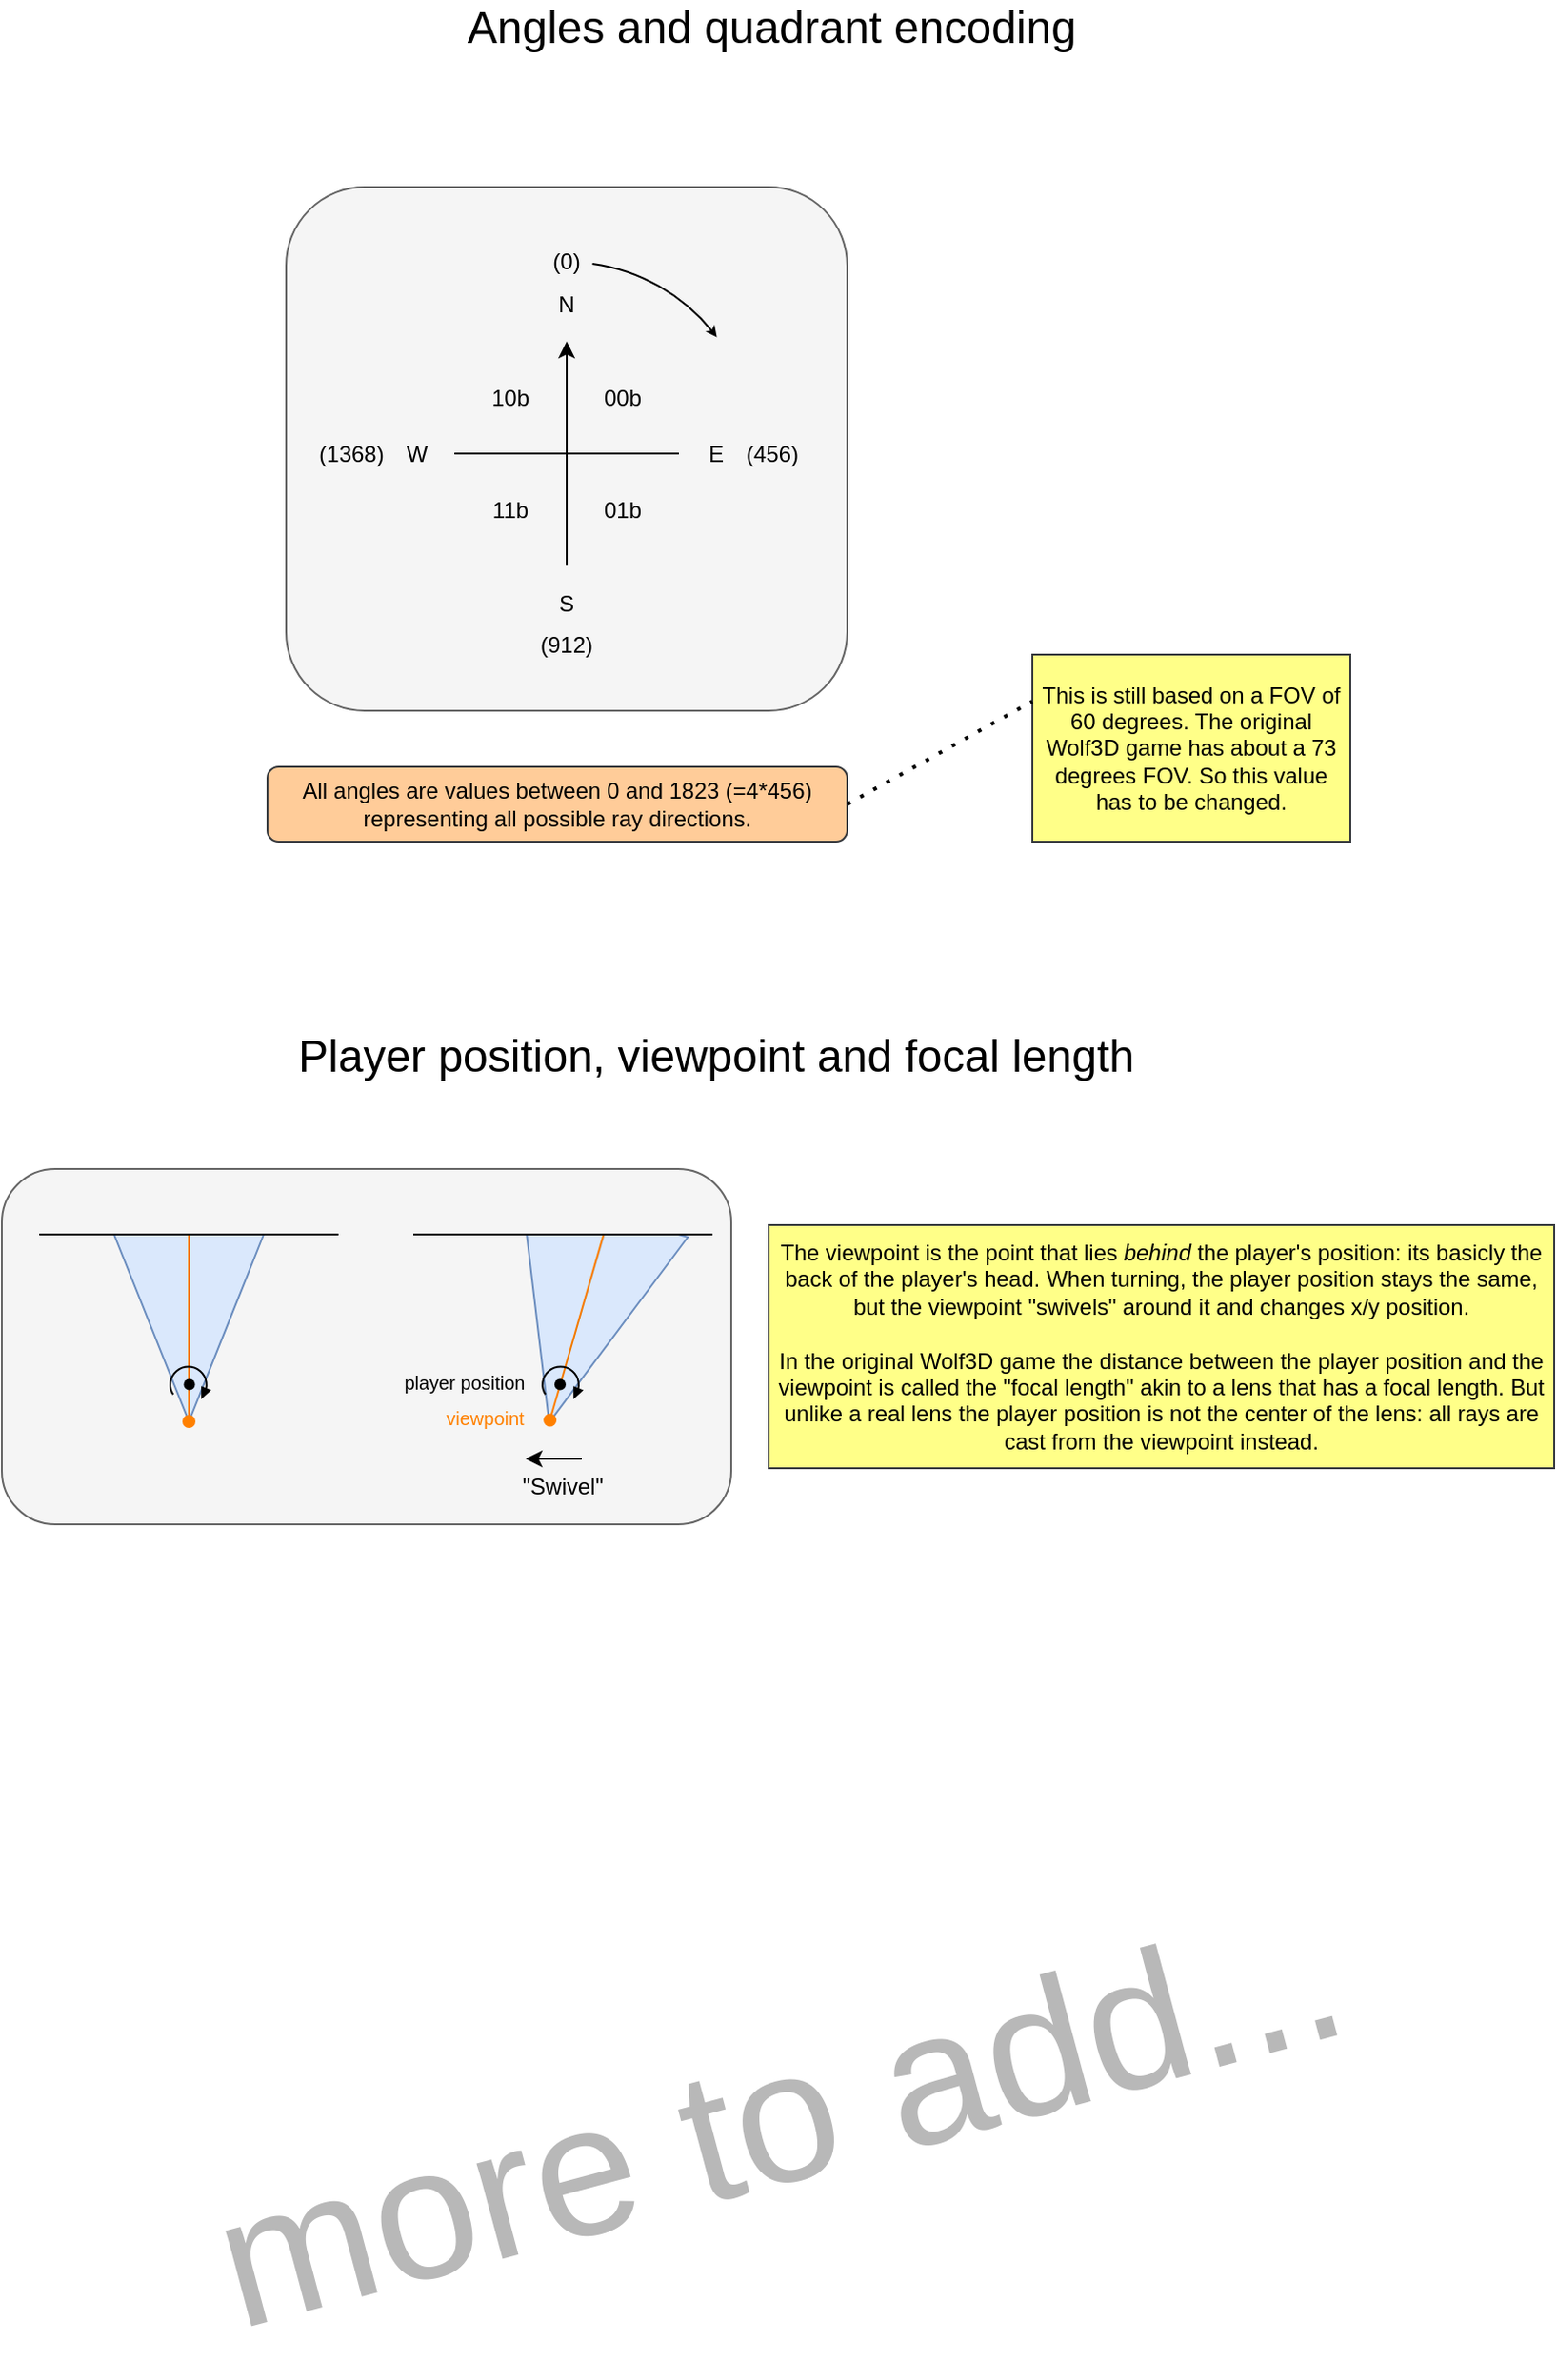 <mxfile version="20.2.7" type="device" pages="2"><diagram id="IwFHvDMHvyYYLNJeueby" name="Definitions"><mxGraphModel dx="5232" dy="2177" grid="1" gridSize="10" guides="1" tooltips="1" connect="1" arrows="1" fold="1" page="1" pageScale="1" pageWidth="1169" pageHeight="1654" math="0" shadow="0"><root><mxCell id="0"/><mxCell id="1" parent="0"/><mxCell id="Seb7P92MuskYszHU4UcD-30" value="" style="rounded=1;whiteSpace=wrap;html=1;fillColor=#f5f5f5;strokeColor=#666666;fontColor=#333333;" parent="1" vertex="1"><mxGeometry x="-1016" y="705" width="390" height="190" as="geometry"/></mxCell><mxCell id="pnBrASdNg9byDDKFD9IH-14" value="" style="triangle;whiteSpace=wrap;html=1;rotation=105;fillColor=#dae8fc;strokeColor=#6c8ebf;" vertex="1" parent="1"><mxGeometry x="-766" y="739" width="115" height="92" as="geometry"/></mxCell><mxCell id="Seb7P92MuskYszHU4UcD-21" value="" style="endArrow=none;html=1;rounded=0;startArrow=oval;startFill=1;exitX=1;exitY=0.5;exitDx=0;exitDy=0;strokeWidth=1;strokeColor=#FF8000;" parent="1" edge="1"><mxGeometry width="50" height="50" relative="1" as="geometry"><mxPoint x="-722.941" y="839.296" as="sourcePoint"/><mxPoint x="-694" y="739" as="targetPoint"/></mxGeometry></mxCell><mxCell id="Seb7P92MuskYszHU4UcD-15" value="" style="triangle;whiteSpace=wrap;html=1;rotation=90;fillColor=#dae8fc;strokeColor=#6c8ebf;" parent="1" vertex="1"><mxGeometry x="-966" y="750" width="100" height="80" as="geometry"/></mxCell><mxCell id="Seb7P92MuskYszHU4UcD-17" value="" style="endArrow=none;html=1;rounded=0;startArrow=oval;startFill=1;entryX=0;entryY=0.5;entryDx=0;entryDy=0;exitX=1;exitY=0.5;exitDx=0;exitDy=0;strokeWidth=1;strokeColor=#FF8000;" parent="1" source="Seb7P92MuskYszHU4UcD-15" target="Seb7P92MuskYszHU4UcD-15" edge="1"><mxGeometry width="50" height="50" relative="1" as="geometry"><mxPoint x="-906" y="830" as="sourcePoint"/><mxPoint x="-926" y="750" as="targetPoint"/></mxGeometry></mxCell><mxCell id="y98od3RTpJMzL5h_g62b-8" value="" style="rounded=1;whiteSpace=wrap;html=1;fillColor=#f5f5f5;strokeColor=#666666;fontColor=#333333;" parent="1" vertex="1"><mxGeometry x="-864" y="180" width="300" height="280" as="geometry"/></mxCell><mxCell id="Seb7P92MuskYszHU4UcD-6" value="All angles are values between 0 and 1823 (=4*456) representing all possible ray directions." style="rounded=1;whiteSpace=wrap;html=1;fillColor=#ffcc99;strokeColor=#36393d;" parent="1" vertex="1"><mxGeometry x="-874" y="490" width="310" height="40" as="geometry"/></mxCell><mxCell id="Seb7P92MuskYszHU4UcD-7" value="This is still based on a FOV of 60 degrees. The original Wolf3D game has about a 73 degrees FOV. So this value has to be changed." style="rounded=0;whiteSpace=wrap;html=1;fillColor=#ffff88;strokeColor=#36393d;" parent="1" vertex="1"><mxGeometry x="-465" y="430" width="170" height="100" as="geometry"/></mxCell><mxCell id="Seb7P92MuskYszHU4UcD-8" value="" style="endArrow=none;dashed=1;html=1;dashPattern=1 3;strokeWidth=2;rounded=0;entryX=0;entryY=0.25;entryDx=0;entryDy=0;exitX=1;exitY=0.5;exitDx=0;exitDy=0;" parent="1" source="Seb7P92MuskYszHU4UcD-6" target="Seb7P92MuskYszHU4UcD-7" edge="1"><mxGeometry width="50" height="50" relative="1" as="geometry"><mxPoint x="-1074" y="340" as="sourcePoint"/><mxPoint x="-1024" y="290" as="targetPoint"/></mxGeometry></mxCell><mxCell id="Seb7P92MuskYszHU4UcD-9" value="The viewpoint is the point that lies &lt;i&gt;behind&lt;/i&gt; the player's position: its basicly the back of the player's head. When turning, the player position stays the same, but the viewpoint &quot;swivels&quot; around it and changes x/y position. &lt;br&gt;&lt;br&gt;In the original Wolf3D game the distance between the player position and the viewpoint is called the &quot;focal length&quot; akin to a lens that has a focal length. But unlike a real lens the player position is not the center of the lens: all rays are cast from the viewpoint instead." style="rounded=0;whiteSpace=wrap;html=1;fillColor=#ffff88;strokeColor=#36393d;" parent="1" vertex="1"><mxGeometry x="-606" y="735" width="420" height="130" as="geometry"/></mxCell><mxCell id="Seb7P92MuskYszHU4UcD-11" value="" style="endArrow=none;html=1;rounded=0;" parent="1" edge="1"><mxGeometry width="50" height="50" relative="1" as="geometry"><mxPoint x="-996" y="740" as="sourcePoint"/><mxPoint x="-836" y="740" as="targetPoint"/></mxGeometry></mxCell><mxCell id="Seb7P92MuskYszHU4UcD-16" value="" style="endArrow=none;html=1;rounded=0;startArrow=oval;startFill=1;exitX=0.8;exitY=0.5;exitDx=0;exitDy=0;exitPerimeter=0;strokeWidth=0;" parent="1" source="Seb7P92MuskYszHU4UcD-15" edge="1"><mxGeometry width="50" height="50" relative="1" as="geometry"><mxPoint x="-476" y="760" as="sourcePoint"/><mxPoint x="-916" y="740" as="targetPoint"/></mxGeometry></mxCell><mxCell id="Seb7P92MuskYszHU4UcD-20" value="" style="endArrow=none;html=1;rounded=0;startArrow=oval;startFill=1;exitX=0.8;exitY=0.5;exitDx=0;exitDy=0;exitPerimeter=0;strokeWidth=0;" parent="1" edge="1"><mxGeometry width="50" height="50" relative="1" as="geometry"><mxPoint x="-717.765" y="819.978" as="sourcePoint"/><mxPoint x="-693" y="737" as="targetPoint"/></mxGeometry></mxCell><mxCell id="Seb7P92MuskYszHU4UcD-28" value="" style="endArrow=classic;html=1;rounded=0;strokeColor=#000000;strokeWidth=1;" parent="1" edge="1"><mxGeometry width="50" height="50" relative="1" as="geometry"><mxPoint x="-706" y="860" as="sourcePoint"/><mxPoint x="-736" y="860" as="targetPoint"/></mxGeometry></mxCell><mxCell id="Seb7P92MuskYszHU4UcD-29" value="&quot;Swivel&quot;" style="text;html=1;strokeColor=none;fillColor=none;align=center;verticalAlign=middle;whiteSpace=wrap;rounded=0;" parent="1" vertex="1"><mxGeometry x="-746" y="860" width="60" height="30" as="geometry"/></mxCell><mxCell id="y98od3RTpJMzL5h_g62b-1" value="" style="endArrow=classic;html=1;rounded=0;endFill=1;" parent="1" edge="1"><mxGeometry width="50" height="50" relative="1" as="geometry"><mxPoint x="-714" y="382.5" as="sourcePoint"/><mxPoint x="-714" y="262.5" as="targetPoint"/></mxGeometry></mxCell><mxCell id="y98od3RTpJMzL5h_g62b-2" value="" style="endArrow=none;html=1;rounded=0;" parent="1" edge="1"><mxGeometry width="50" height="50" relative="1" as="geometry"><mxPoint x="-654" y="322.5" as="sourcePoint"/><mxPoint x="-774" y="322.5" as="targetPoint"/></mxGeometry></mxCell><mxCell id="y98od3RTpJMzL5h_g62b-3" value="00b" style="text;html=1;strokeColor=none;fillColor=none;align=center;verticalAlign=middle;whiteSpace=wrap;rounded=0;" parent="1" vertex="1"><mxGeometry x="-714" y="277.5" width="60" height="30" as="geometry"/></mxCell><mxCell id="y98od3RTpJMzL5h_g62b-4" value="N" style="text;html=1;strokeColor=none;fillColor=none;align=center;verticalAlign=middle;whiteSpace=wrap;rounded=0;" parent="1" vertex="1"><mxGeometry x="-744" y="227.5" width="60" height="30" as="geometry"/></mxCell><mxCell id="y98od3RTpJMzL5h_g62b-5" value="S" style="text;html=1;strokeColor=none;fillColor=none;align=center;verticalAlign=middle;whiteSpace=wrap;rounded=0;" parent="1" vertex="1"><mxGeometry x="-744" y="387.5" width="60" height="30" as="geometry"/></mxCell><mxCell id="y98od3RTpJMzL5h_g62b-6" value="E" style="text;html=1;strokeColor=none;fillColor=none;align=center;verticalAlign=middle;whiteSpace=wrap;rounded=0;" parent="1" vertex="1"><mxGeometry x="-664" y="307.5" width="60" height="30" as="geometry"/></mxCell><mxCell id="y98od3RTpJMzL5h_g62b-7" value="W" style="text;html=1;strokeColor=none;fillColor=none;align=center;verticalAlign=middle;whiteSpace=wrap;rounded=0;" parent="1" vertex="1"><mxGeometry x="-824" y="307.5" width="60" height="30" as="geometry"/></mxCell><mxCell id="y98od3RTpJMzL5h_g62b-9" value="Angles and quadrant encoding&amp;nbsp;" style="text;html=1;strokeColor=none;fillColor=none;align=center;verticalAlign=middle;whiteSpace=wrap;rounded=0;fontStyle=0;fontSize=24;" parent="1" vertex="1"><mxGeometry x="-799" y="80" width="396" height="30" as="geometry"/></mxCell><mxCell id="y98od3RTpJMzL5h_g62b-10" value="01b" style="text;html=1;strokeColor=none;fillColor=none;align=center;verticalAlign=middle;whiteSpace=wrap;rounded=0;" parent="1" vertex="1"><mxGeometry x="-714" y="337.5" width="60" height="30" as="geometry"/></mxCell><mxCell id="y98od3RTpJMzL5h_g62b-11" value="10b" style="text;html=1;strokeColor=none;fillColor=none;align=center;verticalAlign=middle;whiteSpace=wrap;rounded=0;" parent="1" vertex="1"><mxGeometry x="-774" y="277.5" width="60" height="30" as="geometry"/></mxCell><mxCell id="y98od3RTpJMzL5h_g62b-12" value="11b" style="text;html=1;strokeColor=none;fillColor=none;align=center;verticalAlign=middle;whiteSpace=wrap;rounded=0;" parent="1" vertex="1"><mxGeometry x="-774" y="337.5" width="60" height="30" as="geometry"/></mxCell><mxCell id="pnBrASdNg9byDDKFD9IH-1" value="" style="verticalLabelPosition=bottom;verticalAlign=top;html=1;shape=mxgraph.basic.arc;startAngle=0.022;endAngle=0.142;" vertex="1" parent="1"><mxGeometry x="-814" y="220" width="200" height="200" as="geometry"/></mxCell><mxCell id="pnBrASdNg9byDDKFD9IH-2" value="" style="endArrow=classic;html=1;rounded=0;exitX=0.845;exitY=0.128;exitDx=0;exitDy=0;exitPerimeter=0;strokeWidth=0;" edge="1" parent="1" source="pnBrASdNg9byDDKFD9IH-1"><mxGeometry width="50" height="50" relative="1" as="geometry"><mxPoint x="-824" y="250" as="sourcePoint"/><mxPoint x="-634" y="260" as="targetPoint"/></mxGeometry></mxCell><mxCell id="pnBrASdNg9byDDKFD9IH-3" value="(0)" style="text;html=1;strokeColor=none;fillColor=none;align=center;verticalAlign=middle;whiteSpace=wrap;rounded=0;" vertex="1" parent="1"><mxGeometry x="-744" y="205" width="60" height="30" as="geometry"/></mxCell><mxCell id="pnBrASdNg9byDDKFD9IH-4" value="(456)" style="text;html=1;strokeColor=none;fillColor=none;align=center;verticalAlign=middle;whiteSpace=wrap;rounded=0;" vertex="1" parent="1"><mxGeometry x="-634" y="307.5" width="60" height="30" as="geometry"/></mxCell><mxCell id="pnBrASdNg9byDDKFD9IH-5" value="(912)" style="text;html=1;strokeColor=none;fillColor=none;align=center;verticalAlign=middle;whiteSpace=wrap;rounded=0;" vertex="1" parent="1"><mxGeometry x="-744" y="410" width="60" height="30" as="geometry"/></mxCell><mxCell id="pnBrASdNg9byDDKFD9IH-6" value="(1368)" style="text;html=1;strokeColor=none;fillColor=none;align=center;verticalAlign=middle;whiteSpace=wrap;rounded=0;" vertex="1" parent="1"><mxGeometry x="-859" y="307.5" width="60" height="30" as="geometry"/></mxCell><mxCell id="pnBrASdNg9byDDKFD9IH-7" value="Player position, viewpoint&amp;nbsp;and focal length" style="text;html=1;strokeColor=none;fillColor=none;align=center;verticalAlign=middle;whiteSpace=wrap;rounded=0;fontStyle=0;fontSize=24;" vertex="1" parent="1"><mxGeometry x="-914" y="630" width="560" height="30" as="geometry"/></mxCell><mxCell id="pnBrASdNg9byDDKFD9IH-10" value="" style="verticalLabelPosition=bottom;shadow=0;dashed=0;align=center;html=1;verticalAlign=top;shape=mxgraph.electrical.rot_mech.verticalLabelPosition=bottom;shadow=0;dashed=0;align=center;html=1;verticalAlign=top;strokeWidth=1;shape=mxgraph.electrical.rot_mech.rotation;fontSize=24;flipH=1;rotation=-180;fillColor=#000000;" vertex="1" parent="1"><mxGeometry x="-927.03" y="810" width="22.06" height="17" as="geometry"/></mxCell><mxCell id="pnBrASdNg9byDDKFD9IH-15" value="" style="verticalLabelPosition=bottom;shadow=0;dashed=0;align=center;html=1;verticalAlign=top;shape=mxgraph.electrical.rot_mech.verticalLabelPosition=bottom;shadow=0;dashed=0;align=center;html=1;verticalAlign=top;strokeWidth=1;shape=mxgraph.electrical.rot_mech.rotation;fontSize=24;flipH=1;rotation=-180;fillColor=#000000;" vertex="1" parent="1"><mxGeometry x="-728.0" y="810" width="22.06" height="17" as="geometry"/></mxCell><mxCell id="pnBrASdNg9byDDKFD9IH-16" value="" style="rounded=0;whiteSpace=wrap;html=1;fontSize=24;fillColor=#f5f5f5;fontColor=#333333;strokeColor=none;" vertex="1" parent="1"><mxGeometry x="-754" y="710" width="104" height="30" as="geometry"/></mxCell><mxCell id="Seb7P92MuskYszHU4UcD-18" value="" style="endArrow=none;html=1;rounded=0;" parent="1" edge="1"><mxGeometry width="50" height="50" relative="1" as="geometry"><mxPoint x="-796" y="740" as="sourcePoint"/><mxPoint x="-636" y="740" as="targetPoint"/></mxGeometry></mxCell><mxCell id="EtYkLo4PjshJKNpZDtT_-2" value="viewpoint" style="text;html=1;strokeColor=none;fillColor=none;align=center;verticalAlign=middle;whiteSpace=wrap;rounded=0;fontSize=10;fontColor=#FF8000;" vertex="1" parent="1"><mxGeometry x="-808" y="823" width="101" height="30" as="geometry"/></mxCell><mxCell id="EtYkLo4PjshJKNpZDtT_-1" value="player position" style="text;html=1;strokeColor=none;fillColor=none;align=center;verticalAlign=middle;whiteSpace=wrap;rounded=0;fontSize=10;" vertex="1" parent="1"><mxGeometry x="-819" y="804" width="101" height="30" as="geometry"/></mxCell><mxCell id="OGPAolwwjQijNuHZH2xQ-1" value="more to add..." style="text;html=1;strokeColor=none;fillColor=none;align=center;verticalAlign=middle;whiteSpace=wrap;rounded=0;labelBackgroundColor=none;fontSize=100;fontColor=#B8B8B8;rotation=-15;" vertex="1" parent="1"><mxGeometry x="-915.37" y="1150" width="628.75" height="122" as="geometry"/></mxCell></root></mxGraphModel></diagram><diagram name="Engine layout" id="zpIlNIuAMDUL8SPz8ESY"><mxGraphModel dx="790" dy="423" grid="1" gridSize="10" guides="1" tooltips="1" connect="1" arrows="1" fold="1" page="1" pageScale="1" pageWidth="1169" pageHeight="1654" math="0" shadow="0"><root><mxCell id="o-w1KJKEujgNLh5GXevW-0"/><mxCell id="o-w1KJKEujgNLh5GXevW-1" parent="o-w1KJKEujgNLh5GXevW-0"/><mxCell id="xRkrBHXaii5PrIKwGh7K-14" value="" style="rounded=1;whiteSpace=wrap;html=1;arcSize=7;" vertex="1" parent="o-w1KJKEujgNLh5GXevW-1"><mxGeometry x="257" y="501" width="3160" height="3930" as="geometry"/></mxCell><mxCell id="UdPdvuSdR5Hw77C18e2T-0" value="" style="rounded=1;whiteSpace=wrap;html=1;" vertex="1" parent="o-w1KJKEujgNLh5GXevW-1"><mxGeometry x="1367" y="2741" width="940" height="640" as="geometry"/></mxCell><mxCell id="UdPdvuSdR5Hw77C18e2T-18" value="" style="rounded=1;whiteSpace=wrap;html=1;labelBackgroundColor=none;fontSize=10;fillColor=#eeeeee;strokeColor=#36393d;" vertex="1" parent="o-w1KJKEujgNLh5GXevW-1"><mxGeometry x="1419.5" y="2811" width="405" height="530" as="geometry"/></mxCell><mxCell id="z1m0cYziN8SiSVx_mHZe-24" value="" style="rounded=1;whiteSpace=wrap;html=1;labelBackgroundColor=none;fontSize=10;" vertex="1" parent="o-w1KJKEujgNLh5GXevW-1"><mxGeometry x="347" y="741" width="720" height="1850" as="geometry"/></mxCell><mxCell id="z1m0cYziN8SiSVx_mHZe-92" value="" style="rounded=1;whiteSpace=wrap;html=1;labelBackgroundColor=none;fontSize=10;fillColor=#eeeeee;strokeColor=#36393d;" vertex="1" parent="o-w1KJKEujgNLh5GXevW-1"><mxGeometry x="380" y="1041" width="660" height="738" as="geometry"/></mxCell><mxCell id="z1m0cYziN8SiSVx_mHZe-91" value="" style="rounded=1;whiteSpace=wrap;html=1;labelBackgroundColor=none;fontSize=10;fillColor=#eeeeee;strokeColor=#36393d;" vertex="1" parent="o-w1KJKEujgNLh5GXevW-1"><mxGeometry x="380" y="831" width="270" height="180" as="geometry"/></mxCell><mxCell id="z1m0cYziN8SiSVx_mHZe-0" value="" style="rounded=1;whiteSpace=wrap;html=1;" vertex="1" parent="o-w1KJKEujgNLh5GXevW-1"><mxGeometry x="1607" y="231" width="470" height="200" as="geometry"/></mxCell><mxCell id="z1m0cYziN8SiSVx_mHZe-3" value="" style="rounded=0;whiteSpace=wrap;html=1;labelBackgroundColor=default;fontSize=10;" vertex="1" parent="o-w1KJKEujgNLh5GXevW-1"><mxGeometry x="1727" y="333" width="230" height="88" as="geometry"/></mxCell><mxCell id="o-w1KJKEujgNLh5GXevW-7" value="" style="rounded=1;whiteSpace=wrap;html=1;" vertex="1" parent="o-w1KJKEujgNLh5GXevW-1"><mxGeometry x="290" y="151" width="680" height="290" as="geometry"/></mxCell><mxCell id="o-w1KJKEujgNLh5GXevW-8" value="VIEWPOINT_X" style="rounded=0;whiteSpace=wrap;html=1;fillColor=#cdeb8b;strokeColor=#36393d;" vertex="1" parent="o-w1KJKEujgNLh5GXevW-1"><mxGeometry x="490" y="351" width="100" height="20" as="geometry"/></mxCell><mxCell id="o-w1KJKEujgNLh5GXevW-9" value="VIEWPOINT_Y" style="rounded=0;whiteSpace=wrap;html=1;fillColor=#cdeb8b;strokeColor=#36393d;" vertex="1" parent="o-w1KJKEujgNLh5GXevW-1"><mxGeometry x="490" y="381" width="100" height="20" as="geometry"/></mxCell><mxCell id="o-w1KJKEujgNLh5GXevW-10" value="LOOKING_DIR" style="rounded=0;whiteSpace=wrap;html=1;fillColor=#cdeb8b;strokeColor=#36393d;" vertex="1" parent="o-w1KJKEujgNLh5GXevW-1"><mxGeometry x="90" y="211" width="100" height="20" as="geometry"/></mxCell><mxCell id="o-w1KJKEujgNLh5GXevW-11" value="PLAYER_POS_X" style="rounded=0;whiteSpace=wrap;html=1;fillColor=#cdeb8b;strokeColor=#36393d;" vertex="1" parent="o-w1KJKEujgNLh5GXevW-1"><mxGeometry x="40" y="351" width="100" height="20" as="geometry"/></mxCell><mxCell id="o-w1KJKEujgNLh5GXevW-12" value="PLAYER_POS_Y" style="rounded=0;whiteSpace=wrap;html=1;fillColor=#cdeb8b;strokeColor=#36393d;" vertex="1" parent="o-w1KJKEujgNLh5GXevW-1"><mxGeometry x="40" y="381" width="100" height="20" as="geometry"/></mxCell><mxCell id="o-w1KJKEujgNLh5GXevW-23" value="Calculate looking dir quadrant" style="rounded=1;whiteSpace=wrap;html=1;fillColor=#cce5ff;strokeColor=#36393d;" vertex="1" parent="o-w1KJKEujgNLh5GXevW-1"><mxGeometry x="330" y="191" width="120" height="60" as="geometry"/></mxCell><mxCell id="o-w1KJKEujgNLh5GXevW-24" value="" style="endArrow=classic;html=1;rounded=0;strokeColor=#000000;strokeWidth=1;exitX=1;exitY=0.5;exitDx=0;exitDy=0;entryX=0;entryY=0.5;entryDx=0;entryDy=0;" edge="1" parent="o-w1KJKEujgNLh5GXevW-1" source="o-w1KJKEujgNLh5GXevW-10" target="o-w1KJKEujgNLh5GXevW-23"><mxGeometry width="50" height="50" relative="1" as="geometry"><mxPoint x="430" y="101" as="sourcePoint"/><mxPoint x="480" y="51" as="targetPoint"/></mxGeometry></mxCell><mxCell id="o-w1KJKEujgNLh5GXevW-25" value="LOOKING_DIR_QUADRANT" style="rounded=0;whiteSpace=wrap;html=1;fillColor=#cdeb8b;strokeColor=#36393d;" vertex="1" parent="o-w1KJKEujgNLh5GXevW-1"><mxGeometry x="490" y="211" width="180" height="20" as="geometry"/></mxCell><mxCell id="o-w1KJKEujgNLh5GXevW-26" value="" style="endArrow=classic;html=1;rounded=0;strokeColor=#000000;strokeWidth=1;exitX=1;exitY=0.5;exitDx=0;exitDy=0;entryX=0;entryY=0.5;entryDx=0;entryDy=0;" edge="1" parent="o-w1KJKEujgNLh5GXevW-1" source="o-w1KJKEujgNLh5GXevW-23" target="o-w1KJKEujgNLh5GXevW-25"><mxGeometry width="50" height="50" relative="1" as="geometry"><mxPoint x="260" y="231" as="sourcePoint"/><mxPoint x="340" y="231" as="targetPoint"/></mxGeometry></mxCell><mxCell id="o-w1KJKEujgNLh5GXevW-27" value="Calculate viewpoint position" style="rounded=1;whiteSpace=wrap;html=1;fillColor=#f8cecc;strokeColor=#b85450;" vertex="1" parent="o-w1KJKEujgNLh5GXevW-1"><mxGeometry x="320" y="341" width="120" height="60" as="geometry"/></mxCell><mxCell id="o-w1KJKEujgNLh5GXevW-28" value="" style="endArrow=classic;html=1;rounded=0;strokeColor=#000000;strokeWidth=1;exitX=1;exitY=0.5;exitDx=0;exitDy=0;entryX=0;entryY=0.25;entryDx=0;entryDy=0;" edge="1" parent="o-w1KJKEujgNLh5GXevW-1" source="o-w1KJKEujgNLh5GXevW-11" target="o-w1KJKEujgNLh5GXevW-27"><mxGeometry width="50" height="50" relative="1" as="geometry"><mxPoint x="260" y="231" as="sourcePoint"/><mxPoint x="340" y="231" as="targetPoint"/></mxGeometry></mxCell><mxCell id="o-w1KJKEujgNLh5GXevW-29" value="" style="endArrow=classic;html=1;rounded=0;strokeColor=#000000;strokeWidth=1;exitX=1;exitY=0.5;exitDx=0;exitDy=0;entryX=-0.006;entryY=0.639;entryDx=0;entryDy=0;entryPerimeter=0;" edge="1" parent="o-w1KJKEujgNLh5GXevW-1" source="o-w1KJKEujgNLh5GXevW-12" target="o-w1KJKEujgNLh5GXevW-27"><mxGeometry width="50" height="50" relative="1" as="geometry"><mxPoint x="250" y="391" as="sourcePoint"/><mxPoint x="330" y="366" as="targetPoint"/></mxGeometry></mxCell><mxCell id="o-w1KJKEujgNLh5GXevW-30" value="" style="endArrow=classic;html=1;rounded=0;strokeColor=#000000;strokeWidth=1;exitX=1;exitY=0.75;exitDx=0;exitDy=0;entryX=0;entryY=0;entryDx=0;entryDy=0;" edge="1" parent="o-w1KJKEujgNLh5GXevW-1" source="o-w1KJKEujgNLh5GXevW-10" target="o-w1KJKEujgNLh5GXevW-27"><mxGeometry width="50" height="50" relative="1" as="geometry"><mxPoint x="250" y="391" as="sourcePoint"/><mxPoint x="330" y="366" as="targetPoint"/></mxGeometry></mxCell><mxCell id="o-w1KJKEujgNLh5GXevW-31" value="update_viewpoint" style="text;html=1;strokeColor=none;fillColor=none;align=center;verticalAlign=middle;whiteSpace=wrap;rounded=0;fontSize=20;" vertex="1" parent="o-w1KJKEujgNLh5GXevW-1"><mxGeometry x="540" y="156" width="140" height="30" as="geometry"/></mxCell><mxCell id="xRkrBHXaii5PrIKwGh7K-1" value="LOOKING_DIR_SINE" style="rounded=0;whiteSpace=wrap;html=1;fillColor=#cdeb8b;strokeColor=#36393d;" vertex="1" parent="o-w1KJKEujgNLh5GXevW-1"><mxGeometry x="760" y="331" width="180" height="20" as="geometry"/></mxCell><mxCell id="xRkrBHXaii5PrIKwGh7K-2" value="LOOKING_DIR_COSINE" style="rounded=0;whiteSpace=wrap;html=1;fillColor=#cdeb8b;strokeColor=#36393d;" vertex="1" parent="o-w1KJKEujgNLh5GXevW-1"><mxGeometry x="720" y="361" width="180" height="20" as="geometry"/></mxCell><mxCell id="xRkrBHXaii5PrIKwGh7K-4" value="Calculate Sine and Cosine for looking direction" style="rounded=1;whiteSpace=wrap;html=1;fillColor=#cce5ff;strokeColor=#36393d;" vertex="1" parent="o-w1KJKEujgNLh5GXevW-1"><mxGeometry x="710" y="241" width="120" height="60" as="geometry"/></mxCell><mxCell id="xRkrBHXaii5PrIKwGh7K-5" value="NORMALIZED_LOOKING_DIR" style="rounded=0;whiteSpace=wrap;html=1;fillColor=#ffe6cc;strokeColor=#d79b00;" vertex="1" parent="o-w1KJKEujgNLh5GXevW-1"><mxGeometry x="500" y="261" width="180" height="20" as="geometry"/></mxCell><mxCell id="xRkrBHXaii5PrIKwGh7K-6" value="" style="endArrow=classic;html=1;rounded=0;strokeColor=#000000;strokeWidth=1;exitX=1;exitY=0.75;exitDx=0;exitDy=0;entryX=0;entryY=0.5;entryDx=0;entryDy=0;" edge="1" parent="o-w1KJKEujgNLh5GXevW-1" source="o-w1KJKEujgNLh5GXevW-23" target="xRkrBHXaii5PrIKwGh7K-5"><mxGeometry width="50" height="50" relative="1" as="geometry"><mxPoint x="460" y="231" as="sourcePoint"/><mxPoint x="500" y="231" as="targetPoint"/></mxGeometry></mxCell><mxCell id="xRkrBHXaii5PrIKwGh7K-9" value="" style="endArrow=classic;html=1;rounded=0;strokeColor=#000000;strokeWidth=1;exitX=0.25;exitY=1;exitDx=0;exitDy=0;entryX=0.133;entryY=-0.05;entryDx=0;entryDy=0;entryPerimeter=0;" edge="1" parent="o-w1KJKEujgNLh5GXevW-1" source="xRkrBHXaii5PrIKwGh7K-4" target="xRkrBHXaii5PrIKwGh7K-2"><mxGeometry width="50" height="50" relative="1" as="geometry"><mxPoint x="460" y="246" as="sourcePoint"/><mxPoint x="510" y="281" as="targetPoint"/></mxGeometry></mxCell><mxCell id="xRkrBHXaii5PrIKwGh7K-10" value="" style="endArrow=classic;html=1;rounded=0;strokeColor=#000000;strokeWidth=1;exitX=0.75;exitY=1;exitDx=0;exitDy=0;entryX=0.25;entryY=0;entryDx=0;entryDy=0;" edge="1" parent="o-w1KJKEujgNLh5GXevW-1" source="xRkrBHXaii5PrIKwGh7K-4" target="xRkrBHXaii5PrIKwGh7K-1"><mxGeometry width="50" height="50" relative="1" as="geometry"><mxPoint x="740" y="311" as="sourcePoint"/><mxPoint x="743.94" y="380" as="targetPoint"/></mxGeometry></mxCell><mxCell id="xRkrBHXaii5PrIKwGh7K-11" value="" style="endArrow=classic;html=1;rounded=0;strokeColor=#000000;strokeWidth=1;exitX=1;exitY=0.5;exitDx=0;exitDy=0;" edge="1" parent="o-w1KJKEujgNLh5GXevW-1" source="xRkrBHXaii5PrIKwGh7K-5" target="xRkrBHXaii5PrIKwGh7K-4"><mxGeometry width="50" height="50" relative="1" as="geometry"><mxPoint x="750" y="321" as="sourcePoint"/><mxPoint x="753.94" y="390" as="targetPoint"/></mxGeometry></mxCell><mxCell id="xRkrBHXaii5PrIKwGh7K-12" value="" style="endArrow=classic;html=1;rounded=0;fontSize=20;strokeWidth=1;exitX=1;exitY=0.25;exitDx=0;exitDy=0;entryX=0;entryY=0.5;entryDx=0;entryDy=0;" edge="1" parent="o-w1KJKEujgNLh5GXevW-1" source="o-w1KJKEujgNLh5GXevW-27" target="o-w1KJKEujgNLh5GXevW-8"><mxGeometry width="50" height="50" relative="1" as="geometry"><mxPoint x="570" y="461" as="sourcePoint"/><mxPoint x="620" y="411" as="targetPoint"/></mxGeometry></mxCell><mxCell id="xRkrBHXaii5PrIKwGh7K-13" value="" style="endArrow=classic;html=1;rounded=0;fontSize=20;strokeWidth=1;exitX=1;exitY=0.75;exitDx=0;exitDy=0;entryX=0;entryY=0.5;entryDx=0;entryDy=0;" edge="1" parent="o-w1KJKEujgNLh5GXevW-1" source="o-w1KJKEujgNLh5GXevW-27" target="o-w1KJKEujgNLh5GXevW-9"><mxGeometry width="50" height="50" relative="1" as="geometry"><mxPoint x="450.0" y="366" as="sourcePoint"/><mxPoint x="500" y="371" as="targetPoint"/></mxGeometry></mxCell><mxCell id="xRkrBHXaii5PrIKwGh7K-15" value="draw_wall" style="text;html=1;strokeColor=none;fillColor=none;align=center;verticalAlign=middle;whiteSpace=wrap;rounded=0;fontSize=40;" vertex="1" parent="o-w1KJKEujgNLh5GXevW-1"><mxGeometry x="1757" y="531" width="140" height="30" as="geometry"/></mxCell><mxCell id="xRkrBHXaii5PrIKwGh7K-16" value="" style="rounded=1;whiteSpace=wrap;html=1;" vertex="1" parent="o-w1KJKEujgNLh5GXevW-1"><mxGeometry x="1449.19" y="4461" width="718.12" height="430" as="geometry"/></mxCell><mxCell id="xRkrBHXaii5PrIKwGh7K-17" value="draw_wall_part" style="text;html=1;strokeColor=none;fillColor=none;align=center;verticalAlign=middle;whiteSpace=wrap;rounded=0;fontSize=20;" vertex="1" parent="o-w1KJKEujgNLh5GXevW-1"><mxGeometry x="1719.19" y="4481" width="140" height="30" as="geometry"/></mxCell><mxCell id="z1m0cYziN8SiSVx_mHZe-1" value="draw_walls" style="text;html=1;strokeColor=none;fillColor=none;align=center;verticalAlign=middle;whiteSpace=wrap;rounded=0;fontSize=40;" vertex="1" parent="o-w1KJKEujgNLh5GXevW-1"><mxGeometry x="1777" y="271" width="140" height="30" as="geometry"/></mxCell><mxCell id="z1m0cYziN8SiSVx_mHZe-2" value="Draw wall" style="rounded=1;whiteSpace=wrap;html=1;labelBackgroundColor=none;fontSize=10;fillColor=#e1d5e7;strokeColor=#9673a6;" vertex="1" parent="o-w1KJKEujgNLh5GXevW-1"><mxGeometry x="1777" y="361" width="120" height="50" as="geometry"/></mxCell><mxCell id="z1m0cYziN8SiSVx_mHZe-4" value="For each wall:" style="text;html=1;strokeColor=none;fillColor=none;align=center;verticalAlign=middle;whiteSpace=wrap;rounded=0;labelBackgroundColor=default;fontSize=10;fontColor=#000000;" vertex="1" parent="o-w1KJKEujgNLh5GXevW-1"><mxGeometry x="1714" y="328" width="103" height="30" as="geometry"/></mxCell><mxCell id="z1m0cYziN8SiSVx_mHZe-5" value="" style="endArrow=classic;html=1;rounded=0;fontSize=10;fontColor=#000000;strokeWidth=1;exitX=0.5;exitY=1;exitDx=0;exitDy=0;entryX=0.5;entryY=0;entryDx=0;entryDy=0;dashed=1;" edge="1" parent="o-w1KJKEujgNLh5GXevW-1" source="z1m0cYziN8SiSVx_mHZe-2" target="xRkrBHXaii5PrIKwGh7K-14"><mxGeometry width="50" height="50" relative="1" as="geometry"><mxPoint x="597" y="451" as="sourcePoint"/><mxPoint x="647" y="401" as="targetPoint"/></mxGeometry></mxCell><mxCell id="z1m0cYziN8SiSVx_mHZe-6" value="This function expects a list of ordered walls, from near to far, given the position of the player." style="rounded=0;whiteSpace=wrap;html=1;labelBackgroundColor=none;fontSize=10;fillColor=#ffff88;strokeColor=#36393d;" vertex="1" parent="o-w1KJKEujgNLh5GXevW-1"><mxGeometry x="2117" y="251" width="190" height="48" as="geometry"/></mxCell><mxCell id="z1m0cYziN8SiSVx_mHZe-7" value="" style="endArrow=none;dashed=1;html=1;dashPattern=1 3;strokeWidth=2;rounded=0;fontSize=10;fontColor=#000000;fillColor=default;exitX=1.003;exitY=0.464;exitDx=0;exitDy=0;exitPerimeter=0;entryX=0.25;entryY=1;entryDx=0;entryDy=0;" edge="1" parent="o-w1KJKEujgNLh5GXevW-1" source="z1m0cYziN8SiSVx_mHZe-0" target="z1m0cYziN8SiSVx_mHZe-6"><mxGeometry width="50" height="50" relative="1" as="geometry"><mxPoint x="1847" y="321" as="sourcePoint"/><mxPoint x="1897" y="271" as="targetPoint"/></mxGeometry></mxCell><mxCell id="z1m0cYziN8SiSVx_mHZe-8" value="Not implemented yet" style="rounded=0;whiteSpace=wrap;html=1;labelBackgroundColor=none;fontSize=10;fillColor=#ffff88;strokeColor=#36393d;" vertex="1" parent="o-w1KJKEujgNLh5GXevW-1"><mxGeometry x="270" y="431" width="110" height="20" as="geometry"/></mxCell><mxCell id="z1m0cYziN8SiSVx_mHZe-9" value="" style="endArrow=none;dashed=1;html=1;dashPattern=1 3;strokeWidth=2;rounded=0;fontSize=10;fontColor=#000000;fillColor=default;exitX=0.5;exitY=0;exitDx=0;exitDy=0;entryX=0.25;entryY=1;entryDx=0;entryDy=0;" edge="1" parent="o-w1KJKEujgNLh5GXevW-1" source="z1m0cYziN8SiSVx_mHZe-8" target="o-w1KJKEujgNLh5GXevW-27"><mxGeometry width="50" height="50" relative="1" as="geometry"><mxPoint x="921.95" y="579.712" as="sourcePoint"/><mxPoint x="987.5" y="529" as="targetPoint"/></mxGeometry></mxCell><mxCell id="z1m0cYziN8SiSVx_mHZe-10" value="&lt;div&gt;When calculating the distance to the wall (from the viewing-plane) we need the sine and cosine of the player direction&lt;/div&gt;&lt;div&gt;&lt;br&gt;&lt;/div&gt;&lt;div&gt;But since we have the *absolute* values of DELTA_X and DELTA_Y, we also need the positive values of sine and cosine.&lt;/div&gt;&lt;div&gt;&lt;br&gt;&lt;/div&gt;&lt;div&gt;Therefore we normalize the viewing angle first to the positive quadrants of both sine and cosine (which lies between 0 and 90 degrees)&lt;/div&gt;" style="rounded=0;whiteSpace=wrap;html=1;labelBackgroundColor=none;fontSize=10;fillColor=#ffff88;strokeColor=#36393d;" vertex="1" parent="o-w1KJKEujgNLh5GXevW-1"><mxGeometry x="840" y="71" width="290" height="135" as="geometry"/></mxCell><mxCell id="z1m0cYziN8SiSVx_mHZe-11" value="" style="endArrow=none;dashed=1;html=1;dashPattern=1 3;strokeWidth=2;rounded=0;fontSize=10;fontColor=#000000;fillColor=default;exitX=1;exitY=0.25;exitDx=0;exitDy=0;entryX=0.25;entryY=1;entryDx=0;entryDy=0;" edge="1" parent="o-w1KJKEujgNLh5GXevW-1" source="xRkrBHXaii5PrIKwGh7K-4" target="z1m0cYziN8SiSVx_mHZe-10"><mxGeometry width="50" height="50" relative="1" as="geometry"><mxPoint x="335" y="441" as="sourcePoint"/><mxPoint x="360" y="411" as="targetPoint"/></mxGeometry></mxCell><mxCell id="z1m0cYziN8SiSVx_mHZe-12" value="WALL_START_X" style="rounded=0;whiteSpace=wrap;html=1;fillColor=#cdeb8b;strokeColor=#36393d;" vertex="1" parent="o-w1KJKEujgNLh5GXevW-1"><mxGeometry x="387" y="561" width="110" height="20" as="geometry"/></mxCell><mxCell id="z1m0cYziN8SiSVx_mHZe-13" value="WALL_START_Y" style="rounded=0;whiteSpace=wrap;html=1;fillColor=#cdeb8b;strokeColor=#36393d;" vertex="1" parent="o-w1KJKEujgNLh5GXevW-1"><mxGeometry x="387" y="588" width="110" height="20" as="geometry"/></mxCell><mxCell id="z1m0cYziN8SiSVx_mHZe-14" value="WALL_END_X" style="rounded=0;whiteSpace=wrap;html=1;fillColor=#cdeb8b;strokeColor=#36393d;" vertex="1" parent="o-w1KJKEujgNLh5GXevW-1"><mxGeometry x="507" y="561" width="110" height="20" as="geometry"/></mxCell><mxCell id="z1m0cYziN8SiSVx_mHZe-15" value="WALL_END_Y" style="rounded=0;whiteSpace=wrap;html=1;fillColor=#cdeb8b;strokeColor=#36393d;" vertex="1" parent="o-w1KJKEujgNLh5GXevW-1"><mxGeometry x="507" y="588" width="110" height="20" as="geometry"/></mxCell><mxCell id="z1m0cYziN8SiSVx_mHZe-16" value="WALL_FACING_DIR" style="rounded=0;whiteSpace=wrap;html=1;fillColor=#cdeb8b;strokeColor=#36393d;" vertex="1" parent="o-w1KJKEujgNLh5GXevW-1"><mxGeometry x="627" y="588" width="130" height="20" as="geometry"/></mxCell><mxCell id="z1m0cYziN8SiSVx_mHZe-22" value="" style="endArrow=classic;html=1;rounded=0;fontSize=10;fontColor=#000000;strokeWidth=1;fillColor=default;exitX=1;exitY=0.5;exitDx=0;exitDy=0;entryX=0.5;entryY=0;entryDx=0;entryDy=0;edgeStyle=orthogonalEdgeStyle;" edge="1" parent="o-w1KJKEujgNLh5GXevW-1" source="z1m0cYziN8SiSVx_mHZe-16" target="z1m0cYziN8SiSVx_mHZe-31"><mxGeometry width="50" height="50" relative="1" as="geometry"><mxPoint x="577" y="851" as="sourcePoint"/><mxPoint x="692" y="681" as="targetPoint"/></mxGeometry></mxCell><mxCell id="z1m0cYziN8SiSVx_mHZe-25" value="wall_facing_north" style="text;html=1;strokeColor=none;fillColor=none;align=center;verticalAlign=middle;whiteSpace=wrap;rounded=0;fontSize=18;" vertex="1" parent="o-w1KJKEujgNLh5GXevW-1"><mxGeometry x="652" y="751" width="140" height="30" as="geometry"/></mxCell><mxCell id="z1m0cYziN8SiSVx_mHZe-28" value="Determine &quot;screen start&quot; normalized direction" style="rounded=1;whiteSpace=wrap;html=1;fillColor=#cce5ff;strokeColor=#36393d;" vertex="1" parent="o-w1KJKEujgNLh5GXevW-1"><mxGeometry x="462.5" y="889" width="120" height="60" as="geometry"/></mxCell><mxCell id="z1m0cYziN8SiSVx_mHZe-29" value="The screen starts at the left side (= &quot;screen start&quot;). This first pixel-column depicts a &quot;ray&quot; from the viewing point to a wall. The direction of this &quot;ray&quot; is at an angle relative to the normal line of the wall being drawn." style="rounded=0;whiteSpace=wrap;html=1;labelBackgroundColor=none;fontSize=10;fillColor=#ffff88;strokeColor=#36393d;" vertex="1" parent="o-w1KJKEujgNLh5GXevW-1"><mxGeometry x="130" y="849" width="190" height="78" as="geometry"/></mxCell><mxCell id="z1m0cYziN8SiSVx_mHZe-30" value="" style="endArrow=none;dashed=1;html=1;dashPattern=1 3;strokeWidth=2;rounded=0;fontSize=18;fontColor=#000000;fillColor=default;curved=1;exitX=1;exitY=0.5;exitDx=0;exitDy=0;entryX=0;entryY=0.5;entryDx=0;entryDy=0;" edge="1" parent="o-w1KJKEujgNLh5GXevW-1" source="z1m0cYziN8SiSVx_mHZe-29" target="z1m0cYziN8SiSVx_mHZe-28"><mxGeometry width="50" height="50" relative="1" as="geometry"><mxPoint x="182.5" y="898" as="sourcePoint"/><mxPoint x="642.5" y="829" as="targetPoint"/></mxGeometry></mxCell><mxCell id="z1m0cYziN8SiSVx_mHZe-31" value="case" style="rhombus;whiteSpace=wrap;html=1;labelBackgroundColor=none;fontSize=10;" vertex="1" parent="o-w1KJKEujgNLh5GXevW-1"><mxGeometry x="1792" y="651" width="55" height="50" as="geometry"/></mxCell><mxCell id="z1m0cYziN8SiSVx_mHZe-32" value="" style="endArrow=classic;html=1;rounded=0;fontSize=10;fontColor=#000000;strokeWidth=1;fillColor=default;exitX=0.5;exitY=1;exitDx=0;exitDy=0;entryX=0.5;entryY=0;entryDx=0;entryDy=0;" edge="1" parent="o-w1KJKEujgNLh5GXevW-1" source="z1m0cYziN8SiSVx_mHZe-33" target="z1m0cYziN8SiSVx_mHZe-28"><mxGeometry width="50" height="50" relative="1" as="geometry"><mxPoint x="382.5" y="919" as="sourcePoint"/><mxPoint x="432.5" y="869" as="targetPoint"/></mxGeometry></mxCell><mxCell id="z1m0cYziN8SiSVx_mHZe-33" value="LOOKING_DIR" style="rounded=0;whiteSpace=wrap;html=1;fillColor=#cdeb8b;strokeColor=#36393d;" vertex="1" parent="o-w1KJKEujgNLh5GXevW-1"><mxGeometry x="457.5" y="849" width="130" height="20" as="geometry"/></mxCell><mxCell id="z1m0cYziN8SiSVx_mHZe-35" value="" style="endArrow=classic;html=1;rounded=0;fontSize=10;fontColor=#000000;strokeWidth=1;fillColor=default;exitX=0;exitY=0.5;exitDx=0;exitDy=0;entryX=0.5;entryY=0;entryDx=0;entryDy=0;edgeStyle=orthogonalEdgeStyle;" edge="1" parent="o-w1KJKEujgNLh5GXevW-1" source="z1m0cYziN8SiSVx_mHZe-31" target="z1m0cYziN8SiSVx_mHZe-24"><mxGeometry width="50" height="50" relative="1" as="geometry"><mxPoint x="477" y="871" as="sourcePoint"/><mxPoint x="527" y="821" as="targetPoint"/></mxGeometry></mxCell><mxCell id="z1m0cYziN8SiSVx_mHZe-36" value="SCREEN_START_RAY" style="rounded=0;whiteSpace=wrap;html=1;fillColor=#cdeb8b;strokeColor=#36393d;" vertex="1" parent="o-w1KJKEujgNLh5GXevW-1"><mxGeometry x="447.5" y="969" width="150" height="20" as="geometry"/></mxCell><mxCell id="z1m0cYziN8SiSVx_mHZe-37" value="" style="endArrow=classic;html=1;rounded=0;fontSize=10;fontColor=#000000;strokeColor=#000000;strokeWidth=1;fillColor=default;entryX=0.5;entryY=0;entryDx=0;entryDy=0;exitX=0.5;exitY=1;exitDx=0;exitDy=0;" edge="1" parent="o-w1KJKEujgNLh5GXevW-1" source="z1m0cYziN8SiSVx_mHZe-28" target="z1m0cYziN8SiSVx_mHZe-36"><mxGeometry width="50" height="50" relative="1" as="geometry"><mxPoint x="282.5" y="959" as="sourcePoint"/><mxPoint x="332.5" y="909" as="targetPoint"/></mxGeometry></mxCell><mxCell id="z1m0cYziN8SiSVx_mHZe-38" value="" style="rounded=1;whiteSpace=wrap;html=1;labelBackgroundColor=none;fontSize=10;" vertex="1" parent="o-w1KJKEujgNLh5GXevW-1"><mxGeometry x="420" y="1399" width="285" height="170" as="geometry"/></mxCell><mxCell id="z1m0cYziN8SiSVx_mHZe-39" value="wall_facing_north_starting_west" style="text;html=1;strokeColor=none;fillColor=none;align=center;verticalAlign=middle;whiteSpace=wrap;rounded=0;fontSize=18;" vertex="1" parent="o-w1KJKEujgNLh5GXevW-1"><mxGeometry x="495" y="1409" width="140" height="30" as="geometry"/></mxCell><mxCell id="z1m0cYziN8SiSVx_mHZe-40" value="VIEWPOINT_X" style="rounded=0;whiteSpace=wrap;html=1;fillColor=#cdeb8b;strokeColor=#36393d;" vertex="1" parent="o-w1KJKEujgNLh5GXevW-1"><mxGeometry x="730" y="1069" width="100" height="20" as="geometry"/></mxCell><mxCell id="z1m0cYziN8SiSVx_mHZe-44" value="Calculate delta x/y&lt;br&gt;for start of wall" style="rounded=1;whiteSpace=wrap;html=1;fillColor=#cce5ff;strokeColor=#36393d;" vertex="1" parent="o-w1KJKEujgNLh5GXevW-1"><mxGeometry x="660" y="1149" width="120" height="60" as="geometry"/></mxCell><mxCell id="z1m0cYziN8SiSVx_mHZe-45" value="The starting point of a wall has a coordinate. The relative distance in x and y (delta x and y) is being calculcated here.&amp;nbsp;" style="rounded=0;whiteSpace=wrap;html=1;labelBackgroundColor=none;fontSize=10;fillColor=#ffff88;strokeColor=#36393d;" vertex="1" parent="o-w1KJKEujgNLh5GXevW-1"><mxGeometry x="840" y="1131" width="190" height="78" as="geometry"/></mxCell><mxCell id="z1m0cYziN8SiSVx_mHZe-46" value="WALL_START_X" style="rounded=0;whiteSpace=wrap;html=1;fillColor=#cdeb8b;strokeColor=#36393d;" vertex="1" parent="o-w1KJKEujgNLh5GXevW-1"><mxGeometry x="610" y="1069" width="110" height="20" as="geometry"/></mxCell><mxCell id="z1m0cYziN8SiSVx_mHZe-48" value="" style="endArrow=classic;html=1;rounded=0;fontSize=10;fontColor=#000000;strokeColor=#000000;strokeWidth=1;fillColor=default;exitX=0.5;exitY=1;exitDx=0;exitDy=0;entryX=0.25;entryY=0;entryDx=0;entryDy=0;" edge="1" parent="o-w1KJKEujgNLh5GXevW-1" source="z1m0cYziN8SiSVx_mHZe-47" target="z1m0cYziN8SiSVx_mHZe-44"><mxGeometry width="50" height="50" relative="1" as="geometry"><mxPoint x="920" y="989" as="sourcePoint"/><mxPoint x="970" y="939" as="targetPoint"/></mxGeometry></mxCell><mxCell id="z1m0cYziN8SiSVx_mHZe-49" value="" style="endArrow=classic;html=1;rounded=0;fontSize=10;fontColor=#000000;strokeColor=#000000;strokeWidth=1;fillColor=default;exitX=0.75;exitY=1;exitDx=0;exitDy=0;entryX=0.425;entryY=0;entryDx=0;entryDy=0;entryPerimeter=0;" edge="1" parent="o-w1KJKEujgNLh5GXevW-1" source="z1m0cYziN8SiSVx_mHZe-46" target="z1m0cYziN8SiSVx_mHZe-44"><mxGeometry width="50" height="50" relative="1" as="geometry"><mxPoint x="675" y="1126" as="sourcePoint"/><mxPoint x="700" y="1159" as="targetPoint"/></mxGeometry></mxCell><mxCell id="z1m0cYziN8SiSVx_mHZe-47" value="WALL_START_Y" style="rounded=0;whiteSpace=wrap;html=1;fillColor=#cdeb8b;strokeColor=#36393d;" vertex="1" parent="o-w1KJKEujgNLh5GXevW-1"><mxGeometry x="610" y="1096" width="110" height="20" as="geometry"/></mxCell><mxCell id="z1m0cYziN8SiSVx_mHZe-50" value="" style="endArrow=classic;html=1;rounded=0;fontSize=10;fontColor=#000000;strokeColor=#000000;strokeWidth=1;fillColor=default;exitX=0.25;exitY=1;exitDx=0;exitDy=0;entryX=0.6;entryY=0.033;entryDx=0;entryDy=0;entryPerimeter=0;" edge="1" parent="o-w1KJKEujgNLh5GXevW-1" source="z1m0cYziN8SiSVx_mHZe-40" target="z1m0cYziN8SiSVx_mHZe-44"><mxGeometry width="50" height="50" relative="1" as="geometry"><mxPoint x="702.5" y="1099" as="sourcePoint"/><mxPoint x="721" y="1159" as="targetPoint"/></mxGeometry></mxCell><mxCell id="z1m0cYziN8SiSVx_mHZe-41" value="VIEWPOINT_Y" style="rounded=0;whiteSpace=wrap;html=1;fillColor=#cdeb8b;strokeColor=#36393d;" vertex="1" parent="o-w1KJKEujgNLh5GXevW-1"><mxGeometry x="730" y="1096" width="100" height="20" as="geometry"/></mxCell><mxCell id="z1m0cYziN8SiSVx_mHZe-51" value="" style="endArrow=classic;html=1;rounded=0;fontSize=10;fontColor=#000000;strokeColor=#000000;strokeWidth=1;fillColor=default;exitX=0.5;exitY=1;exitDx=0;exitDy=0;entryX=0.75;entryY=0;entryDx=0;entryDy=0;" edge="1" parent="o-w1KJKEujgNLh5GXevW-1" source="z1m0cYziN8SiSVx_mHZe-41" target="z1m0cYziN8SiSVx_mHZe-44"><mxGeometry width="50" height="50" relative="1" as="geometry"><mxPoint x="675" y="1126" as="sourcePoint"/><mxPoint x="700" y="1159" as="targetPoint"/></mxGeometry></mxCell><mxCell id="z1m0cYziN8SiSVx_mHZe-52" value="DELTA_X" style="rounded=0;whiteSpace=wrap;html=1;fillColor=#cdeb8b;strokeColor=#36393d;" vertex="1" parent="o-w1KJKEujgNLh5GXevW-1"><mxGeometry x="610" y="1239" width="110" height="20" as="geometry"/></mxCell><mxCell id="z1m0cYziN8SiSVx_mHZe-53" value="DELTA_Y" style="rounded=0;whiteSpace=wrap;html=1;fillColor=#cdeb8b;strokeColor=#36393d;" vertex="1" parent="o-w1KJKEujgNLh5GXevW-1"><mxGeometry x="740" y="1239" width="110" height="20" as="geometry"/></mxCell><mxCell id="z1m0cYziN8SiSVx_mHZe-54" value="" style="endArrow=classic;html=1;rounded=0;fontSize=10;fontColor=#000000;strokeColor=#000000;strokeWidth=1;fillColor=default;entryX=0.5;entryY=0;entryDx=0;entryDy=0;exitX=0.25;exitY=1;exitDx=0;exitDy=0;" edge="1" parent="o-w1KJKEujgNLh5GXevW-1" source="z1m0cYziN8SiSVx_mHZe-44" target="z1m0cYziN8SiSVx_mHZe-52"><mxGeometry width="50" height="50" relative="1" as="geometry"><mxPoint x="740" y="1159" as="sourcePoint"/><mxPoint x="790" y="1109" as="targetPoint"/></mxGeometry></mxCell><mxCell id="z1m0cYziN8SiSVx_mHZe-55" value="" style="endArrow=classic;html=1;rounded=0;fontSize=10;fontColor=#000000;strokeColor=#000000;strokeWidth=1;fillColor=default;entryX=0.25;entryY=0;entryDx=0;entryDy=0;exitX=0.75;exitY=1;exitDx=0;exitDy=0;" edge="1" parent="o-w1KJKEujgNLh5GXevW-1" source="z1m0cYziN8SiSVx_mHZe-44" target="z1m0cYziN8SiSVx_mHZe-53"><mxGeometry width="50" height="50" relative="1" as="geometry"><mxPoint x="700" y="1219" as="sourcePoint"/><mxPoint x="675" y="1249" as="targetPoint"/></mxGeometry></mxCell><mxCell id="z1m0cYziN8SiSVx_mHZe-57" value="" style="endArrow=none;dashed=1;html=1;dashPattern=1 3;strokeWidth=1;rounded=0;fontSize=10;fontColor=#000000;fillColor=default;entryX=0.5;entryY=0;entryDx=0;entryDy=0;exitX=0.75;exitY=1;exitDx=0;exitDy=0;edgeStyle=orthogonalEdgeStyle;curved=1;strokeColor=#969696;" edge="1" parent="o-w1KJKEujgNLh5GXevW-1" source="z1m0cYziN8SiSVx_mHZe-12" target="z1m0cYziN8SiSVx_mHZe-46"><mxGeometry width="50" height="50" relative="1" as="geometry"><mxPoint x="669.5" y="618" as="sourcePoint"/><mxPoint x="529.5" y="811" as="targetPoint"/><Array as="points"><mxPoint x="469" y="681"/><mxPoint x="667" y="681"/><mxPoint x="667" y="1069"/></Array></mxGeometry></mxCell><mxCell id="z1m0cYziN8SiSVx_mHZe-58" value="" style="endArrow=none;dashed=1;html=1;dashPattern=1 3;strokeWidth=1;rounded=0;fontSize=10;fontColor=#000000;fillColor=default;entryX=0.25;entryY=0;entryDx=0;entryDy=0;exitX=0.5;exitY=1;exitDx=0;exitDy=0;edgeStyle=orthogonalEdgeStyle;curved=1;strokeColor=#969696;" edge="1" parent="o-w1KJKEujgNLh5GXevW-1" source="z1m0cYziN8SiSVx_mHZe-13" target="z1m0cYziN8SiSVx_mHZe-47"><mxGeometry width="50" height="50" relative="1" as="geometry"><mxPoint x="479.5" y="591" as="sourcePoint"/><mxPoint x="664.5" y="811" as="targetPoint"/><Array as="points"><mxPoint x="442" y="701"/><mxPoint x="637" y="701"/></Array></mxGeometry></mxCell><mxCell id="z1m0cYziN8SiSVx_mHZe-59" value="" style="endArrow=none;dashed=1;html=1;dashPattern=1 3;strokeWidth=1;rounded=0;fontSize=10;fontColor=#000000;fillColor=default;entryX=0.25;entryY=0;entryDx=0;entryDy=0;exitX=1;exitY=0.5;exitDx=0;exitDy=0;edgeStyle=orthogonalEdgeStyle;curved=1;strokeColor=#969696;" edge="1" parent="o-w1KJKEujgNLh5GXevW-1" source="o-w1KJKEujgNLh5GXevW-8" target="z1m0cYziN8SiSVx_mHZe-40"><mxGeometry width="50" height="50" relative="1" as="geometry"><mxPoint x="479.5" y="591" as="sourcePoint"/><mxPoint x="664.5" y="811" as="targetPoint"/></mxGeometry></mxCell><mxCell id="z1m0cYziN8SiSVx_mHZe-60" value="" style="endArrow=none;dashed=1;html=1;dashPattern=1 3;strokeWidth=1;rounded=0;fontSize=10;fontColor=#000000;fillColor=default;entryX=0.5;entryY=0;entryDx=0;entryDy=0;exitX=1;exitY=0.5;exitDx=0;exitDy=0;edgeStyle=orthogonalEdgeStyle;curved=1;strokeColor=#969696;" edge="1" parent="o-w1KJKEujgNLh5GXevW-1" source="o-w1KJKEujgNLh5GXevW-9" target="z1m0cYziN8SiSVx_mHZe-41"><mxGeometry width="50" height="50" relative="1" as="geometry"><mxPoint x="597" y="181" as="sourcePoint"/><mxPoint x="782" y="811" as="targetPoint"/></mxGeometry></mxCell><mxCell id="z1m0cYziN8SiSVx_mHZe-61" value="" style="endArrow=none;dashed=1;html=1;dashPattern=1 3;strokeWidth=1;rounded=0;fontSize=10;fontColor=#000000;fillColor=default;entryX=0.25;entryY=0;entryDx=0;entryDy=0;exitX=0.75;exitY=1;exitDx=0;exitDy=0;edgeStyle=orthogonalEdgeStyle;curved=1;strokeColor=#969696;" edge="1" parent="o-w1KJKEujgNLh5GXevW-1" source="o-w1KJKEujgNLh5GXevW-10" target="z1m0cYziN8SiSVx_mHZe-33"><mxGeometry width="50" height="50" relative="1" as="geometry"><mxPoint x="479.5" y="591" as="sourcePoint"/><mxPoint x="362" y="671" as="targetPoint"/><Array as="points"><mxPoint x="162" y="691"/><mxPoint x="487" y="691"/></Array></mxGeometry></mxCell><mxCell id="z1m0cYziN8SiSVx_mHZe-62" value="case" style="rhombus;whiteSpace=wrap;html=1;labelBackgroundColor=none;fontSize=10;" vertex="1" parent="o-w1KJKEujgNLh5GXevW-1"><mxGeometry x="685" y="1289" width="55" height="50" as="geometry"/></mxCell><mxCell id="z1m0cYziN8SiSVx_mHZe-63" value="" style="endArrow=classic;html=1;rounded=0;fontSize=10;fontColor=#000000;strokeWidth=1;fillColor=default;exitX=0.5;exitY=1;exitDx=0;exitDy=0;entryX=0.5;entryY=0;entryDx=0;entryDy=0;" edge="1" parent="o-w1KJKEujgNLh5GXevW-1" source="z1m0cYziN8SiSVx_mHZe-52" target="z1m0cYziN8SiSVx_mHZe-62"><mxGeometry width="50" height="50" relative="1" as="geometry"><mxPoint x="685" y="886" as="sourcePoint"/><mxPoint x="685" y="919" as="targetPoint"/></mxGeometry></mxCell><mxCell id="z1m0cYziN8SiSVx_mHZe-64" value="" style="endArrow=none;dashed=1;html=1;dashPattern=1 3;strokeWidth=2;rounded=0;fontSize=18;fontColor=#000000;fillColor=default;curved=1;exitX=1;exitY=0.5;exitDx=0;exitDy=0;entryX=0;entryY=0.5;entryDx=0;entryDy=0;" edge="1" parent="o-w1KJKEujgNLh5GXevW-1" source="z1m0cYziN8SiSVx_mHZe-44" target="z1m0cYziN8SiSVx_mHZe-45"><mxGeometry width="50" height="50" relative="1" as="geometry"><mxPoint x="310" y="1118.0" as="sourcePoint"/><mxPoint x="452.5" y="1149" as="targetPoint"/></mxGeometry></mxCell><mxCell id="z1m0cYziN8SiSVx_mHZe-65" value="" style="endArrow=classic;html=1;rounded=0;fontSize=10;fontColor=#000000;strokeWidth=1;fillColor=default;exitX=0;exitY=0.5;exitDx=0;exitDy=0;entryX=0.5;entryY=0;entryDx=0;entryDy=0;edgeStyle=orthogonalEdgeStyle;" edge="1" parent="o-w1KJKEujgNLh5GXevW-1" source="z1m0cYziN8SiSVx_mHZe-62" target="z1m0cYziN8SiSVx_mHZe-38"><mxGeometry width="50" height="50" relative="1" as="geometry"><mxPoint x="1055.0" y="954" as="sourcePoint"/><mxPoint x="720" y="1019" as="targetPoint"/></mxGeometry></mxCell><mxCell id="z1m0cYziN8SiSVx_mHZe-66" value="QUADRANT_CORRECTION = 0" style="rounded=0;whiteSpace=wrap;html=1;fillColor=#cdeb8b;strokeColor=#36393d;" vertex="1" parent="o-w1KJKEujgNLh5GXevW-1"><mxGeometry x="460" y="1479" width="210" height="20" as="geometry"/></mxCell><mxCell id="z1m0cYziN8SiSVx_mHZe-67" value="FLIP_TAN = 0" style="rounded=0;whiteSpace=wrap;html=1;fillColor=#cdeb8b;strokeColor=#36393d;" vertex="1" parent="o-w1KJKEujgNLh5GXevW-1"><mxGeometry x="460" y="1449" width="210" height="20" as="geometry"/></mxCell><mxCell id="z1m0cYziN8SiSVx_mHZe-68" value="DELTA_X = -DELTA_X" style="rounded=0;whiteSpace=wrap;html=1;fillColor=#cdeb8b;strokeColor=#36393d;" vertex="1" parent="o-w1KJKEujgNLh5GXevW-1"><mxGeometry x="460" y="1509" width="210" height="20" as="geometry"/></mxCell><mxCell id="z1m0cYziN8SiSVx_mHZe-69" value="FROM_QUADRANT = 11b" style="rounded=0;whiteSpace=wrap;html=1;fillColor=#cdeb8b;strokeColor=#36393d;" vertex="1" parent="o-w1KJKEujgNLh5GXevW-1"><mxGeometry x="460" y="1539" width="210" height="20" as="geometry"/></mxCell><mxCell id="z1m0cYziN8SiSVx_mHZe-70" value="" style="rounded=1;whiteSpace=wrap;html=1;labelBackgroundColor=none;fontSize=10;" vertex="1" parent="o-w1KJKEujgNLh5GXevW-1"><mxGeometry x="720" y="1399" width="285" height="170" as="geometry"/></mxCell><mxCell id="z1m0cYziN8SiSVx_mHZe-71" value="wall_facing_north_starting_east" style="text;html=1;strokeColor=none;fillColor=none;align=center;verticalAlign=middle;whiteSpace=wrap;rounded=0;fontSize=18;" vertex="1" parent="o-w1KJKEujgNLh5GXevW-1"><mxGeometry x="795" y="1409" width="140" height="30" as="geometry"/></mxCell><mxCell id="z1m0cYziN8SiSVx_mHZe-72" value="QUADRANT_CORRECTION = 3" style="rounded=0;whiteSpace=wrap;html=1;fillColor=#cdeb8b;strokeColor=#36393d;" vertex="1" parent="o-w1KJKEujgNLh5GXevW-1"><mxGeometry x="760" y="1479" width="210" height="20" as="geometry"/></mxCell><mxCell id="z1m0cYziN8SiSVx_mHZe-73" value="FLIP_TAN = 1" style="rounded=0;whiteSpace=wrap;html=1;fillColor=#cdeb8b;strokeColor=#36393d;" vertex="1" parent="o-w1KJKEujgNLh5GXevW-1"><mxGeometry x="760" y="1449" width="210" height="20" as="geometry"/></mxCell><mxCell id="z1m0cYziN8SiSVx_mHZe-75" value="FROM_QUADRANT = 01b" style="rounded=0;whiteSpace=wrap;html=1;fillColor=#cdeb8b;strokeColor=#36393d;" vertex="1" parent="o-w1KJKEujgNLh5GXevW-1"><mxGeometry x="760" y="1539" width="210" height="20" as="geometry"/></mxCell><mxCell id="z1m0cYziN8SiSVx_mHZe-76" value="" style="endArrow=classic;html=1;rounded=0;fontSize=10;fontColor=#000000;strokeWidth=1;fillColor=default;exitX=1;exitY=0.5;exitDx=0;exitDy=0;entryX=0.5;entryY=0;entryDx=0;entryDy=0;edgeStyle=orthogonalEdgeStyle;" edge="1" parent="o-w1KJKEujgNLh5GXevW-1" source="z1m0cYziN8SiSVx_mHZe-62" target="z1m0cYziN8SiSVx_mHZe-70"><mxGeometry width="50" height="50" relative="1" as="geometry"><mxPoint x="647.5" y="1324" as="sourcePoint"/><mxPoint x="572.5" y="1409" as="targetPoint"/></mxGeometry></mxCell><mxCell id="z1m0cYziN8SiSVx_mHZe-77" value="negative" style="text;html=1;strokeColor=none;fillColor=none;align=center;verticalAlign=middle;whiteSpace=wrap;rounded=0;labelBackgroundColor=none;fontSize=10;fontColor=#000000;" vertex="1" parent="o-w1KJKEujgNLh5GXevW-1"><mxGeometry x="555" y="1289" width="60" height="30" as="geometry"/></mxCell><mxCell id="z1m0cYziN8SiSVx_mHZe-78" value="positive" style="text;html=1;strokeColor=none;fillColor=none;align=center;verticalAlign=middle;whiteSpace=wrap;rounded=0;labelBackgroundColor=none;fontSize=10;fontColor=#000000;" vertex="1" parent="o-w1KJKEujgNLh5GXevW-1"><mxGeometry x="810" y="1289" width="60" height="30" as="geometry"/></mxCell><mxCell id="z1m0cYziN8SiSVx_mHZe-79" value="Calculate angle for point" style="rounded=1;whiteSpace=wrap;html=1;fillColor=#cce5ff;strokeColor=#36393d;" vertex="1" parent="o-w1KJKEujgNLh5GXevW-1"><mxGeometry x="650" y="1649" width="120" height="60" as="geometry"/></mxCell><mxCell id="z1m0cYziN8SiSVx_mHZe-80" value="" style="endArrow=classic;html=1;rounded=0;fontSize=10;fontColor=#000000;strokeColor=#36393d;strokeWidth=1;fillColor=#eeeeee;exitX=0.5;exitY=1;exitDx=0;exitDy=0;entryX=0;entryY=0.5;entryDx=0;entryDy=0;edgeStyle=orthogonalEdgeStyle;" edge="1" parent="o-w1KJKEujgNLh5GXevW-1" source="z1m0cYziN8SiSVx_mHZe-38" target="z1m0cYziN8SiSVx_mHZe-82"><mxGeometry width="50" height="50" relative="1" as="geometry"><mxPoint x="630" y="1519" as="sourcePoint"/><mxPoint x="680" y="1469" as="targetPoint"/></mxGeometry></mxCell><mxCell id="z1m0cYziN8SiSVx_mHZe-81" value="" style="endArrow=classic;html=1;rounded=0;fontSize=10;fontColor=#000000;strokeColor=#36393d;strokeWidth=1;fillColor=#eeeeee;exitX=0.5;exitY=1;exitDx=0;exitDy=0;entryX=1;entryY=0.5;entryDx=0;entryDy=0;edgeStyle=orthogonalEdgeStyle;" edge="1" parent="o-w1KJKEujgNLh5GXevW-1" source="z1m0cYziN8SiSVx_mHZe-70" target="z1m0cYziN8SiSVx_mHZe-82"><mxGeometry width="50" height="50" relative="1" as="geometry"><mxPoint x="572.5" y="1579" as="sourcePoint"/><mxPoint x="645.0" y="1669" as="targetPoint"/></mxGeometry></mxCell><mxCell id="z1m0cYziN8SiSVx_mHZe-82" value="" style="rhombus;whiteSpace=wrap;html=1;labelBackgroundColor=none;fontSize=10;" vertex="1" parent="o-w1KJKEujgNLh5GXevW-1"><mxGeometry x="690" y="1589" width="40" height="40" as="geometry"/></mxCell><mxCell id="z1m0cYziN8SiSVx_mHZe-83" value="" style="endArrow=classic;html=1;rounded=0;fontSize=10;fontColor=#000000;strokeColor=#36393d;strokeWidth=1;fillColor=#eeeeee;entryX=0.5;entryY=0;entryDx=0;entryDy=0;edgeStyle=orthogonalEdgeStyle;" edge="1" parent="o-w1KJKEujgNLh5GXevW-1" target="z1m0cYziN8SiSVx_mHZe-79"><mxGeometry width="50" height="50" relative="1" as="geometry"><mxPoint x="710" y="1629" as="sourcePoint"/><mxPoint x="740" y="1619" as="targetPoint"/></mxGeometry></mxCell><mxCell id="z1m0cYziN8SiSVx_mHZe-84" value="FROM_RAY_INDEX" style="rounded=0;whiteSpace=wrap;html=1;fillColor=#cdeb8b;strokeColor=#36393d;" vertex="1" parent="o-w1KJKEujgNLh5GXevW-1"><mxGeometry x="647.5" y="1729" width="125" height="20" as="geometry"/></mxCell><mxCell id="z1m0cYziN8SiSVx_mHZe-86" value="" style="endArrow=classic;html=1;rounded=0;fontSize=10;fontColor=#000000;strokeColor=#36393d;strokeWidth=1;fillColor=#eeeeee;entryX=0.5;entryY=0;entryDx=0;entryDy=0;edgeStyle=orthogonalEdgeStyle;exitX=0.5;exitY=1;exitDx=0;exitDy=0;" edge="1" parent="o-w1KJKEujgNLh5GXevW-1" source="z1m0cYziN8SiSVx_mHZe-79" target="z1m0cYziN8SiSVx_mHZe-84"><mxGeometry width="50" height="50" relative="1" as="geometry"><mxPoint x="720" y="1639" as="sourcePoint"/><mxPoint x="720" y="1659" as="targetPoint"/></mxGeometry></mxCell><mxCell id="z1m0cYziN8SiSVx_mHZe-87" value="FROM_DELTA_X" style="rounded=0;whiteSpace=wrap;html=1;fillColor=#cdeb8b;strokeColor=#36393d;" vertex="1" parent="o-w1KJKEujgNLh5GXevW-1"><mxGeometry x="490" y="1729" width="110" height="20" as="geometry"/></mxCell><mxCell id="z1m0cYziN8SiSVx_mHZe-88" value="" style="endArrow=classic;html=1;rounded=0;fontSize=10;fontColor=#000000;strokeColor=#000000;strokeWidth=1;fillColor=default;entryX=0.5;entryY=0;entryDx=0;entryDy=0;exitX=0;exitY=0.5;exitDx=0;exitDy=0;edgeStyle=orthogonalEdgeStyle;" edge="1" parent="o-w1KJKEujgNLh5GXevW-1" source="z1m0cYziN8SiSVx_mHZe-52" target="z1m0cYziN8SiSVx_mHZe-87"><mxGeometry width="50" height="50" relative="1" as="geometry"><mxPoint x="700" y="1219" as="sourcePoint"/><mxPoint x="675" y="1249" as="targetPoint"/><Array as="points"><mxPoint x="400" y="1249"/><mxPoint x="400" y="1689"/><mxPoint x="545" y="1689"/></Array></mxGeometry></mxCell><mxCell id="z1m0cYziN8SiSVx_mHZe-89" value="FROM_DELTA_Y" style="rounded=0;whiteSpace=wrap;html=1;fillColor=#cdeb8b;strokeColor=#36393d;" vertex="1" parent="o-w1KJKEujgNLh5GXevW-1"><mxGeometry x="820" y="1729" width="110" height="20" as="geometry"/></mxCell><mxCell id="z1m0cYziN8SiSVx_mHZe-90" value="" style="endArrow=classic;html=1;rounded=0;fontSize=10;fontColor=#000000;strokeColor=#000000;strokeWidth=1;fillColor=default;entryX=0.5;entryY=0;entryDx=0;entryDy=0;exitX=1;exitY=0.5;exitDx=0;exitDy=0;edgeStyle=orthogonalEdgeStyle;" edge="1" parent="o-w1KJKEujgNLh5GXevW-1" source="z1m0cYziN8SiSVx_mHZe-53" target="z1m0cYziN8SiSVx_mHZe-89"><mxGeometry width="50" height="50" relative="1" as="geometry"><mxPoint x="620" y="1259" as="sourcePoint"/><mxPoint x="555" y="1739" as="targetPoint"/><Array as="points"><mxPoint x="1020" y="1249"/><mxPoint x="1020" y="1689"/><mxPoint x="875" y="1689"/></Array></mxGeometry></mxCell><mxCell id="z1m0cYziN8SiSVx_mHZe-93" value="We need DELTA_X to be positive for the angle calclutaion. The FLIP_TAN and QUADRANT_CORRECTION tell the angle calculation how to manupilate the result of arctan() afterwards to make it correct for this situation.&lt;br&gt;" style="rounded=0;whiteSpace=wrap;html=1;labelBackgroundColor=none;fontSize=10;fillColor=#ffff88;strokeColor=#36393d;" vertex="1" parent="o-w1KJKEujgNLh5GXevW-1"><mxGeometry x="197" y="1451" width="170" height="96" as="geometry"/></mxCell><mxCell id="z1m0cYziN8SiSVx_mHZe-94" value="" style="endArrow=none;dashed=1;html=1;dashPattern=1 3;strokeWidth=2;rounded=0;fontSize=10;fontColor=#000000;fillColor=default;exitX=1;exitY=0.75;exitDx=0;exitDy=0;entryX=0;entryY=0.5;entryDx=0;entryDy=0;" edge="1" parent="o-w1KJKEujgNLh5GXevW-1" source="z1m0cYziN8SiSVx_mHZe-93" target="z1m0cYziN8SiSVx_mHZe-68"><mxGeometry width="50" height="50" relative="1" as="geometry"><mxPoint x="550" y="1451" as="sourcePoint"/><mxPoint x="600" y="1401" as="targetPoint"/></mxGeometry></mxCell><mxCell id="z1m0cYziN8SiSVx_mHZe-95" value="" style="endArrow=none;dashed=1;html=1;dashPattern=1 3;strokeWidth=2;rounded=0;fontSize=10;fontColor=#000000;fillColor=default;exitX=1;exitY=0.5;exitDx=0;exitDy=0;entryX=0;entryY=0.5;entryDx=0;entryDy=0;" edge="1" parent="o-w1KJKEujgNLh5GXevW-1" source="z1m0cYziN8SiSVx_mHZe-93" target="z1m0cYziN8SiSVx_mHZe-66"><mxGeometry width="50" height="50" relative="1" as="geometry"><mxPoint x="377" y="1501.0" as="sourcePoint"/><mxPoint x="470" y="1529" as="targetPoint"/></mxGeometry></mxCell><mxCell id="z1m0cYziN8SiSVx_mHZe-96" value="" style="endArrow=none;dashed=1;html=1;dashPattern=1 3;strokeWidth=2;rounded=0;fontSize=10;fontColor=#000000;fillColor=default;exitX=1;exitY=0.25;exitDx=0;exitDy=0;entryX=0;entryY=0.5;entryDx=0;entryDy=0;" edge="1" parent="o-w1KJKEujgNLh5GXevW-1" source="z1m0cYziN8SiSVx_mHZe-93" target="z1m0cYziN8SiSVx_mHZe-67"><mxGeometry width="50" height="50" relative="1" as="geometry"><mxPoint x="377" y="1501.0" as="sourcePoint"/><mxPoint x="470" y="1529" as="targetPoint"/></mxGeometry></mxCell><mxCell id="z1m0cYziN8SiSVx_mHZe-97" value="" style="endArrow=none;dashed=1;html=1;dashPattern=1 3;strokeWidth=2;rounded=0;fontSize=10;fontColor=#000000;fillColor=default;exitX=1;exitY=1;exitDx=0;exitDy=0;entryX=0;entryY=0.5;entryDx=0;entryDy=0;" edge="1" parent="o-w1KJKEujgNLh5GXevW-1" source="z1m0cYziN8SiSVx_mHZe-93" target="z1m0cYziN8SiSVx_mHZe-79"><mxGeometry width="50" height="50" relative="1" as="geometry"><mxPoint x="377" y="1525.0" as="sourcePoint"/><mxPoint x="470" y="1529" as="targetPoint"/></mxGeometry></mxCell><mxCell id="z1m0cYziN8SiSVx_mHZe-98" value="" style="rounded=1;whiteSpace=wrap;html=1;labelBackgroundColor=none;fontSize=10;fillColor=#eeeeee;strokeColor=#36393d;" vertex="1" parent="o-w1KJKEujgNLh5GXevW-1"><mxGeometry x="380" y="1831" width="660" height="738" as="geometry"/></mxCell><mxCell id="z1m0cYziN8SiSVx_mHZe-99" value="" style="rounded=1;whiteSpace=wrap;html=1;labelBackgroundColor=none;fontSize=10;" vertex="1" parent="o-w1KJKEujgNLh5GXevW-1"><mxGeometry x="420" y="2189" width="285" height="170" as="geometry"/></mxCell><mxCell id="z1m0cYziN8SiSVx_mHZe-100" value="wall_facing_north_ending_west" style="text;html=1;strokeColor=none;fillColor=none;align=center;verticalAlign=middle;whiteSpace=wrap;rounded=0;fontSize=18;" vertex="1" parent="o-w1KJKEujgNLh5GXevW-1"><mxGeometry x="495" y="2199" width="140" height="30" as="geometry"/></mxCell><mxCell id="z1m0cYziN8SiSVx_mHZe-101" value="VIEWPOINT_X" style="rounded=0;whiteSpace=wrap;html=1;fillColor=#cdeb8b;strokeColor=#36393d;" vertex="1" parent="o-w1KJKEujgNLh5GXevW-1"><mxGeometry x="730" y="1859" width="100" height="20" as="geometry"/></mxCell><mxCell id="z1m0cYziN8SiSVx_mHZe-102" value="Calculate delta x/y&lt;br&gt;for end of wall" style="rounded=1;whiteSpace=wrap;html=1;fillColor=#cce5ff;strokeColor=#36393d;" vertex="1" parent="o-w1KJKEujgNLh5GXevW-1"><mxGeometry x="660" y="1939" width="120" height="60" as="geometry"/></mxCell><mxCell id="z1m0cYziN8SiSVx_mHZe-103" value="The ending point of a wall has a coordinate. The relative distance in x and y (delta x and y) is being calculcated here.&amp;nbsp;" style="rounded=0;whiteSpace=wrap;html=1;labelBackgroundColor=none;fontSize=10;fillColor=#ffff88;strokeColor=#36393d;" vertex="1" parent="o-w1KJKEujgNLh5GXevW-1"><mxGeometry x="840" y="1921" width="190" height="78" as="geometry"/></mxCell><mxCell id="z1m0cYziN8SiSVx_mHZe-104" value="WALL_END_X" style="rounded=0;whiteSpace=wrap;html=1;fillColor=#cdeb8b;strokeColor=#36393d;" vertex="1" parent="o-w1KJKEujgNLh5GXevW-1"><mxGeometry x="610" y="1859" width="110" height="20" as="geometry"/></mxCell><mxCell id="z1m0cYziN8SiSVx_mHZe-105" value="" style="endArrow=classic;html=1;rounded=0;fontSize=10;fontColor=#000000;strokeColor=#000000;strokeWidth=1;fillColor=default;exitX=0.5;exitY=1;exitDx=0;exitDy=0;entryX=0.25;entryY=0;entryDx=0;entryDy=0;" edge="1" parent="o-w1KJKEujgNLh5GXevW-1" source="z1m0cYziN8SiSVx_mHZe-107" target="z1m0cYziN8SiSVx_mHZe-102"><mxGeometry width="50" height="50" relative="1" as="geometry"><mxPoint x="920" y="1779" as="sourcePoint"/><mxPoint x="970" y="1729" as="targetPoint"/></mxGeometry></mxCell><mxCell id="z1m0cYziN8SiSVx_mHZe-106" value="" style="endArrow=classic;html=1;rounded=0;fontSize=10;fontColor=#000000;strokeColor=#000000;strokeWidth=1;fillColor=default;exitX=0.75;exitY=1;exitDx=0;exitDy=0;entryX=0.425;entryY=0;entryDx=0;entryDy=0;entryPerimeter=0;" edge="1" parent="o-w1KJKEujgNLh5GXevW-1" source="z1m0cYziN8SiSVx_mHZe-104" target="z1m0cYziN8SiSVx_mHZe-102"><mxGeometry width="50" height="50" relative="1" as="geometry"><mxPoint x="675" y="1916" as="sourcePoint"/><mxPoint x="700" y="1949" as="targetPoint"/></mxGeometry></mxCell><mxCell id="z1m0cYziN8SiSVx_mHZe-107" value="WALL_END_Y" style="rounded=0;whiteSpace=wrap;html=1;fillColor=#cdeb8b;strokeColor=#36393d;" vertex="1" parent="o-w1KJKEujgNLh5GXevW-1"><mxGeometry x="610" y="1886" width="110" height="20" as="geometry"/></mxCell><mxCell id="z1m0cYziN8SiSVx_mHZe-108" value="" style="endArrow=classic;html=1;rounded=0;fontSize=10;fontColor=#000000;strokeColor=#000000;strokeWidth=1;fillColor=default;exitX=0.25;exitY=1;exitDx=0;exitDy=0;entryX=0.6;entryY=0.033;entryDx=0;entryDy=0;entryPerimeter=0;" edge="1" parent="o-w1KJKEujgNLh5GXevW-1" source="z1m0cYziN8SiSVx_mHZe-101" target="z1m0cYziN8SiSVx_mHZe-102"><mxGeometry width="50" height="50" relative="1" as="geometry"><mxPoint x="702.5" y="1889" as="sourcePoint"/><mxPoint x="721" y="1949" as="targetPoint"/></mxGeometry></mxCell><mxCell id="z1m0cYziN8SiSVx_mHZe-109" value="VIEWPOINT_Y" style="rounded=0;whiteSpace=wrap;html=1;fillColor=#cdeb8b;strokeColor=#36393d;" vertex="1" parent="o-w1KJKEujgNLh5GXevW-1"><mxGeometry x="730" y="1886" width="100" height="20" as="geometry"/></mxCell><mxCell id="z1m0cYziN8SiSVx_mHZe-110" value="" style="endArrow=classic;html=1;rounded=0;fontSize=10;fontColor=#000000;strokeColor=#000000;strokeWidth=1;fillColor=default;exitX=0.5;exitY=1;exitDx=0;exitDy=0;entryX=0.75;entryY=0;entryDx=0;entryDy=0;" edge="1" parent="o-w1KJKEujgNLh5GXevW-1" source="z1m0cYziN8SiSVx_mHZe-109" target="z1m0cYziN8SiSVx_mHZe-102"><mxGeometry width="50" height="50" relative="1" as="geometry"><mxPoint x="675" y="1916" as="sourcePoint"/><mxPoint x="700" y="1949" as="targetPoint"/></mxGeometry></mxCell><mxCell id="z1m0cYziN8SiSVx_mHZe-111" value="DELTA_X" style="rounded=0;whiteSpace=wrap;html=1;fillColor=#cdeb8b;strokeColor=#36393d;" vertex="1" parent="o-w1KJKEujgNLh5GXevW-1"><mxGeometry x="610" y="2029" width="110" height="20" as="geometry"/></mxCell><mxCell id="z1m0cYziN8SiSVx_mHZe-112" value="DELTA_Y" style="rounded=0;whiteSpace=wrap;html=1;fillColor=#cdeb8b;strokeColor=#36393d;" vertex="1" parent="o-w1KJKEujgNLh5GXevW-1"><mxGeometry x="740" y="2029" width="110" height="20" as="geometry"/></mxCell><mxCell id="z1m0cYziN8SiSVx_mHZe-113" value="" style="endArrow=classic;html=1;rounded=0;fontSize=10;fontColor=#000000;strokeColor=#000000;strokeWidth=1;fillColor=default;entryX=0.5;entryY=0;entryDx=0;entryDy=0;exitX=0.25;exitY=1;exitDx=0;exitDy=0;" edge="1" parent="o-w1KJKEujgNLh5GXevW-1" source="z1m0cYziN8SiSVx_mHZe-102" target="z1m0cYziN8SiSVx_mHZe-111"><mxGeometry width="50" height="50" relative="1" as="geometry"><mxPoint x="740" y="1949" as="sourcePoint"/><mxPoint x="790" y="1899" as="targetPoint"/></mxGeometry></mxCell><mxCell id="z1m0cYziN8SiSVx_mHZe-114" value="" style="endArrow=classic;html=1;rounded=0;fontSize=10;fontColor=#000000;strokeColor=#000000;strokeWidth=1;fillColor=default;entryX=0.25;entryY=0;entryDx=0;entryDy=0;exitX=0.75;exitY=1;exitDx=0;exitDy=0;" edge="1" parent="o-w1KJKEujgNLh5GXevW-1" source="z1m0cYziN8SiSVx_mHZe-102" target="z1m0cYziN8SiSVx_mHZe-112"><mxGeometry width="50" height="50" relative="1" as="geometry"><mxPoint x="700" y="2009" as="sourcePoint"/><mxPoint x="675" y="2039" as="targetPoint"/></mxGeometry></mxCell><mxCell id="z1m0cYziN8SiSVx_mHZe-115" value="case" style="rhombus;whiteSpace=wrap;html=1;labelBackgroundColor=none;fontSize=10;" vertex="1" parent="o-w1KJKEujgNLh5GXevW-1"><mxGeometry x="685" y="2079" width="55" height="50" as="geometry"/></mxCell><mxCell id="z1m0cYziN8SiSVx_mHZe-116" value="" style="endArrow=classic;html=1;rounded=0;fontSize=10;fontColor=#000000;strokeWidth=1;fillColor=default;exitX=0.5;exitY=1;exitDx=0;exitDy=0;entryX=0.5;entryY=0;entryDx=0;entryDy=0;" edge="1" parent="o-w1KJKEujgNLh5GXevW-1" source="z1m0cYziN8SiSVx_mHZe-111" target="z1m0cYziN8SiSVx_mHZe-115"><mxGeometry width="50" height="50" relative="1" as="geometry"><mxPoint x="685" y="1676" as="sourcePoint"/><mxPoint x="685" y="1709" as="targetPoint"/></mxGeometry></mxCell><mxCell id="z1m0cYziN8SiSVx_mHZe-117" value="" style="endArrow=none;dashed=1;html=1;dashPattern=1 3;strokeWidth=2;rounded=0;fontSize=18;fontColor=#000000;fillColor=default;curved=1;exitX=1;exitY=0.5;exitDx=0;exitDy=0;entryX=0;entryY=0.5;entryDx=0;entryDy=0;" edge="1" parent="o-w1KJKEujgNLh5GXevW-1" source="z1m0cYziN8SiSVx_mHZe-102" target="z1m0cYziN8SiSVx_mHZe-103"><mxGeometry width="50" height="50" relative="1" as="geometry"><mxPoint x="310" y="1908" as="sourcePoint"/><mxPoint x="452.5" y="1939" as="targetPoint"/></mxGeometry></mxCell><mxCell id="z1m0cYziN8SiSVx_mHZe-118" value="" style="endArrow=classic;html=1;rounded=0;fontSize=10;fontColor=#000000;strokeWidth=1;fillColor=default;exitX=0;exitY=0.5;exitDx=0;exitDy=0;entryX=0.5;entryY=0;entryDx=0;entryDy=0;edgeStyle=orthogonalEdgeStyle;" edge="1" parent="o-w1KJKEujgNLh5GXevW-1" source="z1m0cYziN8SiSVx_mHZe-115" target="z1m0cYziN8SiSVx_mHZe-99"><mxGeometry width="50" height="50" relative="1" as="geometry"><mxPoint x="1055.0" y="1744" as="sourcePoint"/><mxPoint x="720" y="1809" as="targetPoint"/></mxGeometry></mxCell><mxCell id="z1m0cYziN8SiSVx_mHZe-119" value="QUADRANT_CORRECTION = 0" style="rounded=0;whiteSpace=wrap;html=1;fillColor=#cdeb8b;strokeColor=#36393d;" vertex="1" parent="o-w1KJKEujgNLh5GXevW-1"><mxGeometry x="460" y="2269" width="210" height="20" as="geometry"/></mxCell><mxCell id="z1m0cYziN8SiSVx_mHZe-120" value="FLIP_TAN = 0" style="rounded=0;whiteSpace=wrap;html=1;fillColor=#cdeb8b;strokeColor=#36393d;" vertex="1" parent="o-w1KJKEujgNLh5GXevW-1"><mxGeometry x="460" y="2239" width="210" height="20" as="geometry"/></mxCell><mxCell id="z1m0cYziN8SiSVx_mHZe-121" value="DELTA_X = -DELTA_X" style="rounded=0;whiteSpace=wrap;html=1;fillColor=#cdeb8b;strokeColor=#36393d;" vertex="1" parent="o-w1KJKEujgNLh5GXevW-1"><mxGeometry x="460" y="2299" width="210" height="20" as="geometry"/></mxCell><mxCell id="z1m0cYziN8SiSVx_mHZe-122" value="FROM_QUADRANT = 11b" style="rounded=0;whiteSpace=wrap;html=1;fillColor=#cdeb8b;strokeColor=#36393d;" vertex="1" parent="o-w1KJKEujgNLh5GXevW-1"><mxGeometry x="460" y="2329" width="210" height="20" as="geometry"/></mxCell><mxCell id="z1m0cYziN8SiSVx_mHZe-123" value="" style="rounded=1;whiteSpace=wrap;html=1;labelBackgroundColor=none;fontSize=10;" vertex="1" parent="o-w1KJKEujgNLh5GXevW-1"><mxGeometry x="720" y="2189" width="285" height="170" as="geometry"/></mxCell><mxCell id="z1m0cYziN8SiSVx_mHZe-124" value="wall_facing_north_ending_east" style="text;html=1;strokeColor=none;fillColor=none;align=center;verticalAlign=middle;whiteSpace=wrap;rounded=0;fontSize=18;" vertex="1" parent="o-w1KJKEujgNLh5GXevW-1"><mxGeometry x="795" y="2199" width="140" height="30" as="geometry"/></mxCell><mxCell id="z1m0cYziN8SiSVx_mHZe-125" value="QUADRANT_CORRECTION = 3" style="rounded=0;whiteSpace=wrap;html=1;fillColor=#cdeb8b;strokeColor=#36393d;" vertex="1" parent="o-w1KJKEujgNLh5GXevW-1"><mxGeometry x="760" y="2269" width="210" height="20" as="geometry"/></mxCell><mxCell id="z1m0cYziN8SiSVx_mHZe-126" value="FLIP_TAN = 1" style="rounded=0;whiteSpace=wrap;html=1;fillColor=#cdeb8b;strokeColor=#36393d;" vertex="1" parent="o-w1KJKEujgNLh5GXevW-1"><mxGeometry x="760" y="2239" width="210" height="20" as="geometry"/></mxCell><mxCell id="z1m0cYziN8SiSVx_mHZe-127" value="FROM_QUADRANT = 01b" style="rounded=0;whiteSpace=wrap;html=1;fillColor=#cdeb8b;strokeColor=#36393d;" vertex="1" parent="o-w1KJKEujgNLh5GXevW-1"><mxGeometry x="760" y="2329" width="210" height="20" as="geometry"/></mxCell><mxCell id="z1m0cYziN8SiSVx_mHZe-128" value="" style="endArrow=classic;html=1;rounded=0;fontSize=10;fontColor=#000000;strokeWidth=1;fillColor=default;exitX=1;exitY=0.5;exitDx=0;exitDy=0;entryX=0.5;entryY=0;entryDx=0;entryDy=0;edgeStyle=orthogonalEdgeStyle;" edge="1" parent="o-w1KJKEujgNLh5GXevW-1" source="z1m0cYziN8SiSVx_mHZe-115" target="z1m0cYziN8SiSVx_mHZe-123"><mxGeometry width="50" height="50" relative="1" as="geometry"><mxPoint x="647.5" y="2114" as="sourcePoint"/><mxPoint x="572.5" y="2199" as="targetPoint"/></mxGeometry></mxCell><mxCell id="z1m0cYziN8SiSVx_mHZe-129" value="negative" style="text;html=1;strokeColor=none;fillColor=none;align=center;verticalAlign=middle;whiteSpace=wrap;rounded=0;labelBackgroundColor=none;fontSize=10;fontColor=#000000;" vertex="1" parent="o-w1KJKEujgNLh5GXevW-1"><mxGeometry x="555" y="2079" width="60" height="30" as="geometry"/></mxCell><mxCell id="z1m0cYziN8SiSVx_mHZe-130" value="positive" style="text;html=1;strokeColor=none;fillColor=none;align=center;verticalAlign=middle;whiteSpace=wrap;rounded=0;labelBackgroundColor=none;fontSize=10;fontColor=#000000;" vertex="1" parent="o-w1KJKEujgNLh5GXevW-1"><mxGeometry x="810" y="2079" width="60" height="30" as="geometry"/></mxCell><mxCell id="z1m0cYziN8SiSVx_mHZe-131" value="Calculate angle for point" style="rounded=1;whiteSpace=wrap;html=1;fillColor=#cce5ff;strokeColor=#36393d;" vertex="1" parent="o-w1KJKEujgNLh5GXevW-1"><mxGeometry x="650" y="2439" width="120" height="60" as="geometry"/></mxCell><mxCell id="z1m0cYziN8SiSVx_mHZe-132" value="" style="endArrow=classic;html=1;rounded=0;fontSize=10;fontColor=#000000;strokeColor=#36393d;strokeWidth=1;fillColor=#eeeeee;exitX=0.5;exitY=1;exitDx=0;exitDy=0;entryX=0;entryY=0.5;entryDx=0;entryDy=0;edgeStyle=orthogonalEdgeStyle;" edge="1" parent="o-w1KJKEujgNLh5GXevW-1" source="z1m0cYziN8SiSVx_mHZe-99" target="z1m0cYziN8SiSVx_mHZe-134"><mxGeometry width="50" height="50" relative="1" as="geometry"><mxPoint x="630" y="2309" as="sourcePoint"/><mxPoint x="680" y="2259" as="targetPoint"/></mxGeometry></mxCell><mxCell id="z1m0cYziN8SiSVx_mHZe-133" value="" style="endArrow=classic;html=1;rounded=0;fontSize=10;fontColor=#000000;strokeColor=#36393d;strokeWidth=1;fillColor=#eeeeee;exitX=0.5;exitY=1;exitDx=0;exitDy=0;entryX=1;entryY=0.5;entryDx=0;entryDy=0;edgeStyle=orthogonalEdgeStyle;" edge="1" parent="o-w1KJKEujgNLh5GXevW-1" source="z1m0cYziN8SiSVx_mHZe-123" target="z1m0cYziN8SiSVx_mHZe-134"><mxGeometry width="50" height="50" relative="1" as="geometry"><mxPoint x="572.5" y="2369" as="sourcePoint"/><mxPoint x="645.0" y="2459" as="targetPoint"/></mxGeometry></mxCell><mxCell id="z1m0cYziN8SiSVx_mHZe-134" value="" style="rhombus;whiteSpace=wrap;html=1;labelBackgroundColor=none;fontSize=10;" vertex="1" parent="o-w1KJKEujgNLh5GXevW-1"><mxGeometry x="690" y="2379" width="40" height="40" as="geometry"/></mxCell><mxCell id="z1m0cYziN8SiSVx_mHZe-135" value="" style="endArrow=classic;html=1;rounded=0;fontSize=10;fontColor=#000000;strokeColor=#36393d;strokeWidth=1;fillColor=#eeeeee;entryX=0.5;entryY=0;entryDx=0;entryDy=0;edgeStyle=orthogonalEdgeStyle;" edge="1" parent="o-w1KJKEujgNLh5GXevW-1" target="z1m0cYziN8SiSVx_mHZe-131"><mxGeometry width="50" height="50" relative="1" as="geometry"><mxPoint x="710" y="2419" as="sourcePoint"/><mxPoint x="740" y="2409" as="targetPoint"/></mxGeometry></mxCell><mxCell id="z1m0cYziN8SiSVx_mHZe-136" value="TO_RAY_INDEX" style="rounded=0;whiteSpace=wrap;html=1;fillColor=#cdeb8b;strokeColor=#36393d;" vertex="1" parent="o-w1KJKEujgNLh5GXevW-1"><mxGeometry x="647.5" y="2519" width="125" height="20" as="geometry"/></mxCell><mxCell id="z1m0cYziN8SiSVx_mHZe-137" value="" style="endArrow=classic;html=1;rounded=0;fontSize=10;fontColor=#000000;strokeColor=#36393d;strokeWidth=1;fillColor=#eeeeee;entryX=0.5;entryY=0;entryDx=0;entryDy=0;edgeStyle=orthogonalEdgeStyle;exitX=0.5;exitY=1;exitDx=0;exitDy=0;" edge="1" parent="o-w1KJKEujgNLh5GXevW-1" source="z1m0cYziN8SiSVx_mHZe-131" target="z1m0cYziN8SiSVx_mHZe-136"><mxGeometry width="50" height="50" relative="1" as="geometry"><mxPoint x="720" y="2429" as="sourcePoint"/><mxPoint x="720" y="2449" as="targetPoint"/></mxGeometry></mxCell><mxCell id="z1m0cYziN8SiSVx_mHZe-138" value="TO_DELTA_X" style="rounded=0;whiteSpace=wrap;html=1;fillColor=#cdeb8b;strokeColor=#36393d;" vertex="1" parent="o-w1KJKEujgNLh5GXevW-1"><mxGeometry x="490" y="2519" width="110" height="20" as="geometry"/></mxCell><mxCell id="z1m0cYziN8SiSVx_mHZe-139" value="" style="endArrow=classic;html=1;rounded=0;fontSize=10;fontColor=#000000;strokeColor=#000000;strokeWidth=1;fillColor=default;entryX=0.5;entryY=0;entryDx=0;entryDy=0;exitX=0;exitY=0.5;exitDx=0;exitDy=0;edgeStyle=orthogonalEdgeStyle;" edge="1" parent="o-w1KJKEujgNLh5GXevW-1" source="z1m0cYziN8SiSVx_mHZe-111" target="z1m0cYziN8SiSVx_mHZe-138"><mxGeometry width="50" height="50" relative="1" as="geometry"><mxPoint x="700" y="2009" as="sourcePoint"/><mxPoint x="675" y="2039" as="targetPoint"/><Array as="points"><mxPoint x="400" y="2039"/><mxPoint x="400" y="2479"/><mxPoint x="545" y="2479"/></Array></mxGeometry></mxCell><mxCell id="z1m0cYziN8SiSVx_mHZe-140" value="TO_DELTA_Y" style="rounded=0;whiteSpace=wrap;html=1;fillColor=#cdeb8b;strokeColor=#36393d;" vertex="1" parent="o-w1KJKEujgNLh5GXevW-1"><mxGeometry x="820" y="2519" width="110" height="20" as="geometry"/></mxCell><mxCell id="z1m0cYziN8SiSVx_mHZe-141" value="" style="endArrow=classic;html=1;rounded=0;fontSize=10;fontColor=#000000;strokeColor=#000000;strokeWidth=1;fillColor=default;entryX=0.5;entryY=0;entryDx=0;entryDy=0;exitX=1;exitY=0.5;exitDx=0;exitDy=0;edgeStyle=orthogonalEdgeStyle;" edge="1" parent="o-w1KJKEujgNLh5GXevW-1" source="z1m0cYziN8SiSVx_mHZe-112" target="z1m0cYziN8SiSVx_mHZe-140"><mxGeometry width="50" height="50" relative="1" as="geometry"><mxPoint x="620" y="2049" as="sourcePoint"/><mxPoint x="555" y="2529" as="targetPoint"/><Array as="points"><mxPoint x="1020" y="2039"/><mxPoint x="1020" y="2479"/><mxPoint x="875" y="2479"/></Array></mxGeometry></mxCell><mxCell id="z1m0cYziN8SiSVx_mHZe-142" value="We need DELTA_X to be positive for the angle calclutaion. The FLIP_TAN and QUADRANT_CORRECTION tell the angle calculation how to manupilate the result of arctan() afterwards to make it correct for this situation.&lt;br&gt;" style="rounded=0;whiteSpace=wrap;html=1;labelBackgroundColor=none;fontSize=10;fillColor=#ffff88;strokeColor=#36393d;" vertex="1" parent="o-w1KJKEujgNLh5GXevW-1"><mxGeometry x="197" y="2241" width="170" height="96" as="geometry"/></mxCell><mxCell id="z1m0cYziN8SiSVx_mHZe-143" value="" style="endArrow=none;dashed=1;html=1;dashPattern=1 3;strokeWidth=2;rounded=0;fontSize=10;fontColor=#000000;fillColor=default;exitX=1;exitY=0.75;exitDx=0;exitDy=0;entryX=0;entryY=0.5;entryDx=0;entryDy=0;" edge="1" parent="o-w1KJKEujgNLh5GXevW-1" source="z1m0cYziN8SiSVx_mHZe-142" target="z1m0cYziN8SiSVx_mHZe-121"><mxGeometry width="50" height="50" relative="1" as="geometry"><mxPoint x="550" y="2241" as="sourcePoint"/><mxPoint x="600" y="2191" as="targetPoint"/></mxGeometry></mxCell><mxCell id="z1m0cYziN8SiSVx_mHZe-144" value="" style="endArrow=none;dashed=1;html=1;dashPattern=1 3;strokeWidth=2;rounded=0;fontSize=10;fontColor=#000000;fillColor=default;exitX=1;exitY=0.5;exitDx=0;exitDy=0;entryX=0;entryY=0.5;entryDx=0;entryDy=0;" edge="1" parent="o-w1KJKEujgNLh5GXevW-1" source="z1m0cYziN8SiSVx_mHZe-142" target="z1m0cYziN8SiSVx_mHZe-119"><mxGeometry width="50" height="50" relative="1" as="geometry"><mxPoint x="377" y="2291" as="sourcePoint"/><mxPoint x="470" y="2319" as="targetPoint"/></mxGeometry></mxCell><mxCell id="z1m0cYziN8SiSVx_mHZe-145" value="" style="endArrow=none;dashed=1;html=1;dashPattern=1 3;strokeWidth=2;rounded=0;fontSize=10;fontColor=#000000;fillColor=default;exitX=1;exitY=0.25;exitDx=0;exitDy=0;entryX=0;entryY=0.5;entryDx=0;entryDy=0;" edge="1" parent="o-w1KJKEujgNLh5GXevW-1" source="z1m0cYziN8SiSVx_mHZe-142" target="z1m0cYziN8SiSVx_mHZe-120"><mxGeometry width="50" height="50" relative="1" as="geometry"><mxPoint x="377" y="2291" as="sourcePoint"/><mxPoint x="470" y="2319" as="targetPoint"/></mxGeometry></mxCell><mxCell id="z1m0cYziN8SiSVx_mHZe-146" value="" style="endArrow=none;dashed=1;html=1;dashPattern=1 3;strokeWidth=2;rounded=0;fontSize=10;fontColor=#000000;fillColor=default;exitX=1;exitY=1;exitDx=0;exitDy=0;entryX=0;entryY=0.5;entryDx=0;entryDy=0;" edge="1" parent="o-w1KJKEujgNLh5GXevW-1" source="z1m0cYziN8SiSVx_mHZe-142" target="z1m0cYziN8SiSVx_mHZe-131"><mxGeometry width="50" height="50" relative="1" as="geometry"><mxPoint x="377" y="2315" as="sourcePoint"/><mxPoint x="470" y="2319" as="targetPoint"/></mxGeometry></mxCell><mxCell id="z1m0cYziN8SiSVx_mHZe-147" value="NORMAL_DISTANCE_TO_WALL" style="rounded=0;whiteSpace=wrap;html=1;fillColor=#cdeb8b;strokeColor=#36393d;" vertex="1" parent="o-w1KJKEujgNLh5GXevW-1"><mxGeometry x="740" y="2049" width="207" height="20" as="geometry"/></mxCell><mxCell id="z1m0cYziN8SiSVx_mHZe-148" value="NORMAL_DISTANCE_TO_WALL" style="rounded=0;whiteSpace=wrap;html=1;fillColor=#cdeb8b;strokeColor=#36393d;" vertex="1" parent="o-w1KJKEujgNLh5GXevW-1"><mxGeometry x="740" y="1259" width="207" height="20" as="geometry"/></mxCell><mxCell id="z1m0cYziN8SiSVx_mHZe-149" value="" style="rounded=1;whiteSpace=wrap;html=1;labelBackgroundColor=none;fontSize=10;" vertex="1" parent="o-w1KJKEujgNLh5GXevW-1"><mxGeometry x="1087" y="741" width="720" height="1850" as="geometry"/></mxCell><mxCell id="z1m0cYziN8SiSVx_mHZe-150" value="wall_facing_west" style="text;html=1;strokeColor=none;fillColor=none;align=center;verticalAlign=middle;whiteSpace=wrap;rounded=0;fontSize=18;" vertex="1" parent="o-w1KJKEujgNLh5GXevW-1"><mxGeometry x="1392" y="751" width="140" height="30" as="geometry"/></mxCell><mxCell id="z1m0cYziN8SiSVx_mHZe-151" value="same-ish" style="text;html=1;strokeColor=none;fillColor=none;align=center;verticalAlign=middle;whiteSpace=wrap;rounded=0;labelBackgroundColor=none;fontSize=200;fontColor=#B8B8B8;rotation=-60;" vertex="1" parent="o-w1KJKEujgNLh5GXevW-1"><mxGeometry x="997" y="1607" width="850" height="172" as="geometry"/></mxCell><mxCell id="z1m0cYziN8SiSVx_mHZe-152" value="" style="rounded=1;whiteSpace=wrap;html=1;labelBackgroundColor=none;fontSize=10;" vertex="1" parent="o-w1KJKEujgNLh5GXevW-1"><mxGeometry x="1837" y="741" width="720" height="1850" as="geometry"/></mxCell><mxCell id="z1m0cYziN8SiSVx_mHZe-153" value="wall_facing_south" style="text;html=1;strokeColor=none;fillColor=none;align=center;verticalAlign=middle;whiteSpace=wrap;rounded=0;fontSize=18;" vertex="1" parent="o-w1KJKEujgNLh5GXevW-1"><mxGeometry x="2142" y="751" width="140" height="30" as="geometry"/></mxCell><mxCell id="z1m0cYziN8SiSVx_mHZe-154" value="same-ish" style="text;html=1;strokeColor=none;fillColor=none;align=center;verticalAlign=middle;whiteSpace=wrap;rounded=0;labelBackgroundColor=none;fontSize=200;fontColor=#B8B8B8;rotation=-60;" vertex="1" parent="o-w1KJKEujgNLh5GXevW-1"><mxGeometry x="1747" y="1617" width="850" height="172" as="geometry"/></mxCell><mxCell id="z1m0cYziN8SiSVx_mHZe-155" value="" style="rounded=1;whiteSpace=wrap;html=1;labelBackgroundColor=none;fontSize=10;" vertex="1" parent="o-w1KJKEujgNLh5GXevW-1"><mxGeometry x="2577" y="741" width="720" height="1850" as="geometry"/></mxCell><mxCell id="z1m0cYziN8SiSVx_mHZe-156" value="wall_facing_east" style="text;html=1;strokeColor=none;fillColor=none;align=center;verticalAlign=middle;whiteSpace=wrap;rounded=0;fontSize=18;" vertex="1" parent="o-w1KJKEujgNLh5GXevW-1"><mxGeometry x="2882" y="751" width="140" height="30" as="geometry"/></mxCell><mxCell id="z1m0cYziN8SiSVx_mHZe-157" value="same-ish" style="text;html=1;strokeColor=none;fillColor=none;align=center;verticalAlign=middle;whiteSpace=wrap;rounded=0;labelBackgroundColor=none;fontSize=200;fontColor=#B8B8B8;rotation=-60;" vertex="1" parent="o-w1KJKEujgNLh5GXevW-1"><mxGeometry x="2487" y="1617" width="850" height="172" as="geometry"/></mxCell><mxCell id="z1m0cYziN8SiSVx_mHZe-158" value="" style="endArrow=classic;html=1;rounded=0;fontSize=10;fontColor=#000000;strokeWidth=1;fillColor=default;exitX=0;exitY=0.5;exitDx=0;exitDy=0;entryX=0.5;entryY=0;entryDx=0;entryDy=0;edgeStyle=orthogonalEdgeStyle;" edge="1" parent="o-w1KJKEujgNLh5GXevW-1" target="z1m0cYziN8SiSVx_mHZe-149"><mxGeometry width="50" height="50" relative="1" as="geometry"><mxPoint x="1802" y="686" as="sourcePoint"/><mxPoint x="717" y="751" as="targetPoint"/></mxGeometry></mxCell><mxCell id="z1m0cYziN8SiSVx_mHZe-159" value="" style="endArrow=classic;html=1;rounded=0;fontSize=10;fontColor=#000000;strokeWidth=1;fillColor=default;exitX=0.79;exitY=0.677;exitDx=0;exitDy=0;edgeStyle=orthogonalEdgeStyle;exitPerimeter=0;" edge="1" parent="o-w1KJKEujgNLh5GXevW-1" source="z1m0cYziN8SiSVx_mHZe-31" target="z1m0cYziN8SiSVx_mHZe-152"><mxGeometry width="50" height="50" relative="1" as="geometry"><mxPoint x="1812" y="696" as="sourcePoint"/><mxPoint x="1457" y="751" as="targetPoint"/><Array as="points"><mxPoint x="1835" y="711"/><mxPoint x="2197" y="711"/></Array></mxGeometry></mxCell><mxCell id="z1m0cYziN8SiSVx_mHZe-160" value="" style="endArrow=classic;html=1;rounded=0;fontSize=10;fontColor=#000000;strokeWidth=1;fillColor=default;exitX=1;exitY=0.5;exitDx=0;exitDy=0;entryX=0.5;entryY=0;entryDx=0;entryDy=0;edgeStyle=orthogonalEdgeStyle;" edge="1" parent="o-w1KJKEujgNLh5GXevW-1" source="z1m0cYziN8SiSVx_mHZe-31" target="z1m0cYziN8SiSVx_mHZe-155"><mxGeometry width="50" height="50" relative="1" as="geometry"><mxPoint x="1802.0" y="686" as="sourcePoint"/><mxPoint x="717" y="751" as="targetPoint"/></mxGeometry></mxCell><mxCell id="z1m0cYziN8SiSVx_mHZe-161" value="" style="rhombus;whiteSpace=wrap;html=1;labelBackgroundColor=none;fontSize=10;" vertex="1" parent="o-w1KJKEujgNLh5GXevW-1"><mxGeometry x="1799.5" y="2651" width="40" height="40" as="geometry"/></mxCell><mxCell id="z1m0cYziN8SiSVx_mHZe-162" value="" style="endArrow=none;html=1;rounded=0;fontSize=10;fontColor=#000000;strokeWidth=1;fillColor=default;exitX=0;exitY=0;exitDx=0;exitDy=0;entryX=0.5;entryY=1;entryDx=0;entryDy=0;edgeStyle=orthogonalEdgeStyle;startArrow=classic;startFill=1;endFill=0;" edge="1" parent="o-w1KJKEujgNLh5GXevW-1" source="z1m0cYziN8SiSVx_mHZe-161" target="z1m0cYziN8SiSVx_mHZe-149"><mxGeometry width="50" height="50" relative="1" as="geometry"><mxPoint x="1812" y="696" as="sourcePoint"/><mxPoint x="1457" y="751" as="targetPoint"/></mxGeometry></mxCell><mxCell id="z1m0cYziN8SiSVx_mHZe-163" value="" style="endArrow=none;html=1;rounded=0;fontSize=10;fontColor=#000000;strokeWidth=1;fillColor=default;exitX=1;exitY=0;exitDx=0;exitDy=0;entryX=0.5;entryY=1;entryDx=0;entryDy=0;edgeStyle=orthogonalEdgeStyle;startArrow=classic;startFill=1;endFill=0;" edge="1" parent="o-w1KJKEujgNLh5GXevW-1" source="z1m0cYziN8SiSVx_mHZe-161" target="z1m0cYziN8SiSVx_mHZe-152"><mxGeometry width="50" height="50" relative="1" as="geometry"><mxPoint x="1819.5" y="2671" as="sourcePoint"/><mxPoint x="1457" y="2601" as="targetPoint"/></mxGeometry></mxCell><mxCell id="z1m0cYziN8SiSVx_mHZe-164" value="" style="endArrow=none;html=1;rounded=0;fontSize=10;fontColor=#000000;strokeWidth=1;fillColor=default;exitX=1;exitY=0;exitDx=0;exitDy=0;entryX=0.5;entryY=1;entryDx=0;entryDy=0;edgeStyle=orthogonalEdgeStyle;startArrow=classic;startFill=1;endFill=0;" edge="1" parent="o-w1KJKEujgNLh5GXevW-1" target="z1m0cYziN8SiSVx_mHZe-155"><mxGeometry width="50" height="50" relative="1" as="geometry"><mxPoint x="1839.5" y="2671" as="sourcePoint"/><mxPoint x="2207" y="2601.0" as="targetPoint"/></mxGeometry></mxCell><mxCell id="z1m0cYziN8SiSVx_mHZe-165" value="" style="endArrow=none;html=1;rounded=0;fontSize=10;fontColor=#000000;strokeWidth=1;fillColor=default;exitX=0;exitY=0.5;exitDx=0;exitDy=0;entryX=0.5;entryY=1;entryDx=0;entryDy=0;edgeStyle=orthogonalEdgeStyle;startArrow=classic;startFill=1;endFill=0;" edge="1" parent="o-w1KJKEujgNLh5GXevW-1" source="z1m0cYziN8SiSVx_mHZe-161" target="z1m0cYziN8SiSVx_mHZe-24"><mxGeometry width="50" height="50" relative="1" as="geometry"><mxPoint x="1849.5" y="2681" as="sourcePoint"/><mxPoint x="2947" y="2601.0" as="targetPoint"/></mxGeometry></mxCell><mxCell id="UdPdvuSdR5Hw77C18e2T-1" value="&quot;cutoff&quot; parts of wall" style="text;html=1;strokeColor=none;fillColor=none;align=center;verticalAlign=middle;whiteSpace=wrap;rounded=0;fontSize=20;" vertex="1" parent="o-w1KJKEujgNLh5GXevW-1"><mxGeometry x="1697" y="2761" width="290" height="30" as="geometry"/></mxCell><mxCell id="UdPdvuSdR5Hw77C18e2T-2" value="Currenly we only &quot;cutoff&quot; a wall on either side (left/start or right/end) if it doesnt fit on the screen. We do NOT YET cut a wall into pieces: pieces of the screen that have not been drawn to yet. (like DOOM does). So when walls overlap things may look wrong right now." style="rounded=0;whiteSpace=wrap;html=1;labelBackgroundColor=none;fontSize=10;fillColor=#ffcccc;strokeColor=#36393d;" vertex="1" parent="o-w1KJKEujgNLh5GXevW-1"><mxGeometry x="2377" y="2764" width="250" height="77" as="geometry"/></mxCell><mxCell id="UdPdvuSdR5Hw77C18e2T-3" value="" style="endArrow=none;html=1;rounded=0;fontSize=10;fontColor=#000000;strokeWidth=1;fillColor=default;exitX=0.5;exitY=0;exitDx=0;exitDy=0;entryX=0.5;entryY=1;entryDx=0;entryDy=0;edgeStyle=orthogonalEdgeStyle;startArrow=classic;startFill=1;endFill=0;" edge="1" parent="o-w1KJKEujgNLh5GXevW-1" source="UdPdvuSdR5Hw77C18e2T-0" target="z1m0cYziN8SiSVx_mHZe-161"><mxGeometry width="50" height="50" relative="1" as="geometry"><mxPoint x="1819.5" y="2671" as="sourcePoint"/><mxPoint x="1457.0" y="2601" as="targetPoint"/></mxGeometry></mxCell><mxCell id="UdPdvuSdR5Hw77C18e2T-6" value="" style="endArrow=none;dashed=1;html=1;dashPattern=1 3;strokeWidth=1;rounded=0;fontSize=10;fontColor=#000000;fillColor=default;entryX=0;entryY=0.5;entryDx=0;entryDy=0;exitX=0.5;exitY=1;exitDx=0;exitDy=0;edgeStyle=orthogonalEdgeStyle;curved=1;strokeColor=#969696;" edge="1" parent="o-w1KJKEujgNLh5GXevW-1" source="z1m0cYziN8SiSVx_mHZe-84" target="UdPdvuSdR5Hw77C18e2T-4"><mxGeometry width="50" height="50" relative="1" as="geometry"><mxPoint x="600" y="401" as="sourcePoint"/><mxPoint x="790" y="1106" as="targetPoint"/><Array as="points"><mxPoint x="710" y="1801"/><mxPoint x="1297" y="1801"/><mxPoint x="1297" y="2821"/></Array></mxGeometry></mxCell><mxCell id="UdPdvuSdR5Hw77C18e2T-7" value="Calculate x-position&amp;nbsp; (column nr) on screen" style="rounded=1;whiteSpace=wrap;html=1;fillColor=#cce5ff;strokeColor=#36393d;" vertex="1" parent="o-w1KJKEujgNLh5GXevW-1"><mxGeometry x="1568.25" y="2896" width="120" height="60" as="geometry"/></mxCell><mxCell id="UdPdvuSdR5Hw77C18e2T-8" value="SCREEN_START_RAY" style="rounded=0;whiteSpace=wrap;html=1;fillColor=#cdeb8b;strokeColor=#36393d;" vertex="1" parent="o-w1KJKEujgNLh5GXevW-1"><mxGeometry x="1503.25" y="2821" width="150" height="20" as="geometry"/></mxCell><mxCell id="UdPdvuSdR5Hw77C18e2T-9" value="" style="endArrow=none;dashed=1;html=1;dashPattern=1 3;strokeWidth=1;rounded=0;fontSize=10;fontColor=#000000;fillColor=default;entryX=0;entryY=0.5;entryDx=0;entryDy=0;exitX=1;exitY=0.5;exitDx=0;exitDy=0;edgeStyle=orthogonalEdgeStyle;curved=1;strokeColor=#969696;" edge="1" parent="o-w1KJKEujgNLh5GXevW-1" source="z1m0cYziN8SiSVx_mHZe-36" target="UdPdvuSdR5Hw77C18e2T-8"><mxGeometry width="50" height="50" relative="1" as="geometry"><mxPoint x="720" y="1759" as="sourcePoint"/><mxPoint x="1627" y="2831" as="targetPoint"/><Array as="points"><mxPoint x="1297" y="979"/><mxPoint x="1297" y="1811"/><mxPoint x="1327" y="1811"/><mxPoint x="1327" y="2791"/></Array></mxGeometry></mxCell><mxCell id="UdPdvuSdR5Hw77C18e2T-10" value="" style="endArrow=classic;html=1;rounded=0;fontSize=40;fontColor=#B8B8B8;strokeWidth=1;curved=1;exitX=0.5;exitY=1;exitDx=0;exitDy=0;" edge="1" parent="o-w1KJKEujgNLh5GXevW-1" source="UdPdvuSdR5Hw77C18e2T-4" target="UdPdvuSdR5Hw77C18e2T-7"><mxGeometry width="50" height="50" relative="1" as="geometry"><mxPoint x="1728.25" y="2791" as="sourcePoint"/><mxPoint x="1778.25" y="2741" as="targetPoint"/></mxGeometry></mxCell><mxCell id="UdPdvuSdR5Hw77C18e2T-11" value="" style="endArrow=classic;html=1;rounded=0;fontSize=40;fontColor=#B8B8B8;strokeWidth=1;curved=1;exitX=0.75;exitY=1;exitDx=0;exitDy=0;entryX=0.5;entryY=0;entryDx=0;entryDy=0;" edge="1" parent="o-w1KJKEujgNLh5GXevW-1" source="UdPdvuSdR5Hw77C18e2T-8" target="UdPdvuSdR5Hw77C18e2T-7"><mxGeometry width="50" height="50" relative="1" as="geometry"><mxPoint x="1600.75" y="2881" as="sourcePoint"/><mxPoint x="1617.795" y="2906" as="targetPoint"/></mxGeometry></mxCell><mxCell id="UdPdvuSdR5Hw77C18e2T-4" value="FROM_RAY_INDEX" style="rounded=0;whiteSpace=wrap;html=1;fillColor=#cdeb8b;strokeColor=#36393d;" vertex="1" parent="o-w1KJKEujgNLh5GXevW-1"><mxGeometry x="1528.25" y="2851" width="125" height="20" as="geometry"/></mxCell><mxCell id="UdPdvuSdR5Hw77C18e2T-12" value="TESTING_RAY_INDEX" style="rounded=0;whiteSpace=wrap;html=1;fillColor=#cdeb8b;strokeColor=#36393d;" vertex="1" parent="o-w1KJKEujgNLh5GXevW-1"><mxGeometry x="1565.75" y="2981" width="125" height="20" as="geometry"/></mxCell><mxCell id="UdPdvuSdR5Hw77C18e2T-13" value="" style="endArrow=classic;html=1;rounded=0;fontSize=40;fontColor=#B8B8B8;strokeWidth=1;curved=1;exitX=0.5;exitY=1;exitDx=0;exitDy=0;entryX=0.5;entryY=0;entryDx=0;entryDy=0;" edge="1" parent="o-w1KJKEujgNLh5GXevW-1" source="UdPdvuSdR5Hw77C18e2T-7" target="UdPdvuSdR5Hw77C18e2T-12"><mxGeometry width="50" height="50" relative="1" as="geometry"><mxPoint x="1600.75" y="2881" as="sourcePoint"/><mxPoint x="1617.795" y="2906" as="targetPoint"/></mxGeometry></mxCell><mxCell id="UdPdvuSdR5Hw77C18e2T-14" value="&quot;Cut off&quot; start of wall if it starts to the left of the screen" style="rounded=1;whiteSpace=wrap;html=1;fillColor=#cce5ff;strokeColor=#36393d;" vertex="1" parent="o-w1KJKEujgNLh5GXevW-1"><mxGeometry x="1568.25" y="3041" width="120" height="60" as="geometry"/></mxCell><mxCell id="UdPdvuSdR5Hw77C18e2T-15" value="" style="endArrow=classic;html=1;rounded=0;fontSize=40;fontColor=#B8B8B8;strokeWidth=1;curved=1;exitX=0.5;exitY=1;exitDx=0;exitDy=0;entryX=0.5;entryY=0;entryDx=0;entryDy=0;" edge="1" parent="o-w1KJKEujgNLh5GXevW-1" source="UdPdvuSdR5Hw77C18e2T-12" target="UdPdvuSdR5Hw77C18e2T-14"><mxGeometry width="50" height="50" relative="1" as="geometry"><mxPoint x="1638.25" y="2966" as="sourcePoint"/><mxPoint x="1638.25" y="2991" as="targetPoint"/></mxGeometry></mxCell><mxCell id="UdPdvuSdR5Hw77C18e2T-16" value="FROM_RAY_INDEX" style="rounded=0;whiteSpace=wrap;html=1;fillColor=#cdeb8b;strokeColor=#36393d;" vertex="1" parent="o-w1KJKEujgNLh5GXevW-1"><mxGeometry x="1565.75" y="3129" width="125" height="20" as="geometry"/></mxCell><mxCell id="UdPdvuSdR5Hw77C18e2T-17" value="" style="endArrow=classic;html=1;rounded=0;fontSize=40;fontColor=#B8B8B8;strokeWidth=1;curved=1;exitX=0.5;exitY=1;exitDx=0;exitDy=0;entryX=0.5;entryY=0;entryDx=0;entryDy=0;" edge="1" parent="o-w1KJKEujgNLh5GXevW-1" source="UdPdvuSdR5Hw77C18e2T-14" target="UdPdvuSdR5Hw77C18e2T-16"><mxGeometry width="50" height="50" relative="1" as="geometry"><mxPoint x="1638.25" y="3011" as="sourcePoint"/><mxPoint x="1638.25" y="3051" as="targetPoint"/></mxGeometry></mxCell><mxCell id="UdPdvuSdR5Hw77C18e2T-19" value="" style="rounded=1;whiteSpace=wrap;html=1;labelBackgroundColor=none;fontSize=10;fillColor=#eeeeee;strokeColor=#36393d;" vertex="1" parent="o-w1KJKEujgNLh5GXevW-1"><mxGeometry x="1847" y="2811" width="405" height="530" as="geometry"/></mxCell><mxCell id="UdPdvuSdR5Hw77C18e2T-20" value="Calculate x-position&amp;nbsp; (column nr) on screen" style="rounded=1;whiteSpace=wrap;html=1;fillColor=#cce5ff;strokeColor=#36393d;" vertex="1" parent="o-w1KJKEujgNLh5GXevW-1"><mxGeometry x="1995.75" y="2896" width="120" height="60" as="geometry"/></mxCell><mxCell id="UdPdvuSdR5Hw77C18e2T-21" value="SCREEN_START_RAY" style="rounded=0;whiteSpace=wrap;html=1;fillColor=#cdeb8b;strokeColor=#36393d;" vertex="1" parent="o-w1KJKEujgNLh5GXevW-1"><mxGeometry x="1930.75" y="2821" width="150" height="20" as="geometry"/></mxCell><mxCell id="UdPdvuSdR5Hw77C18e2T-22" value="" style="endArrow=classic;html=1;rounded=0;fontSize=40;fontColor=#B8B8B8;strokeWidth=1;curved=1;exitX=0.5;exitY=1;exitDx=0;exitDy=0;" edge="1" parent="o-w1KJKEujgNLh5GXevW-1" source="UdPdvuSdR5Hw77C18e2T-24" target="UdPdvuSdR5Hw77C18e2T-20"><mxGeometry width="50" height="50" relative="1" as="geometry"><mxPoint x="2155.75" y="2791" as="sourcePoint"/><mxPoint x="2205.75" y="2741" as="targetPoint"/></mxGeometry></mxCell><mxCell id="UdPdvuSdR5Hw77C18e2T-23" value="" style="endArrow=classic;html=1;rounded=0;fontSize=40;fontColor=#B8B8B8;strokeWidth=1;curved=1;exitX=0.75;exitY=1;exitDx=0;exitDy=0;entryX=0.5;entryY=0;entryDx=0;entryDy=0;" edge="1" parent="o-w1KJKEujgNLh5GXevW-1" source="UdPdvuSdR5Hw77C18e2T-21" target="UdPdvuSdR5Hw77C18e2T-20"><mxGeometry width="50" height="50" relative="1" as="geometry"><mxPoint x="2028.25" y="2881" as="sourcePoint"/><mxPoint x="2045.295" y="2906" as="targetPoint"/></mxGeometry></mxCell><mxCell id="UdPdvuSdR5Hw77C18e2T-24" value="TO_RAY_INDEX" style="rounded=0;whiteSpace=wrap;html=1;fillColor=#cdeb8b;strokeColor=#36393d;" vertex="1" parent="o-w1KJKEujgNLh5GXevW-1"><mxGeometry x="1955.75" y="2851" width="125" height="20" as="geometry"/></mxCell><mxCell id="UdPdvuSdR5Hw77C18e2T-25" value="TESTING_RAY_INDEX" style="rounded=0;whiteSpace=wrap;html=1;fillColor=#cdeb8b;strokeColor=#36393d;" vertex="1" parent="o-w1KJKEujgNLh5GXevW-1"><mxGeometry x="1993.25" y="2981" width="125" height="20" as="geometry"/></mxCell><mxCell id="UdPdvuSdR5Hw77C18e2T-26" value="" style="endArrow=classic;html=1;rounded=0;fontSize=40;fontColor=#B8B8B8;strokeWidth=1;curved=1;exitX=0.5;exitY=1;exitDx=0;exitDy=0;entryX=0.5;entryY=0;entryDx=0;entryDy=0;" edge="1" parent="o-w1KJKEujgNLh5GXevW-1" source="UdPdvuSdR5Hw77C18e2T-20" target="UdPdvuSdR5Hw77C18e2T-25"><mxGeometry width="50" height="50" relative="1" as="geometry"><mxPoint x="2028.25" y="2881" as="sourcePoint"/><mxPoint x="2045.295" y="2906" as="targetPoint"/></mxGeometry></mxCell><mxCell id="UdPdvuSdR5Hw77C18e2T-27" value="&quot;Cut off&quot; end of wall if it end to the right of the screen" style="rounded=1;whiteSpace=wrap;html=1;fillColor=#cce5ff;strokeColor=#36393d;" vertex="1" parent="o-w1KJKEujgNLh5GXevW-1"><mxGeometry x="1995.75" y="3041" width="120" height="60" as="geometry"/></mxCell><mxCell id="UdPdvuSdR5Hw77C18e2T-28" value="" style="endArrow=classic;html=1;rounded=0;fontSize=40;fontColor=#B8B8B8;strokeWidth=1;curved=1;exitX=0.5;exitY=1;exitDx=0;exitDy=0;entryX=0.5;entryY=0;entryDx=0;entryDy=0;" edge="1" parent="o-w1KJKEujgNLh5GXevW-1" source="UdPdvuSdR5Hw77C18e2T-25" target="UdPdvuSdR5Hw77C18e2T-27"><mxGeometry width="50" height="50" relative="1" as="geometry"><mxPoint x="2065.75" y="2966" as="sourcePoint"/><mxPoint x="2065.75" y="2991" as="targetPoint"/></mxGeometry></mxCell><mxCell id="UdPdvuSdR5Hw77C18e2T-29" value="TO_RAY_INDEX" style="rounded=0;whiteSpace=wrap;html=1;fillColor=#cdeb8b;strokeColor=#36393d;" vertex="1" parent="o-w1KJKEujgNLh5GXevW-1"><mxGeometry x="1993.25" y="3129" width="125" height="20" as="geometry"/></mxCell><mxCell id="UdPdvuSdR5Hw77C18e2T-30" value="" style="endArrow=classic;html=1;rounded=0;fontSize=40;fontColor=#B8B8B8;strokeWidth=1;curved=1;exitX=0.5;exitY=1;exitDx=0;exitDy=0;entryX=0.5;entryY=0;entryDx=0;entryDy=0;" edge="1" parent="o-w1KJKEujgNLh5GXevW-1" source="UdPdvuSdR5Hw77C18e2T-27" target="UdPdvuSdR5Hw77C18e2T-29"><mxGeometry width="50" height="50" relative="1" as="geometry"><mxPoint x="2065.75" y="3011" as="sourcePoint"/><mxPoint x="2065.75" y="3051" as="targetPoint"/></mxGeometry></mxCell><mxCell id="UdPdvuSdR5Hw77C18e2T-31" value="" style="endArrow=none;dashed=1;html=1;dashPattern=1 3;strokeWidth=2;rounded=0;fontSize=40;fontColor=#B8B8B8;fillColor=default;curved=1;exitX=1.002;exitY=0.137;exitDx=0;exitDy=0;exitPerimeter=0;entryX=0;entryY=0.5;entryDx=0;entryDy=0;" edge="1" parent="o-w1KJKEujgNLh5GXevW-1" source="UdPdvuSdR5Hw77C18e2T-0" target="UdPdvuSdR5Hw77C18e2T-2"><mxGeometry width="50" height="50" relative="1" as="geometry"><mxPoint x="2157" y="3191" as="sourcePoint"/><mxPoint x="2207" y="3141" as="targetPoint"/></mxGeometry></mxCell><mxCell id="UdPdvuSdR5Hw77C18e2T-32" value="Recalcluate FROM_RAY info" style="rounded=1;whiteSpace=wrap;html=1;fillColor=#cce5ff;strokeColor=#36393d;" vertex="1" parent="o-w1KJKEujgNLh5GXevW-1"><mxGeometry x="1518.25" y="3191" width="220" height="50" as="geometry"/></mxCell><mxCell id="UdPdvuSdR5Hw77C18e2T-33" value="Recalcluate TO_RAY info" style="rounded=1;whiteSpace=wrap;html=1;fillColor=#cce5ff;strokeColor=#36393d;" vertex="1" parent="o-w1KJKEujgNLh5GXevW-1"><mxGeometry x="1945.75" y="3191" width="220" height="50" as="geometry"/></mxCell><mxCell id="UdPdvuSdR5Hw77C18e2T-34" value="" style="endArrow=classic;html=1;rounded=0;fontSize=40;fontColor=#B8B8B8;strokeWidth=1;curved=1;exitX=0.5;exitY=1;exitDx=0;exitDy=0;entryX=0.5;entryY=0;entryDx=0;entryDy=0;" edge="1" parent="o-w1KJKEujgNLh5GXevW-1" source="UdPdvuSdR5Hw77C18e2T-16" target="UdPdvuSdR5Hw77C18e2T-32"><mxGeometry width="50" height="50" relative="1" as="geometry"><mxPoint x="1638.25" y="3111" as="sourcePoint"/><mxPoint x="1638.25" y="3139" as="targetPoint"/></mxGeometry></mxCell><mxCell id="UdPdvuSdR5Hw77C18e2T-35" value="" style="endArrow=classic;html=1;rounded=0;fontSize=40;fontColor=#B8B8B8;strokeWidth=1;curved=1;exitX=0.5;exitY=1;exitDx=0;exitDy=0;entryX=0.5;entryY=0;entryDx=0;entryDy=0;" edge="1" parent="o-w1KJKEujgNLh5GXevW-1" source="UdPdvuSdR5Hw77C18e2T-29" target="UdPdvuSdR5Hw77C18e2T-33"><mxGeometry width="50" height="50" relative="1" as="geometry"><mxPoint x="1638.25" y="3159" as="sourcePoint"/><mxPoint x="1638.25" y="3201" as="targetPoint"/></mxGeometry></mxCell><mxCell id="UdPdvuSdR5Hw77C18e2T-36" value="Currenly re-calculate certain values due to the fact that the FROM_RAY_INDEX or TO_RAY_INDEX has been chanhed. This is quite elaborate and entails recalculating either DELTA_X or DELTA_Y using the tangent of the new angle. But due to the fact that this angle is normazlied to the wall direction, we have to un-normalize it first. We also have to re-calculate from FROM/TO_QUADRANT." style="rounded=0;whiteSpace=wrap;html=1;labelBackgroundColor=none;fontSize=10;fillColor=#ffcc99;strokeColor=#36393d;" vertex="1" parent="o-w1KJKEujgNLh5GXevW-1"><mxGeometry x="2327" y="3107" width="250" height="134" as="geometry"/></mxCell><mxCell id="UdPdvuSdR5Hw77C18e2T-37" value="" style="endArrow=none;dashed=1;html=1;dashPattern=1 3;strokeWidth=2;rounded=0;fontSize=40;fontColor=#B8B8B8;fillColor=default;curved=1;exitX=1;exitY=0.5;exitDx=0;exitDy=0;entryX=0;entryY=0.5;entryDx=0;entryDy=0;" edge="1" parent="o-w1KJKEujgNLh5GXevW-1" source="UdPdvuSdR5Hw77C18e2T-33" target="UdPdvuSdR5Hw77C18e2T-36"><mxGeometry width="50" height="50" relative="1" as="geometry"><mxPoint x="2247" y="3041" as="sourcePoint"/><mxPoint x="2297" y="2991" as="targetPoint"/></mxGeometry></mxCell><mxCell id="UdPdvuSdR5Hw77C18e2T-38" value="" style="endArrow=none;dashed=1;html=1;dashPattern=1 3;strokeWidth=2;rounded=0;fontSize=40;fontColor=#B8B8B8;fillColor=default;curved=1;exitX=1;exitY=0.25;exitDx=0;exitDy=0;entryX=0;entryY=0.25;entryDx=0;entryDy=0;" edge="1" parent="o-w1KJKEujgNLh5GXevW-1" source="UdPdvuSdR5Hw77C18e2T-32" target="UdPdvuSdR5Hw77C18e2T-36"><mxGeometry width="50" height="50" relative="1" as="geometry"><mxPoint x="2175.75" y="3226" as="sourcePoint"/><mxPoint x="2317" y="3208" as="targetPoint"/></mxGeometry></mxCell><mxCell id="UdPdvuSdR5Hw77C18e2T-39" value="FROM_DELTA_X" style="rounded=0;whiteSpace=wrap;html=1;fillColor=#cdeb8b;strokeColor=#36393d;" vertex="1" parent="o-w1KJKEujgNLh5GXevW-1"><mxGeometry x="1487" y="3271" width="125" height="20" as="geometry"/></mxCell><mxCell id="UdPdvuSdR5Hw77C18e2T-40" value="FROM_DELTA_Y" style="rounded=0;whiteSpace=wrap;html=1;fillColor=#cdeb8b;strokeColor=#36393d;" vertex="1" parent="o-w1KJKEujgNLh5GXevW-1"><mxGeometry x="1487" y="3291" width="125" height="20" as="geometry"/></mxCell><mxCell id="UdPdvuSdR5Hw77C18e2T-41" value="FROM_QUADRANT" style="rounded=0;whiteSpace=wrap;html=1;fillColor=#cdeb8b;strokeColor=#36393d;" vertex="1" parent="o-w1KJKEujgNLh5GXevW-1"><mxGeometry x="1642" y="3271" width="130" height="20" as="geometry"/></mxCell><mxCell id="UdPdvuSdR5Hw77C18e2T-42" value="" style="endArrow=classic;html=1;rounded=0;fontSize=40;fontColor=#B8B8B8;strokeWidth=1;curved=1;exitX=0.25;exitY=1;exitDx=0;exitDy=0;entryX=0.5;entryY=0;entryDx=0;entryDy=0;" edge="1" parent="o-w1KJKEujgNLh5GXevW-1" source="UdPdvuSdR5Hw77C18e2T-32" target="UdPdvuSdR5Hw77C18e2T-39"><mxGeometry width="50" height="50" relative="1" as="geometry"><mxPoint x="1627" y="3321" as="sourcePoint"/><mxPoint x="1677" y="3271" as="targetPoint"/></mxGeometry></mxCell><mxCell id="UdPdvuSdR5Hw77C18e2T-43" value="" style="endArrow=classic;html=1;rounded=0;fontSize=40;fontColor=#B8B8B8;strokeWidth=1;curved=1;exitX=0.75;exitY=1;exitDx=0;exitDy=0;entryX=0.5;entryY=0;entryDx=0;entryDy=0;" edge="1" parent="o-w1KJKEujgNLh5GXevW-1" source="UdPdvuSdR5Hw77C18e2T-32" target="UdPdvuSdR5Hw77C18e2T-41"><mxGeometry width="50" height="50" relative="1" as="geometry"><mxPoint x="1583.25" y="3251" as="sourcePoint"/><mxPoint x="1559.5" y="3281" as="targetPoint"/></mxGeometry></mxCell><mxCell id="UdPdvuSdR5Hw77C18e2T-44" value="TO_DELTA_X" style="rounded=0;whiteSpace=wrap;html=1;fillColor=#cdeb8b;strokeColor=#36393d;" vertex="1" parent="o-w1KJKEujgNLh5GXevW-1"><mxGeometry x="1913.25" y="3271" width="125" height="20" as="geometry"/></mxCell><mxCell id="UdPdvuSdR5Hw77C18e2T-45" value="TO_DELTA_Y" style="rounded=0;whiteSpace=wrap;html=1;fillColor=#cdeb8b;strokeColor=#36393d;" vertex="1" parent="o-w1KJKEujgNLh5GXevW-1"><mxGeometry x="1913.25" y="3291" width="125" height="20" as="geometry"/></mxCell><mxCell id="UdPdvuSdR5Hw77C18e2T-46" value="TO_QUADRANT" style="rounded=0;whiteSpace=wrap;html=1;fillColor=#cdeb8b;strokeColor=#36393d;" vertex="1" parent="o-w1KJKEujgNLh5GXevW-1"><mxGeometry x="2068.25" y="3271" width="130" height="20" as="geometry"/></mxCell><mxCell id="UdPdvuSdR5Hw77C18e2T-47" value="" style="endArrow=classic;html=1;rounded=0;fontSize=40;fontColor=#B8B8B8;strokeWidth=1;curved=1;exitX=0.25;exitY=1;exitDx=0;exitDy=0;entryX=0.5;entryY=0;entryDx=0;entryDy=0;" edge="1" parent="o-w1KJKEujgNLh5GXevW-1" source="UdPdvuSdR5Hw77C18e2T-33" target="UdPdvuSdR5Hw77C18e2T-44"><mxGeometry width="50" height="50" relative="1" as="geometry"><mxPoint x="1583.25" y="3251" as="sourcePoint"/><mxPoint x="1559.5" y="3281" as="targetPoint"/></mxGeometry></mxCell><mxCell id="UdPdvuSdR5Hw77C18e2T-48" value="" style="endArrow=classic;html=1;rounded=0;fontSize=40;fontColor=#B8B8B8;strokeWidth=1;curved=1;exitX=0.75;exitY=1;exitDx=0;exitDy=0;entryX=0.5;entryY=0;entryDx=0;entryDy=0;" edge="1" parent="o-w1KJKEujgNLh5GXevW-1" source="UdPdvuSdR5Hw77C18e2T-33" target="UdPdvuSdR5Hw77C18e2T-46"><mxGeometry width="50" height="50" relative="1" as="geometry"><mxPoint x="1693.25" y="3251" as="sourcePoint"/><mxPoint x="1717" y="3281" as="targetPoint"/></mxGeometry></mxCell><mxCell id="UdPdvuSdR5Hw77C18e2T-49" value="" style="endArrow=none;dashed=1;html=1;dashPattern=1 3;strokeWidth=1;rounded=0;fontSize=10;fontColor=#000000;fillColor=default;entryX=0;entryY=0.5;entryDx=0;entryDy=0;exitX=1;exitY=0.5;exitDx=0;exitDy=0;edgeStyle=orthogonalEdgeStyle;curved=1;strokeColor=#969696;" edge="1" parent="o-w1KJKEujgNLh5GXevW-1" source="z1m0cYziN8SiSVx_mHZe-147" target="UdPdvuSdR5Hw77C18e2T-32"><mxGeometry width="50" height="50" relative="1" as="geometry"><mxPoint x="720" y="1759.0" as="sourcePoint"/><mxPoint x="1658.25" y="2871" as="targetPoint"/><Array as="points"><mxPoint x="1267" y="2059"/><mxPoint x="1267" y="3216"/></Array></mxGeometry></mxCell><mxCell id="UdPdvuSdR5Hw77C18e2T-52" value="" style="rounded=1;whiteSpace=wrap;html=1;" vertex="1" parent="o-w1KJKEujgNLh5GXevW-1"><mxGeometry x="1217" y="3451" width="1200" height="960" as="geometry"/></mxCell><mxCell id="UdPdvuSdR5Hw77C18e2T-53" value="calculate from/to distance and wall height" style="text;html=1;strokeColor=none;fillColor=none;align=center;verticalAlign=middle;whiteSpace=wrap;rounded=0;fontSize=20;" vertex="1" parent="o-w1KJKEujgNLh5GXevW-1"><mxGeometry x="1636.38" y="3471" width="401.25" height="30" as="geometry"/></mxCell><mxCell id="UdPdvuSdR5Hw77C18e2T-54" value="" style="rounded=1;whiteSpace=wrap;html=1;labelBackgroundColor=none;fontSize=10;fillColor=#eeeeee;strokeColor=#36393d;" vertex="1" parent="o-w1KJKEujgNLh5GXevW-1"><mxGeometry x="1247" y="3551" width="270" height="330" as="geometry"/></mxCell><mxCell id="UdPdvuSdR5Hw77C18e2T-55" value="Calculate distance due to FROM_DELTA_X" style="rounded=1;whiteSpace=wrap;html=1;fillColor=#cce5ff;strokeColor=#36393d;" vertex="1" parent="o-w1KJKEujgNLh5GXevW-1"><mxGeometry x="1323.25" y="3651" width="120" height="60" as="geometry"/></mxCell><mxCell id="UdPdvuSdR5Hw77C18e2T-56" value="FROM_DELTA_X" style="rounded=0;whiteSpace=wrap;html=1;fillColor=#cdeb8b;strokeColor=#36393d;" vertex="1" parent="o-w1KJKEujgNLh5GXevW-1"><mxGeometry x="1277" y="3601" width="125" height="20" as="geometry"/></mxCell><mxCell id="UdPdvuSdR5Hw77C18e2T-57" value="" style="endArrow=classic;html=1;rounded=0;fontSize=40;fontColor=#B8B8B8;strokeWidth=1;curved=1;entryX=0.5;entryY=0;entryDx=0;entryDy=0;exitX=0.5;exitY=1;exitDx=0;exitDy=0;" edge="1" parent="o-w1KJKEujgNLh5GXevW-1" source="UdPdvuSdR5Hw77C18e2T-56" target="UdPdvuSdR5Hw77C18e2T-55"><mxGeometry width="50" height="50" relative="1" as="geometry"><mxPoint x="1377" y="3501" as="sourcePoint"/><mxPoint x="1427" y="3451" as="targetPoint"/></mxGeometry></mxCell><mxCell id="UdPdvuSdR5Hw77C18e2T-58" value="DISTANCE_DUE_TO_DELTA_X" style="rounded=0;whiteSpace=wrap;html=1;fillColor=#cdeb8b;strokeColor=#36393d;" vertex="1" parent="o-w1KJKEujgNLh5GXevW-1"><mxGeometry x="1285.44" y="3731" width="195.62" height="20" as="geometry"/></mxCell><mxCell id="UdPdvuSdR5Hw77C18e2T-59" value="LOOKING_DIR_SINE" style="rounded=0;whiteSpace=wrap;html=1;fillColor=#cdeb8b;strokeColor=#36393d;" vertex="1" parent="o-w1KJKEujgNLh5GXevW-1"><mxGeometry x="1277" y="3571" width="180" height="20" as="geometry"/></mxCell><mxCell id="UdPdvuSdR5Hw77C18e2T-60" value="" style="endArrow=none;dashed=1;html=1;dashPattern=1 3;strokeWidth=1;rounded=0;fontSize=10;fontColor=#000000;fillColor=default;entryX=0.25;entryY=0;entryDx=0;entryDy=0;exitX=0.75;exitY=1;exitDx=0;exitDy=0;edgeStyle=orthogonalEdgeStyle;curved=1;strokeColor=#969696;" edge="1" parent="o-w1KJKEujgNLh5GXevW-1" source="xRkrBHXaii5PrIKwGh7K-1" target="UdPdvuSdR5Hw77C18e2T-59"><mxGeometry width="50" height="50" relative="1" as="geometry"><mxPoint x="957.0" y="2069" as="sourcePoint"/><mxPoint x="1528.25" y="3226" as="targetPoint"/><Array as="points"><mxPoint x="1207" y="351"/><mxPoint x="1207" y="3401"/><mxPoint x="1487" y="3401"/><mxPoint x="1487" y="3571"/></Array></mxGeometry></mxCell><mxCell id="UdPdvuSdR5Hw77C18e2T-61" value="" style="endArrow=classic;html=1;rounded=0;fontSize=40;fontColor=#B8B8B8;strokeWidth=1;curved=1;entryX=0.75;entryY=0;entryDx=0;entryDy=0;exitX=0.75;exitY=1;exitDx=0;exitDy=0;" edge="1" parent="o-w1KJKEujgNLh5GXevW-1" source="UdPdvuSdR5Hw77C18e2T-59" target="UdPdvuSdR5Hw77C18e2T-55"><mxGeometry width="50" height="50" relative="1" as="geometry"><mxPoint x="1349.5" y="3631" as="sourcePoint"/><mxPoint x="1397" y="3681" as="targetPoint"/></mxGeometry></mxCell><mxCell id="UdPdvuSdR5Hw77C18e2T-62" value="" style="endArrow=classic;html=1;rounded=0;fontSize=40;fontColor=#B8B8B8;strokeWidth=1;curved=1;entryX=0.5;entryY=0;entryDx=0;entryDy=0;exitX=0.5;exitY=1;exitDx=0;exitDy=0;" edge="1" parent="o-w1KJKEujgNLh5GXevW-1" source="UdPdvuSdR5Hw77C18e2T-55" target="UdPdvuSdR5Hw77C18e2T-58"><mxGeometry width="50" height="50" relative="1" as="geometry"><mxPoint x="1349.5" y="3631" as="sourcePoint"/><mxPoint x="1397" y="3681" as="targetPoint"/></mxGeometry></mxCell><mxCell id="UdPdvuSdR5Hw77C18e2T-63" value="Negate if LOOKING/FROM quadrant not the same vertically" style="rounded=1;whiteSpace=wrap;html=1;fillColor=#cce5ff;strokeColor=#36393d;" vertex="1" parent="o-w1KJKEujgNLh5GXevW-1"><mxGeometry x="1323.25" y="3771" width="120" height="60" as="geometry"/></mxCell><mxCell id="UdPdvuSdR5Hw77C18e2T-64" value="" style="endArrow=classic;html=1;rounded=0;fontSize=40;fontColor=#B8B8B8;strokeWidth=1;curved=1;entryX=0.5;entryY=0;entryDx=0;entryDy=0;exitX=0.5;exitY=1;exitDx=0;exitDy=0;" edge="1" parent="o-w1KJKEujgNLh5GXevW-1" source="UdPdvuSdR5Hw77C18e2T-58" target="UdPdvuSdR5Hw77C18e2T-63"><mxGeometry width="50" height="50" relative="1" as="geometry"><mxPoint x="1393.25" y="3721" as="sourcePoint"/><mxPoint x="1393.25" y="3741" as="targetPoint"/></mxGeometry></mxCell><mxCell id="UdPdvuSdR5Hw77C18e2T-65" value="DISTANCE_DUE_TO_DELTA_X" style="rounded=0;whiteSpace=wrap;html=1;fillColor=#cdeb8b;strokeColor=#36393d;" vertex="1" parent="o-w1KJKEujgNLh5GXevW-1"><mxGeometry x="1285.44" y="3846" width="195.62" height="20" as="geometry"/></mxCell><mxCell id="UdPdvuSdR5Hw77C18e2T-66" value="" style="endArrow=classic;html=1;rounded=0;fontSize=40;fontColor=#B8B8B8;strokeWidth=1;curved=1;entryX=0.5;entryY=0;entryDx=0;entryDy=0;exitX=0.5;exitY=1;exitDx=0;exitDy=0;" edge="1" parent="o-w1KJKEujgNLh5GXevW-1" source="UdPdvuSdR5Hw77C18e2T-63" target="UdPdvuSdR5Hw77C18e2T-65"><mxGeometry width="50" height="50" relative="1" as="geometry"><mxPoint x="1387" y="3761" as="sourcePoint"/><mxPoint x="1393.25" y="3781" as="targetPoint"/></mxGeometry></mxCell><mxCell id="UdPdvuSdR5Hw77C18e2T-67" value="Calculate FROM_DISTANCE" style="rounded=1;whiteSpace=wrap;html=1;fillColor=#cce5ff;strokeColor=#36393d;" vertex="1" parent="o-w1KJKEujgNLh5GXevW-1"><mxGeometry x="1468.88" y="3951" width="120" height="50" as="geometry"/></mxCell><mxCell id="UdPdvuSdR5Hw77C18e2T-68" value="FROM_DISTANCE" style="rounded=0;whiteSpace=wrap;html=1;fillColor=#cdeb8b;strokeColor=#36393d;" vertex="1" parent="o-w1KJKEujgNLh5GXevW-1"><mxGeometry x="1463.88" y="4031" width="130" height="20" as="geometry"/></mxCell><mxCell id="UdPdvuSdR5Hw77C18e2T-69" value="" style="rounded=1;whiteSpace=wrap;html=1;labelBackgroundColor=none;fontSize=10;fillColor=#eeeeee;strokeColor=#36393d;" vertex="1" parent="o-w1KJKEujgNLh5GXevW-1"><mxGeometry x="1534.51" y="3551" width="270" height="330" as="geometry"/></mxCell><mxCell id="UdPdvuSdR5Hw77C18e2T-70" value="Calculate distance due to FROM_DELTA_Y" style="rounded=1;whiteSpace=wrap;html=1;fillColor=#cce5ff;strokeColor=#36393d;" vertex="1" parent="o-w1KJKEujgNLh5GXevW-1"><mxGeometry x="1610.76" y="3651" width="120" height="60" as="geometry"/></mxCell><mxCell id="UdPdvuSdR5Hw77C18e2T-71" value="FROM_DELTA_Y" style="rounded=0;whiteSpace=wrap;html=1;fillColor=#cdeb8b;strokeColor=#36393d;" vertex="1" parent="o-w1KJKEujgNLh5GXevW-1"><mxGeometry x="1564.51" y="3601" width="125" height="20" as="geometry"/></mxCell><mxCell id="UdPdvuSdR5Hw77C18e2T-72" value="" style="endArrow=classic;html=1;rounded=0;fontSize=40;fontColor=#B8B8B8;strokeWidth=1;curved=1;entryX=0.5;entryY=0;entryDx=0;entryDy=0;exitX=0.5;exitY=1;exitDx=0;exitDy=0;" edge="1" parent="o-w1KJKEujgNLh5GXevW-1" source="UdPdvuSdR5Hw77C18e2T-71" target="UdPdvuSdR5Hw77C18e2T-70"><mxGeometry width="50" height="50" relative="1" as="geometry"><mxPoint x="1664.51" y="3501" as="sourcePoint"/><mxPoint x="1714.51" y="3451" as="targetPoint"/></mxGeometry></mxCell><mxCell id="UdPdvuSdR5Hw77C18e2T-73" value="DISTANCE_DUE_TO_DELTA_Y" style="rounded=0;whiteSpace=wrap;html=1;fillColor=#cdeb8b;strokeColor=#36393d;" vertex="1" parent="o-w1KJKEujgNLh5GXevW-1"><mxGeometry x="1572.95" y="3731" width="195.62" height="20" as="geometry"/></mxCell><mxCell id="UdPdvuSdR5Hw77C18e2T-74" value="LOOKING_DIR_COSINE" style="rounded=0;whiteSpace=wrap;html=1;fillColor=#cdeb8b;strokeColor=#36393d;" vertex="1" parent="o-w1KJKEujgNLh5GXevW-1"><mxGeometry x="1564.51" y="3571" width="180" height="20" as="geometry"/></mxCell><mxCell id="UdPdvuSdR5Hw77C18e2T-75" value="" style="endArrow=classic;html=1;rounded=0;fontSize=40;fontColor=#B8B8B8;strokeWidth=1;curved=1;entryX=0.75;entryY=0;entryDx=0;entryDy=0;exitX=0.75;exitY=1;exitDx=0;exitDy=0;" edge="1" parent="o-w1KJKEujgNLh5GXevW-1" source="UdPdvuSdR5Hw77C18e2T-74" target="UdPdvuSdR5Hw77C18e2T-70"><mxGeometry width="50" height="50" relative="1" as="geometry"><mxPoint x="1637.01" y="3631" as="sourcePoint"/><mxPoint x="1684.51" y="3681" as="targetPoint"/></mxGeometry></mxCell><mxCell id="UdPdvuSdR5Hw77C18e2T-76" value="" style="endArrow=classic;html=1;rounded=0;fontSize=40;fontColor=#B8B8B8;strokeWidth=1;curved=1;entryX=0.5;entryY=0;entryDx=0;entryDy=0;exitX=0.5;exitY=1;exitDx=0;exitDy=0;" edge="1" parent="o-w1KJKEujgNLh5GXevW-1" source="UdPdvuSdR5Hw77C18e2T-70" target="UdPdvuSdR5Hw77C18e2T-73"><mxGeometry width="50" height="50" relative="1" as="geometry"><mxPoint x="1637.01" y="3631" as="sourcePoint"/><mxPoint x="1684.51" y="3681" as="targetPoint"/></mxGeometry></mxCell><mxCell id="UdPdvuSdR5Hw77C18e2T-77" value="Negate if LOOKING/FROM quadrant not the same horizontally" style="rounded=1;whiteSpace=wrap;html=1;fillColor=#cce5ff;strokeColor=#36393d;" vertex="1" parent="o-w1KJKEujgNLh5GXevW-1"><mxGeometry x="1610.76" y="3771" width="120" height="60" as="geometry"/></mxCell><mxCell id="UdPdvuSdR5Hw77C18e2T-78" value="" style="endArrow=classic;html=1;rounded=0;fontSize=40;fontColor=#B8B8B8;strokeWidth=1;curved=1;entryX=0.5;entryY=0;entryDx=0;entryDy=0;exitX=0.5;exitY=1;exitDx=0;exitDy=0;" edge="1" parent="o-w1KJKEujgNLh5GXevW-1" source="UdPdvuSdR5Hw77C18e2T-73" target="UdPdvuSdR5Hw77C18e2T-77"><mxGeometry width="50" height="50" relative="1" as="geometry"><mxPoint x="1680.76" y="3721" as="sourcePoint"/><mxPoint x="1680.76" y="3741" as="targetPoint"/></mxGeometry></mxCell><mxCell id="UdPdvuSdR5Hw77C18e2T-79" value="DISTANCE_DUE_TO_DELTA_Y" style="rounded=0;whiteSpace=wrap;html=1;fillColor=#cdeb8b;strokeColor=#36393d;" vertex="1" parent="o-w1KJKEujgNLh5GXevW-1"><mxGeometry x="1572.95" y="3846" width="195.62" height="20" as="geometry"/></mxCell><mxCell id="UdPdvuSdR5Hw77C18e2T-80" value="" style="endArrow=classic;html=1;rounded=0;fontSize=40;fontColor=#B8B8B8;strokeWidth=1;curved=1;entryX=0.5;entryY=0;entryDx=0;entryDy=0;exitX=0.5;exitY=1;exitDx=0;exitDy=0;" edge="1" parent="o-w1KJKEujgNLh5GXevW-1" source="UdPdvuSdR5Hw77C18e2T-77" target="UdPdvuSdR5Hw77C18e2T-79"><mxGeometry width="50" height="50" relative="1" as="geometry"><mxPoint x="1674.51" y="3761" as="sourcePoint"/><mxPoint x="1680.76" y="3781" as="targetPoint"/></mxGeometry></mxCell><mxCell id="UdPdvuSdR5Hw77C18e2T-81" value="" style="rounded=1;whiteSpace=wrap;html=1;labelBackgroundColor=none;fontSize=10;fillColor=#eeeeee;strokeColor=#36393d;" vertex="1" parent="o-w1KJKEujgNLh5GXevW-1"><mxGeometry x="1824.5" y="3551" width="270" height="330" as="geometry"/></mxCell><mxCell id="UdPdvuSdR5Hw77C18e2T-82" value="Calculate distance due to TO_DELTA_X" style="rounded=1;whiteSpace=wrap;html=1;fillColor=#cce5ff;strokeColor=#36393d;" vertex="1" parent="o-w1KJKEujgNLh5GXevW-1"><mxGeometry x="1900.75" y="3651" width="120" height="60" as="geometry"/></mxCell><mxCell id="UdPdvuSdR5Hw77C18e2T-83" value="TO_DELTA_X" style="rounded=0;whiteSpace=wrap;html=1;fillColor=#cdeb8b;strokeColor=#36393d;" vertex="1" parent="o-w1KJKEujgNLh5GXevW-1"><mxGeometry x="1854.5" y="3601" width="125" height="20" as="geometry"/></mxCell><mxCell id="UdPdvuSdR5Hw77C18e2T-84" value="" style="endArrow=classic;html=1;rounded=0;fontSize=40;fontColor=#B8B8B8;strokeWidth=1;curved=1;entryX=0.5;entryY=0;entryDx=0;entryDy=0;exitX=0.5;exitY=1;exitDx=0;exitDy=0;" edge="1" parent="o-w1KJKEujgNLh5GXevW-1" source="UdPdvuSdR5Hw77C18e2T-83" target="UdPdvuSdR5Hw77C18e2T-82"><mxGeometry width="50" height="50" relative="1" as="geometry"><mxPoint x="1954.5" y="3501" as="sourcePoint"/><mxPoint x="2004.5" y="3451" as="targetPoint"/></mxGeometry></mxCell><mxCell id="UdPdvuSdR5Hw77C18e2T-85" value="DISTANCE_DUE_TO_DELTA_X" style="rounded=0;whiteSpace=wrap;html=1;fillColor=#cdeb8b;strokeColor=#36393d;" vertex="1" parent="o-w1KJKEujgNLh5GXevW-1"><mxGeometry x="1862.94" y="3731" width="195.62" height="20" as="geometry"/></mxCell><mxCell id="UdPdvuSdR5Hw77C18e2T-86" value="LOOKING_DIR_SINE" style="rounded=0;whiteSpace=wrap;html=1;fillColor=#cdeb8b;strokeColor=#36393d;" vertex="1" parent="o-w1KJKEujgNLh5GXevW-1"><mxGeometry x="1854.5" y="3571" width="180" height="20" as="geometry"/></mxCell><mxCell id="UdPdvuSdR5Hw77C18e2T-87" value="" style="endArrow=classic;html=1;rounded=0;fontSize=40;fontColor=#B8B8B8;strokeWidth=1;curved=1;entryX=0.75;entryY=0;entryDx=0;entryDy=0;exitX=0.75;exitY=1;exitDx=0;exitDy=0;" edge="1" parent="o-w1KJKEujgNLh5GXevW-1" source="UdPdvuSdR5Hw77C18e2T-86" target="UdPdvuSdR5Hw77C18e2T-82"><mxGeometry width="50" height="50" relative="1" as="geometry"><mxPoint x="1927" y="3631" as="sourcePoint"/><mxPoint x="1974.5" y="3681" as="targetPoint"/></mxGeometry></mxCell><mxCell id="UdPdvuSdR5Hw77C18e2T-88" value="" style="endArrow=classic;html=1;rounded=0;fontSize=40;fontColor=#B8B8B8;strokeWidth=1;curved=1;entryX=0.5;entryY=0;entryDx=0;entryDy=0;exitX=0.5;exitY=1;exitDx=0;exitDy=0;" edge="1" parent="o-w1KJKEujgNLh5GXevW-1" source="UdPdvuSdR5Hw77C18e2T-82" target="UdPdvuSdR5Hw77C18e2T-85"><mxGeometry width="50" height="50" relative="1" as="geometry"><mxPoint x="1927" y="3631" as="sourcePoint"/><mxPoint x="1974.5" y="3681" as="targetPoint"/></mxGeometry></mxCell><mxCell id="UdPdvuSdR5Hw77C18e2T-89" value="Negate if LOOKING/TO quadrant not the same vertically" style="rounded=1;whiteSpace=wrap;html=1;fillColor=#cce5ff;strokeColor=#36393d;" vertex="1" parent="o-w1KJKEujgNLh5GXevW-1"><mxGeometry x="1900.75" y="3771" width="120" height="60" as="geometry"/></mxCell><mxCell id="UdPdvuSdR5Hw77C18e2T-90" value="" style="endArrow=classic;html=1;rounded=0;fontSize=40;fontColor=#B8B8B8;strokeWidth=1;curved=1;entryX=0.5;entryY=0;entryDx=0;entryDy=0;exitX=0.5;exitY=1;exitDx=0;exitDy=0;" edge="1" parent="o-w1KJKEujgNLh5GXevW-1" source="UdPdvuSdR5Hw77C18e2T-85" target="UdPdvuSdR5Hw77C18e2T-89"><mxGeometry width="50" height="50" relative="1" as="geometry"><mxPoint x="1970.75" y="3721" as="sourcePoint"/><mxPoint x="1970.75" y="3741" as="targetPoint"/></mxGeometry></mxCell><mxCell id="UdPdvuSdR5Hw77C18e2T-91" value="DISTANCE_DUE_TO_DELTA_X" style="rounded=0;whiteSpace=wrap;html=1;fillColor=#cdeb8b;strokeColor=#36393d;" vertex="1" parent="o-w1KJKEujgNLh5GXevW-1"><mxGeometry x="1862.94" y="3846" width="195.62" height="20" as="geometry"/></mxCell><mxCell id="UdPdvuSdR5Hw77C18e2T-92" value="" style="endArrow=classic;html=1;rounded=0;fontSize=40;fontColor=#B8B8B8;strokeWidth=1;curved=1;entryX=0.5;entryY=0;entryDx=0;entryDy=0;exitX=0.5;exitY=1;exitDx=0;exitDy=0;" edge="1" parent="o-w1KJKEujgNLh5GXevW-1" source="UdPdvuSdR5Hw77C18e2T-89" target="UdPdvuSdR5Hw77C18e2T-91"><mxGeometry width="50" height="50" relative="1" as="geometry"><mxPoint x="1964.5" y="3761" as="sourcePoint"/><mxPoint x="1970.75" y="3781" as="targetPoint"/></mxGeometry></mxCell><mxCell id="UdPdvuSdR5Hw77C18e2T-93" value="Calculate TO_DISTANCE" style="rounded=1;whiteSpace=wrap;html=1;fillColor=#cce5ff;strokeColor=#36393d;" vertex="1" parent="o-w1KJKEujgNLh5GXevW-1"><mxGeometry x="2046.38" y="3951" width="120" height="60" as="geometry"/></mxCell><mxCell id="UdPdvuSdR5Hw77C18e2T-94" value="TO_DISTANCE" style="rounded=0;whiteSpace=wrap;html=1;fillColor=#cdeb8b;strokeColor=#36393d;" vertex="1" parent="o-w1KJKEujgNLh5GXevW-1"><mxGeometry x="2041.38" y="4031" width="130" height="20" as="geometry"/></mxCell><mxCell id="UdPdvuSdR5Hw77C18e2T-95" value="" style="rounded=1;whiteSpace=wrap;html=1;labelBackgroundColor=none;fontSize=10;fillColor=#eeeeee;strokeColor=#36393d;" vertex="1" parent="o-w1KJKEujgNLh5GXevW-1"><mxGeometry x="2112.01" y="3551" width="270" height="330" as="geometry"/></mxCell><mxCell id="UdPdvuSdR5Hw77C18e2T-96" value="Calculate distance due to TO_DELTA_Y" style="rounded=1;whiteSpace=wrap;html=1;fillColor=#cce5ff;strokeColor=#36393d;" vertex="1" parent="o-w1KJKEujgNLh5GXevW-1"><mxGeometry x="2188.26" y="3651" width="120" height="60" as="geometry"/></mxCell><mxCell id="UdPdvuSdR5Hw77C18e2T-97" value="TO_DELTA_Y" style="rounded=0;whiteSpace=wrap;html=1;fillColor=#cdeb8b;strokeColor=#36393d;" vertex="1" parent="o-w1KJKEujgNLh5GXevW-1"><mxGeometry x="2142.01" y="3601" width="125" height="20" as="geometry"/></mxCell><mxCell id="UdPdvuSdR5Hw77C18e2T-98" value="" style="endArrow=classic;html=1;rounded=0;fontSize=40;fontColor=#B8B8B8;strokeWidth=1;curved=1;entryX=0.5;entryY=0;entryDx=0;entryDy=0;exitX=0.5;exitY=1;exitDx=0;exitDy=0;" edge="1" parent="o-w1KJKEujgNLh5GXevW-1" source="UdPdvuSdR5Hw77C18e2T-97" target="UdPdvuSdR5Hw77C18e2T-96"><mxGeometry width="50" height="50" relative="1" as="geometry"><mxPoint x="2242.01" y="3501" as="sourcePoint"/><mxPoint x="2292.01" y="3451" as="targetPoint"/></mxGeometry></mxCell><mxCell id="UdPdvuSdR5Hw77C18e2T-99" value="DISTANCE_DUE_TO_DELTA_Y" style="rounded=0;whiteSpace=wrap;html=1;fillColor=#cdeb8b;strokeColor=#36393d;" vertex="1" parent="o-w1KJKEujgNLh5GXevW-1"><mxGeometry x="2150.45" y="3731" width="195.62" height="20" as="geometry"/></mxCell><mxCell id="UdPdvuSdR5Hw77C18e2T-100" value="LOOKING_DIR_COSINE" style="rounded=0;whiteSpace=wrap;html=1;fillColor=#cdeb8b;strokeColor=#36393d;" vertex="1" parent="o-w1KJKEujgNLh5GXevW-1"><mxGeometry x="2142.01" y="3571" width="180" height="20" as="geometry"/></mxCell><mxCell id="UdPdvuSdR5Hw77C18e2T-101" value="" style="endArrow=classic;html=1;rounded=0;fontSize=40;fontColor=#B8B8B8;strokeWidth=1;curved=1;entryX=0.75;entryY=0;entryDx=0;entryDy=0;exitX=0.75;exitY=1;exitDx=0;exitDy=0;" edge="1" parent="o-w1KJKEujgNLh5GXevW-1" source="UdPdvuSdR5Hw77C18e2T-100" target="UdPdvuSdR5Hw77C18e2T-96"><mxGeometry width="50" height="50" relative="1" as="geometry"><mxPoint x="2214.51" y="3631" as="sourcePoint"/><mxPoint x="2262.01" y="3681" as="targetPoint"/></mxGeometry></mxCell><mxCell id="UdPdvuSdR5Hw77C18e2T-102" value="" style="endArrow=classic;html=1;rounded=0;fontSize=40;fontColor=#B8B8B8;strokeWidth=1;curved=1;entryX=0.5;entryY=0;entryDx=0;entryDy=0;exitX=0.5;exitY=1;exitDx=0;exitDy=0;" edge="1" parent="o-w1KJKEujgNLh5GXevW-1" source="UdPdvuSdR5Hw77C18e2T-96" target="UdPdvuSdR5Hw77C18e2T-99"><mxGeometry width="50" height="50" relative="1" as="geometry"><mxPoint x="2214.51" y="3631" as="sourcePoint"/><mxPoint x="2262.01" y="3681" as="targetPoint"/></mxGeometry></mxCell><mxCell id="UdPdvuSdR5Hw77C18e2T-103" value="Negate if LOOKING/TO quadrant not the same horizontally" style="rounded=1;whiteSpace=wrap;html=1;fillColor=#cce5ff;strokeColor=#36393d;" vertex="1" parent="o-w1KJKEujgNLh5GXevW-1"><mxGeometry x="2188.26" y="3771" width="120" height="60" as="geometry"/></mxCell><mxCell id="UdPdvuSdR5Hw77C18e2T-104" value="" style="endArrow=classic;html=1;rounded=0;fontSize=40;fontColor=#B8B8B8;strokeWidth=1;curved=1;entryX=0.5;entryY=0;entryDx=0;entryDy=0;exitX=0.5;exitY=1;exitDx=0;exitDy=0;" edge="1" parent="o-w1KJKEujgNLh5GXevW-1" source="UdPdvuSdR5Hw77C18e2T-99" target="UdPdvuSdR5Hw77C18e2T-103"><mxGeometry width="50" height="50" relative="1" as="geometry"><mxPoint x="2258.26" y="3721" as="sourcePoint"/><mxPoint x="2258.26" y="3741" as="targetPoint"/></mxGeometry></mxCell><mxCell id="UdPdvuSdR5Hw77C18e2T-105" value="DISTANCE_DUE_TO_DELTA_Y" style="rounded=0;whiteSpace=wrap;html=1;fillColor=#cdeb8b;strokeColor=#36393d;" vertex="1" parent="o-w1KJKEujgNLh5GXevW-1"><mxGeometry x="2150.45" y="3846" width="195.62" height="20" as="geometry"/></mxCell><mxCell id="UdPdvuSdR5Hw77C18e2T-106" value="" style="endArrow=classic;html=1;rounded=0;fontSize=40;fontColor=#B8B8B8;strokeWidth=1;curved=1;entryX=0.5;entryY=0;entryDx=0;entryDy=0;exitX=0.5;exitY=1;exitDx=0;exitDy=0;" edge="1" parent="o-w1KJKEujgNLh5GXevW-1" source="UdPdvuSdR5Hw77C18e2T-103" target="UdPdvuSdR5Hw77C18e2T-105"><mxGeometry width="50" height="50" relative="1" as="geometry"><mxPoint x="2252.01" y="3761" as="sourcePoint"/><mxPoint x="2258.26" y="3781" as="targetPoint"/></mxGeometry></mxCell><mxCell id="UdPdvuSdR5Hw77C18e2T-107" value="" style="endArrow=classic;html=1;rounded=0;fontSize=40;fontColor=#B8B8B8;strokeWidth=1;curved=1;exitX=0.5;exitY=1;exitDx=0;exitDy=0;entryX=0.25;entryY=0;entryDx=0;entryDy=0;" edge="1" parent="o-w1KJKEujgNLh5GXevW-1" source="UdPdvuSdR5Hw77C18e2T-65" target="UdPdvuSdR5Hw77C18e2T-67"><mxGeometry width="50" height="50" relative="1" as="geometry"><mxPoint x="1497" y="4001" as="sourcePoint"/><mxPoint x="1547" y="3951" as="targetPoint"/></mxGeometry></mxCell><mxCell id="UdPdvuSdR5Hw77C18e2T-108" value="" style="endArrow=classic;html=1;rounded=0;fontSize=40;fontColor=#B8B8B8;strokeWidth=1;curved=1;exitX=0.5;exitY=1;exitDx=0;exitDy=0;entryX=0.75;entryY=0;entryDx=0;entryDy=0;" edge="1" parent="o-w1KJKEujgNLh5GXevW-1" source="UdPdvuSdR5Hw77C18e2T-79" target="UdPdvuSdR5Hw77C18e2T-67"><mxGeometry width="50" height="50" relative="1" as="geometry"><mxPoint x="1393.25" y="3876" as="sourcePoint"/><mxPoint x="1508.88" y="3961" as="targetPoint"/></mxGeometry></mxCell><mxCell id="UdPdvuSdR5Hw77C18e2T-109" value="" style="endArrow=classic;html=1;rounded=0;fontSize=40;fontColor=#B8B8B8;strokeWidth=1;curved=1;exitX=0.5;exitY=1;exitDx=0;exitDy=0;entryX=0.5;entryY=0;entryDx=0;entryDy=0;" edge="1" parent="o-w1KJKEujgNLh5GXevW-1" source="UdPdvuSdR5Hw77C18e2T-67" target="UdPdvuSdR5Hw77C18e2T-68"><mxGeometry width="50" height="50" relative="1" as="geometry"><mxPoint x="1393.25" y="3876" as="sourcePoint"/><mxPoint x="1508.88" y="3961" as="targetPoint"/></mxGeometry></mxCell><mxCell id="UdPdvuSdR5Hw77C18e2T-110" value="" style="endArrow=classic;html=1;rounded=0;fontSize=40;fontColor=#B8B8B8;strokeWidth=1;curved=1;exitX=0.5;exitY=1;exitDx=0;exitDy=0;entryX=0.75;entryY=0;entryDx=0;entryDy=0;" edge="1" parent="o-w1KJKEujgNLh5GXevW-1" source="UdPdvuSdR5Hw77C18e2T-105" target="UdPdvuSdR5Hw77C18e2T-93"><mxGeometry width="50" height="50" relative="1" as="geometry"><mxPoint x="1680.76" y="3876" as="sourcePoint"/><mxPoint x="1568.88" y="3961" as="targetPoint"/></mxGeometry></mxCell><mxCell id="UdPdvuSdR5Hw77C18e2T-111" value="" style="endArrow=classic;html=1;rounded=0;fontSize=40;fontColor=#B8B8B8;strokeWidth=1;curved=1;exitX=0.5;exitY=1;exitDx=0;exitDy=0;entryX=0.25;entryY=0;entryDx=0;entryDy=0;" edge="1" parent="o-w1KJKEujgNLh5GXevW-1" source="UdPdvuSdR5Hw77C18e2T-91" target="UdPdvuSdR5Hw77C18e2T-93"><mxGeometry width="50" height="50" relative="1" as="geometry"><mxPoint x="2258.26" y="3876" as="sourcePoint"/><mxPoint x="2146.38" y="3961" as="targetPoint"/></mxGeometry></mxCell><mxCell id="UdPdvuSdR5Hw77C18e2T-112" value="" style="endArrow=classic;html=1;rounded=0;fontSize=40;fontColor=#B8B8B8;strokeWidth=1;curved=1;exitX=0.5;exitY=1;exitDx=0;exitDy=0;entryX=0.5;entryY=0;entryDx=0;entryDy=0;" edge="1" parent="o-w1KJKEujgNLh5GXevW-1" source="UdPdvuSdR5Hw77C18e2T-93" target="UdPdvuSdR5Hw77C18e2T-94"><mxGeometry width="50" height="50" relative="1" as="geometry"><mxPoint x="1538.88" y="4011" as="sourcePoint"/><mxPoint x="1538.88" y="4041" as="targetPoint"/></mxGeometry></mxCell><mxCell id="UdPdvuSdR5Hw77C18e2T-113" value="Calculate FROM_WALL_HEIGHT" style="rounded=1;whiteSpace=wrap;html=1;fillColor=#cce5ff;strokeColor=#36393d;" vertex="1" parent="o-w1KJKEujgNLh5GXevW-1"><mxGeometry x="1452.94" y="4081" width="151.88" height="50" as="geometry"/></mxCell><mxCell id="UdPdvuSdR5Hw77C18e2T-114" value="FROM_WALL_HEIGHT" style="rounded=0;whiteSpace=wrap;html=1;fillColor=#cdeb8b;strokeColor=#36393d;" vertex="1" parent="o-w1KJKEujgNLh5GXevW-1"><mxGeometry x="1463.88" y="4161" width="130" height="20" as="geometry"/></mxCell><mxCell id="UdPdvuSdR5Hw77C18e2T-115" value="" style="endArrow=classic;html=1;rounded=0;fontSize=40;fontColor=#B8B8B8;strokeWidth=1;curved=1;exitX=0.5;exitY=1;exitDx=0;exitDy=0;entryX=0.5;entryY=0;entryDx=0;entryDy=0;" edge="1" parent="o-w1KJKEujgNLh5GXevW-1" source="UdPdvuSdR5Hw77C18e2T-68" target="UdPdvuSdR5Hw77C18e2T-113"><mxGeometry width="50" height="50" relative="1" as="geometry"><mxPoint x="1538.88" y="4011" as="sourcePoint"/><mxPoint x="1538.88" y="4041" as="targetPoint"/></mxGeometry></mxCell><mxCell id="UdPdvuSdR5Hw77C18e2T-116" value="" style="endArrow=classic;html=1;rounded=0;fontSize=40;fontColor=#B8B8B8;strokeWidth=1;curved=1;exitX=0.5;exitY=1;exitDx=0;exitDy=0;entryX=0.5;entryY=0;entryDx=0;entryDy=0;" edge="1" parent="o-w1KJKEujgNLh5GXevW-1" source="UdPdvuSdR5Hw77C18e2T-113" target="UdPdvuSdR5Hw77C18e2T-114"><mxGeometry width="50" height="50" relative="1" as="geometry"><mxPoint x="1538.88" y="4061" as="sourcePoint"/><mxPoint x="1538.88" y="4091" as="targetPoint"/></mxGeometry></mxCell><mxCell id="UdPdvuSdR5Hw77C18e2T-117" value="Calculate TO_WALL_HEIGHT" style="rounded=1;whiteSpace=wrap;html=1;fillColor=#cce5ff;strokeColor=#36393d;" vertex="1" parent="o-w1KJKEujgNLh5GXevW-1"><mxGeometry x="2030.44" y="4081" width="151.88" height="50" as="geometry"/></mxCell><mxCell id="UdPdvuSdR5Hw77C18e2T-118" value="TO_WALL_HEIGHT" style="rounded=0;whiteSpace=wrap;html=1;fillColor=#cdeb8b;strokeColor=#36393d;" vertex="1" parent="o-w1KJKEujgNLh5GXevW-1"><mxGeometry x="2041.38" y="4161" width="130" height="20" as="geometry"/></mxCell><mxCell id="UdPdvuSdR5Hw77C18e2T-119" value="" style="endArrow=classic;html=1;rounded=0;fontSize=40;fontColor=#B8B8B8;strokeWidth=1;curved=1;exitX=0.5;exitY=1;exitDx=0;exitDy=0;entryX=0.5;entryY=0;entryDx=0;entryDy=0;" edge="1" parent="o-w1KJKEujgNLh5GXevW-1" target="UdPdvuSdR5Hw77C18e2T-117" source="UdPdvuSdR5Hw77C18e2T-94"><mxGeometry width="50" height="50" relative="1" as="geometry"><mxPoint x="2106.38" y="4061" as="sourcePoint"/><mxPoint x="2116.38" y="4051" as="targetPoint"/></mxGeometry></mxCell><mxCell id="UdPdvuSdR5Hw77C18e2T-120" value="" style="endArrow=classic;html=1;rounded=0;fontSize=40;fontColor=#B8B8B8;strokeWidth=1;curved=1;exitX=0.5;exitY=1;exitDx=0;exitDy=0;entryX=0.5;entryY=0;entryDx=0;entryDy=0;" edge="1" parent="o-w1KJKEujgNLh5GXevW-1" source="UdPdvuSdR5Hw77C18e2T-117" target="UdPdvuSdR5Hw77C18e2T-118"><mxGeometry width="50" height="50" relative="1" as="geometry"><mxPoint x="2116.38" y="4061" as="sourcePoint"/><mxPoint x="2116.38" y="4091" as="targetPoint"/></mxGeometry></mxCell><mxCell id="UdPdvuSdR5Hw77C18e2T-121" value="Draw wall part" style="rounded=1;whiteSpace=wrap;html=1;fillColor=#e1d5e7;strokeColor=#9673a6;" vertex="1" parent="o-w1KJKEujgNLh5GXevW-1"><mxGeometry x="1623.25" y="4321" width="370" height="50" as="geometry"/></mxCell><mxCell id="UdPdvuSdR5Hw77C18e2T-122" value="" style="endArrow=classic;html=1;rounded=0;fontSize=40;fontColor=#B8B8B8;strokeWidth=1;exitX=0.5;exitY=1;exitDx=0;exitDy=0;entryX=0;entryY=0.5;entryDx=0;entryDy=0;edgeStyle=orthogonalEdgeStyle;" edge="1" parent="o-w1KJKEujgNLh5GXevW-1" source="UdPdvuSdR5Hw77C18e2T-114" target="UdPdvuSdR5Hw77C18e2T-121"><mxGeometry width="50" height="50" relative="1" as="geometry"><mxPoint x="2077" y="4231" as="sourcePoint"/><mxPoint x="2127" y="4181" as="targetPoint"/></mxGeometry></mxCell><mxCell id="UdPdvuSdR5Hw77C18e2T-123" value="" style="endArrow=classic;html=1;rounded=0;fontSize=40;fontColor=#B8B8B8;strokeWidth=1;exitX=0.5;exitY=1;exitDx=0;exitDy=0;entryX=1;entryY=0.5;entryDx=0;entryDy=0;edgeStyle=orthogonalEdgeStyle;" edge="1" parent="o-w1KJKEujgNLh5GXevW-1" source="UdPdvuSdR5Hw77C18e2T-118" target="UdPdvuSdR5Hw77C18e2T-121"><mxGeometry width="50" height="50" relative="1" as="geometry"><mxPoint x="1538.88" y="4191.0" as="sourcePoint"/><mxPoint x="1633.25" y="4286.0" as="targetPoint"/></mxGeometry></mxCell><mxCell id="UdPdvuSdR5Hw77C18e2T-124" value="" style="endArrow=classic;html=1;rounded=0;fontSize=10;fontColor=#000000;strokeWidth=1;exitX=0.5;exitY=1;exitDx=0;exitDy=0;entryX=0.5;entryY=0;entryDx=0;entryDy=0;dashed=1;" edge="1" parent="o-w1KJKEujgNLh5GXevW-1" source="UdPdvuSdR5Hw77C18e2T-121" target="xRkrBHXaii5PrIKwGh7K-16"><mxGeometry width="50" height="50" relative="1" as="geometry"><mxPoint x="1847" y="421" as="sourcePoint"/><mxPoint x="1847" y="511" as="targetPoint"/></mxGeometry></mxCell><mxCell id="UdPdvuSdR5Hw77C18e2T-125" value="FROM_RAY_INDEX" style="rounded=0;whiteSpace=wrap;html=1;fillColor=#cdeb8b;strokeColor=#36393d;" vertex="1" parent="o-w1KJKEujgNLh5GXevW-1"><mxGeometry x="1614.51" y="4161" width="130" height="20" as="geometry"/></mxCell><mxCell id="UdPdvuSdR5Hw77C18e2T-126" value="TO_RAY_INDEX" style="rounded=0;whiteSpace=wrap;html=1;fillColor=#cdeb8b;strokeColor=#36393d;" vertex="1" parent="o-w1KJKEujgNLh5GXevW-1"><mxGeometry x="1897" y="4161" width="130" height="20" as="geometry"/></mxCell><mxCell id="UdPdvuSdR5Hw77C18e2T-127" value="WALL_HEIGHT_INCREASES" style="rounded=0;whiteSpace=wrap;html=1;fillColor=#cdeb8b;strokeColor=#36393d;" vertex="1" parent="o-w1KJKEujgNLh5GXevW-1"><mxGeometry x="1711.22" y="4281" width="194.06" height="20" as="geometry"/></mxCell><mxCell id="UdPdvuSdR5Hw77C18e2T-128" value="Check if wall height increases" style="rounded=1;whiteSpace=wrap;html=1;fillColor=#cce5ff;strokeColor=#36393d;" vertex="1" parent="o-w1KJKEujgNLh5GXevW-1"><mxGeometry x="1732.31" y="4221" width="151.88" height="40" as="geometry"/></mxCell><mxCell id="UdPdvuSdR5Hw77C18e2T-129" value="" style="endArrow=classic;html=1;rounded=0;fontSize=40;fontColor=#B8B8B8;strokeWidth=1;exitX=0.25;exitY=1;exitDx=0;exitDy=0;entryX=1;entryY=0.5;entryDx=0;entryDy=0;edgeStyle=orthogonalEdgeStyle;" edge="1" parent="o-w1KJKEujgNLh5GXevW-1" source="UdPdvuSdR5Hw77C18e2T-118" target="UdPdvuSdR5Hw77C18e2T-128"><mxGeometry width="50" height="50" relative="1" as="geometry"><mxPoint x="2116.38" y="4191.0" as="sourcePoint"/><mxPoint x="2003.25" y="4356.0" as="targetPoint"/></mxGeometry></mxCell><mxCell id="UdPdvuSdR5Hw77C18e2T-130" value="" style="endArrow=classic;html=1;rounded=0;fontSize=40;fontColor=#B8B8B8;strokeWidth=1;exitX=0.75;exitY=1;exitDx=0;exitDy=0;entryX=0;entryY=0.5;entryDx=0;entryDy=0;edgeStyle=orthogonalEdgeStyle;" edge="1" parent="o-w1KJKEujgNLh5GXevW-1" source="UdPdvuSdR5Hw77C18e2T-114" target="UdPdvuSdR5Hw77C18e2T-128"><mxGeometry width="50" height="50" relative="1" as="geometry"><mxPoint x="2083.88" y="4191.0" as="sourcePoint"/><mxPoint x="1894.19" y="4251.0" as="targetPoint"/></mxGeometry></mxCell><mxCell id="UdPdvuSdR5Hw77C18e2T-131" value="" style="endArrow=classic;html=1;rounded=0;fontSize=40;fontColor=#B8B8B8;strokeWidth=1;exitX=0.5;exitY=1;exitDx=0;exitDy=0;entryX=0.5;entryY=0;entryDx=0;entryDy=0;" edge="1" parent="o-w1KJKEujgNLh5GXevW-1" source="UdPdvuSdR5Hw77C18e2T-128" target="UdPdvuSdR5Hw77C18e2T-127"><mxGeometry width="50" height="50" relative="1" as="geometry"><mxPoint x="1727" y="4381" as="sourcePoint"/><mxPoint x="1777" y="4331" as="targetPoint"/></mxGeometry></mxCell><mxCell id="UdPdvuSdR5Hw77C18e2T-132" value="" style="endArrow=classic;html=1;rounded=0;fontSize=40;fontColor=#B8B8B8;strokeWidth=1;exitX=0.5;exitY=1;exitDx=0;exitDy=0;entryX=0.5;entryY=0;entryDx=0;entryDy=0;" edge="1" parent="o-w1KJKEujgNLh5GXevW-1" source="UdPdvuSdR5Hw77C18e2T-127" target="UdPdvuSdR5Hw77C18e2T-121"><mxGeometry width="50" height="50" relative="1" as="geometry"><mxPoint x="1818.25" y="4271" as="sourcePoint"/><mxPoint x="1818.25" y="4291" as="targetPoint"/></mxGeometry></mxCell><mxCell id="UdPdvuSdR5Hw77C18e2T-133" value="" style="endArrow=classic;html=1;rounded=0;fontSize=40;fontColor=#B8B8B8;strokeWidth=1;exitX=0.25;exitY=1;exitDx=0;exitDy=0;entryX=0.115;entryY=0.016;entryDx=0;entryDy=0;entryPerimeter=0;" edge="1" parent="o-w1KJKEujgNLh5GXevW-1" source="UdPdvuSdR5Hw77C18e2T-125" target="UdPdvuSdR5Hw77C18e2T-121"><mxGeometry width="50" height="50" relative="1" as="geometry"><mxPoint x="1727" y="4291" as="sourcePoint"/><mxPoint x="1777" y="4241" as="targetPoint"/></mxGeometry></mxCell><mxCell id="UdPdvuSdR5Hw77C18e2T-134" value="" style="endArrow=classic;html=1;rounded=0;fontSize=40;fontColor=#B8B8B8;strokeWidth=1;exitX=0.75;exitY=1;exitDx=0;exitDy=0;entryX=0.873;entryY=-0.022;entryDx=0;entryDy=0;entryPerimeter=0;" edge="1" parent="o-w1KJKEujgNLh5GXevW-1" source="UdPdvuSdR5Hw77C18e2T-126" target="UdPdvuSdR5Hw77C18e2T-121"><mxGeometry width="50" height="50" relative="1" as="geometry"><mxPoint x="1657.01" y="4191" as="sourcePoint"/><mxPoint x="1675.8" y="4331.8" as="targetPoint"/></mxGeometry></mxCell><mxCell id="UdPdvuSdR5Hw77C18e2T-135" value="NORMAL_DISTANCE_TO_WALL" style="rounded=0;whiteSpace=wrap;html=1;fillColor=#cdeb8b;strokeColor=#36393d;" vertex="1" parent="o-w1KJKEujgNLh5GXevW-1"><mxGeometry x="1497.31" y="4531" width="194.06" height="20" as="geometry"/></mxCell><mxCell id="UdPdvuSdR5Hw77C18e2T-136" value="SCREEN_START_RAY" style="rounded=0;whiteSpace=wrap;html=1;fillColor=#cdeb8b;strokeColor=#36393d;" vertex="1" parent="o-w1KJKEujgNLh5GXevW-1"><mxGeometry x="1497.31" y="4561" width="160" height="20" as="geometry"/></mxCell><mxCell id="UdPdvuSdR5Hw77C18e2T-137" value="to work out" style="text;html=1;strokeColor=none;fillColor=none;align=center;verticalAlign=middle;whiteSpace=wrap;rounded=0;labelBackgroundColor=none;fontSize=100;fontColor=#B8B8B8;rotation=-15;" vertex="1" parent="o-w1KJKEujgNLh5GXevW-1"><mxGeometry x="1498.56" y="4621" width="628.75" height="122" as="geometry"/></mxCell></root></mxGraphModel></diagram></mxfile>